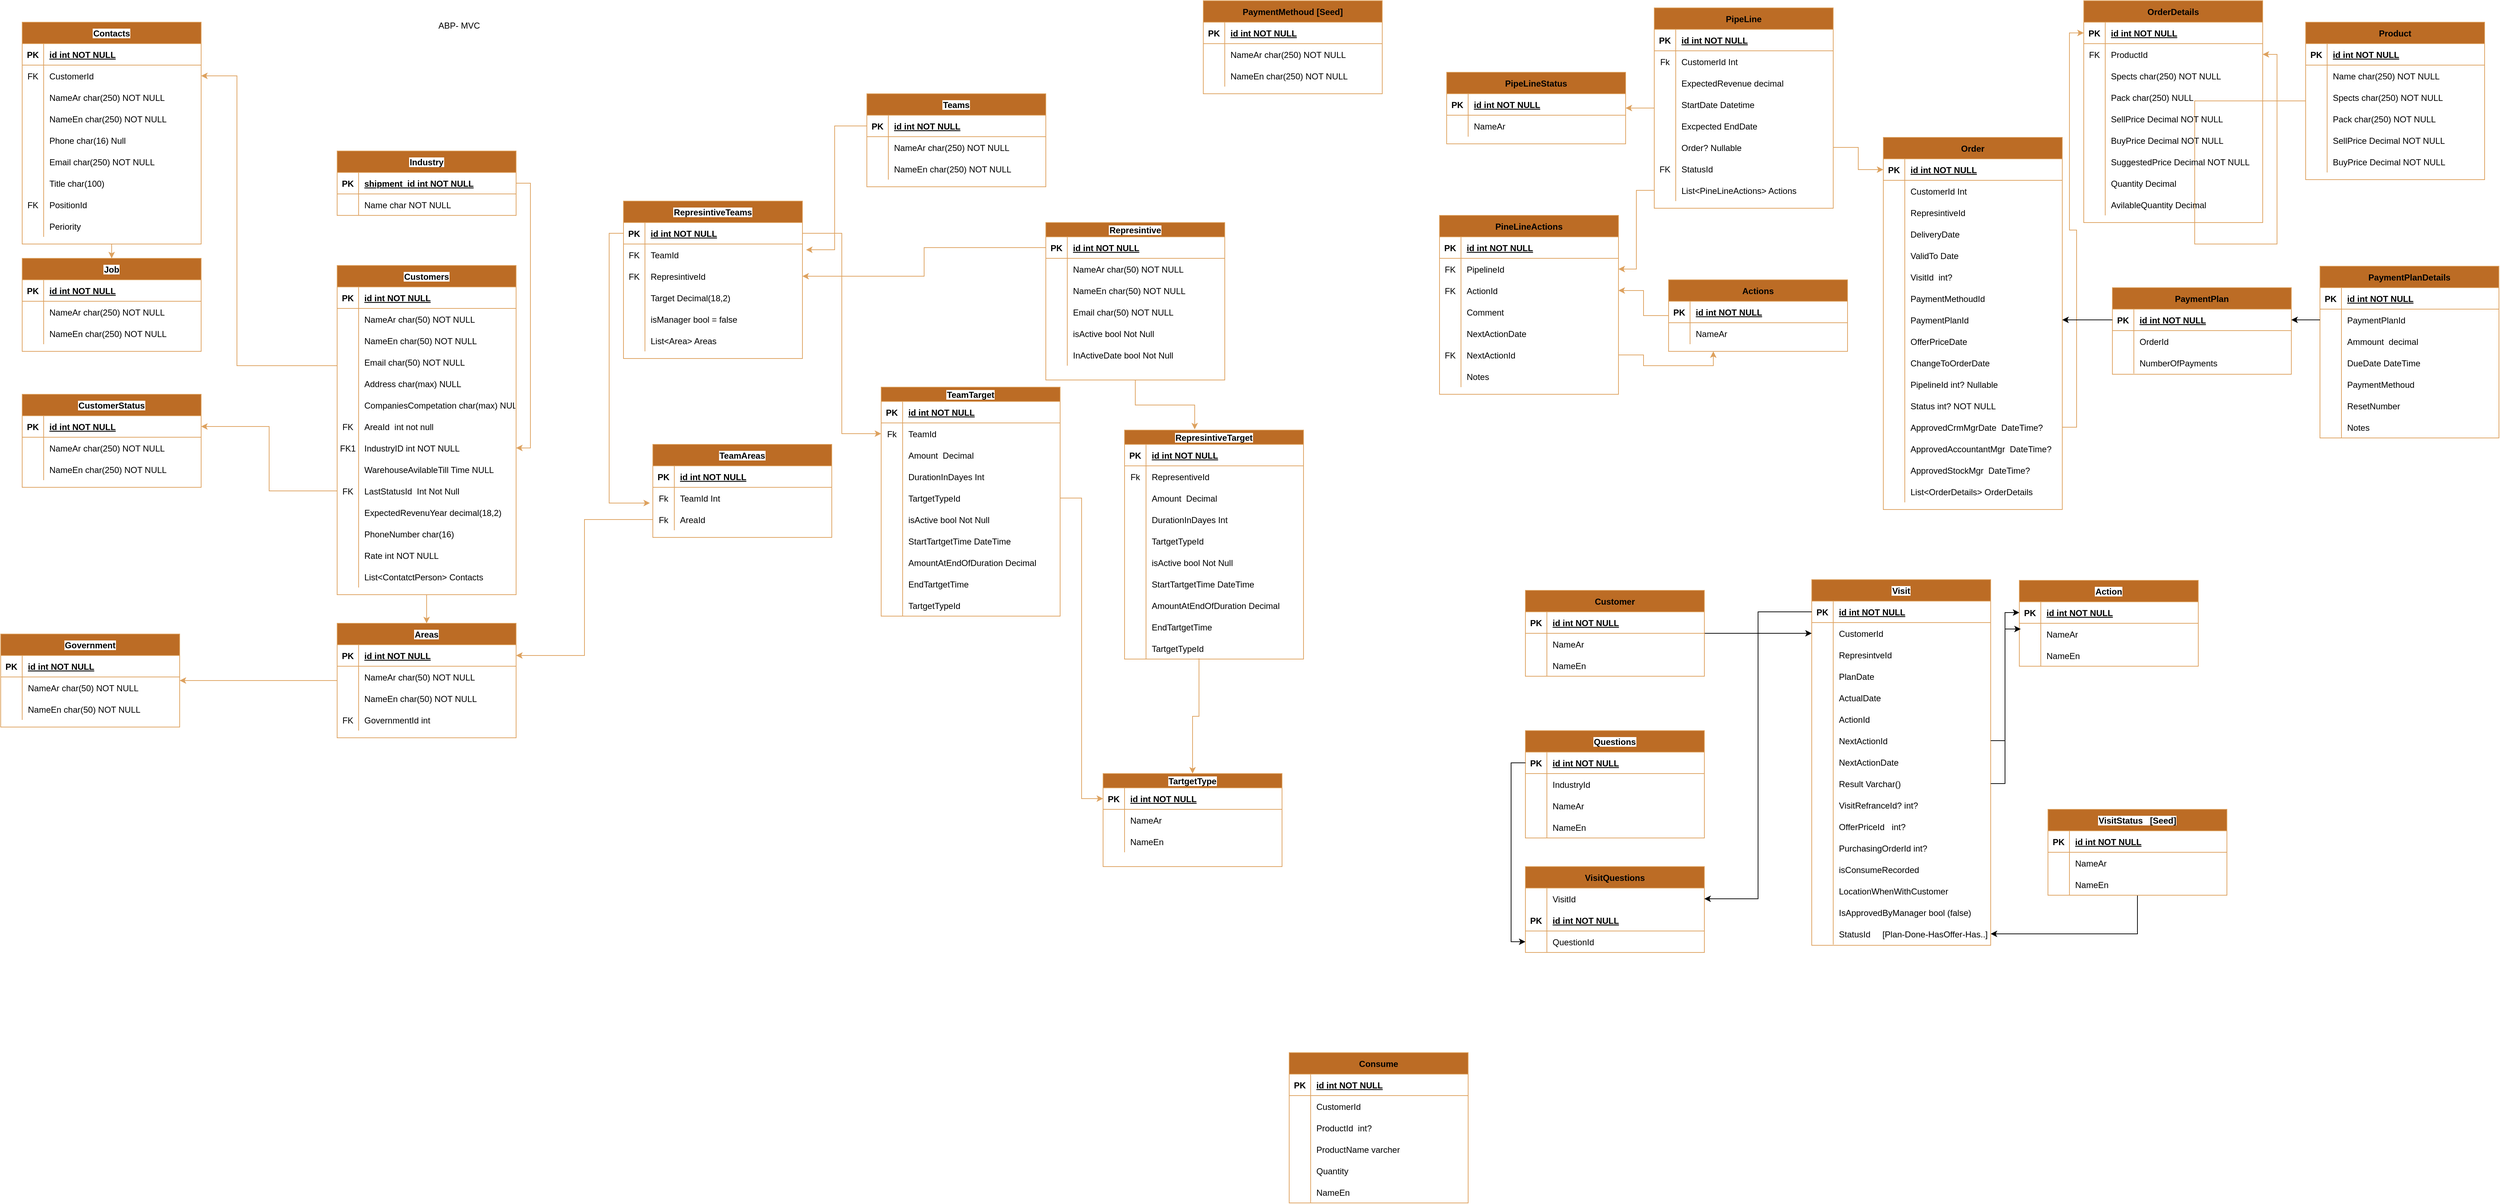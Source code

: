 <mxfile version="24.0.4" type="device">
  <diagram id="R2lEEEUBdFMjLlhIrx00" name="Page-1">
    <mxGraphModel dx="1434" dy="844" grid="1" gridSize="10" guides="1" tooltips="1" connect="1" arrows="1" fold="1" page="1" pageScale="1" pageWidth="850" pageHeight="1100" math="0" shadow="0" extFonts="Permanent Marker^https://fonts.googleapis.com/css?family=Permanent+Marker">
      <root>
        <mxCell id="0" />
        <mxCell id="1" parent="0" />
        <mxCell id="7LQ-4z7gFDPLxVZekjan-49" value="" style="edgeStyle=orthogonalEdgeStyle;rounded=0;orthogonalLoop=1;jettySize=auto;html=1;entryX=1;entryY=0.5;entryDx=0;entryDy=0;labelBackgroundColor=none;strokeColor=#DDA15E;fontColor=#000000;" parent="1" source="C-vyLk0tnHw3VtMMgP7b-23" target="7LQ-4z7gFDPLxVZekjan-31" edge="1">
          <mxGeometry relative="1" as="geometry">
            <Array as="points">
              <mxPoint x="360" y="520" />
              <mxPoint x="360" y="115" />
            </Array>
          </mxGeometry>
        </mxCell>
        <mxCell id="7LQ-4z7gFDPLxVZekjan-181" value="" style="edgeStyle=orthogonalEdgeStyle;rounded=0;orthogonalLoop=1;jettySize=auto;html=1;labelBackgroundColor=none;strokeColor=#DDA15E;fontColor=#000000;" parent="1" source="C-vyLk0tnHw3VtMMgP7b-23" target="7LQ-4z7gFDPLxVZekjan-147" edge="1">
          <mxGeometry relative="1" as="geometry" />
        </mxCell>
        <mxCell id="C-vyLk0tnHw3VtMMgP7b-23" value="Customers" style="shape=table;startSize=30;container=1;collapsible=1;childLayout=tableLayout;fixedRows=1;rowLines=0;fontStyle=1;align=center;resizeLast=1;labelBackgroundColor=default;fillColor=#BC6C25;strokeColor=#DDA15E;fontColor=#000000;" parent="1" vertex="1">
          <mxGeometry x="500" y="380" width="250" height="460" as="geometry" />
        </mxCell>
        <mxCell id="C-vyLk0tnHw3VtMMgP7b-24" value="" style="shape=partialRectangle;collapsible=0;dropTarget=0;pointerEvents=0;fillColor=none;points=[[0,0.5],[1,0.5]];portConstraint=eastwest;top=0;left=0;right=0;bottom=1;labelBackgroundColor=none;strokeColor=#DDA15E;fontColor=#000000;" parent="C-vyLk0tnHw3VtMMgP7b-23" vertex="1">
          <mxGeometry y="30" width="250" height="30" as="geometry" />
        </mxCell>
        <mxCell id="C-vyLk0tnHw3VtMMgP7b-25" value="PK" style="shape=partialRectangle;overflow=hidden;connectable=0;fillColor=none;top=0;left=0;bottom=0;right=0;fontStyle=1;labelBackgroundColor=none;strokeColor=#DDA15E;fontColor=#000000;" parent="C-vyLk0tnHw3VtMMgP7b-24" vertex="1">
          <mxGeometry width="30" height="30" as="geometry">
            <mxRectangle width="30" height="30" as="alternateBounds" />
          </mxGeometry>
        </mxCell>
        <mxCell id="C-vyLk0tnHw3VtMMgP7b-26" value="id int NOT NULL " style="shape=partialRectangle;overflow=hidden;connectable=0;fillColor=none;top=0;left=0;bottom=0;right=0;align=left;spacingLeft=6;fontStyle=5;labelBackgroundColor=none;strokeColor=#DDA15E;fontColor=#000000;" parent="C-vyLk0tnHw3VtMMgP7b-24" vertex="1">
          <mxGeometry x="30" width="220" height="30" as="geometry">
            <mxRectangle width="220" height="30" as="alternateBounds" />
          </mxGeometry>
        </mxCell>
        <mxCell id="C-vyLk0tnHw3VtMMgP7b-27" value="" style="shape=partialRectangle;collapsible=0;dropTarget=0;pointerEvents=0;fillColor=none;points=[[0,0.5],[1,0.5]];portConstraint=eastwest;top=0;left=0;right=0;bottom=0;labelBackgroundColor=none;strokeColor=#DDA15E;fontColor=#000000;" parent="C-vyLk0tnHw3VtMMgP7b-23" vertex="1">
          <mxGeometry y="60" width="250" height="30" as="geometry" />
        </mxCell>
        <mxCell id="C-vyLk0tnHw3VtMMgP7b-28" value="" style="shape=partialRectangle;overflow=hidden;connectable=0;fillColor=none;top=0;left=0;bottom=0;right=0;labelBackgroundColor=none;strokeColor=#DDA15E;fontColor=#000000;" parent="C-vyLk0tnHw3VtMMgP7b-27" vertex="1">
          <mxGeometry width="30" height="30" as="geometry">
            <mxRectangle width="30" height="30" as="alternateBounds" />
          </mxGeometry>
        </mxCell>
        <mxCell id="C-vyLk0tnHw3VtMMgP7b-29" value="NameAr char(50) NOT NULL" style="shape=partialRectangle;overflow=hidden;connectable=0;fillColor=none;top=0;left=0;bottom=0;right=0;align=left;spacingLeft=6;labelBackgroundColor=none;strokeColor=#DDA15E;fontColor=#000000;" parent="C-vyLk0tnHw3VtMMgP7b-27" vertex="1">
          <mxGeometry x="30" width="220" height="30" as="geometry">
            <mxRectangle width="220" height="30" as="alternateBounds" />
          </mxGeometry>
        </mxCell>
        <mxCell id="sr1fIbJU3J-OKqQm4Han-1" value="" style="shape=partialRectangle;collapsible=0;dropTarget=0;pointerEvents=0;fillColor=none;points=[[0,0.5],[1,0.5]];portConstraint=eastwest;top=0;left=0;right=0;bottom=0;labelBackgroundColor=none;strokeColor=#DDA15E;fontColor=#000000;" parent="C-vyLk0tnHw3VtMMgP7b-23" vertex="1">
          <mxGeometry y="90" width="250" height="30" as="geometry" />
        </mxCell>
        <mxCell id="sr1fIbJU3J-OKqQm4Han-2" value="" style="shape=partialRectangle;overflow=hidden;connectable=0;fillColor=none;top=0;left=0;bottom=0;right=0;labelBackgroundColor=none;strokeColor=#DDA15E;fontColor=#000000;" parent="sr1fIbJU3J-OKqQm4Han-1" vertex="1">
          <mxGeometry width="30" height="30" as="geometry">
            <mxRectangle width="30" height="30" as="alternateBounds" />
          </mxGeometry>
        </mxCell>
        <mxCell id="sr1fIbJU3J-OKqQm4Han-3" value="NameEn char(50) NOT NULL" style="shape=partialRectangle;overflow=hidden;connectable=0;fillColor=none;top=0;left=0;bottom=0;right=0;align=left;spacingLeft=6;labelBackgroundColor=none;strokeColor=#DDA15E;fontColor=#000000;" parent="sr1fIbJU3J-OKqQm4Han-1" vertex="1">
          <mxGeometry x="30" width="220" height="30" as="geometry">
            <mxRectangle width="220" height="30" as="alternateBounds" />
          </mxGeometry>
        </mxCell>
        <mxCell id="sr1fIbJU3J-OKqQm4Han-4" value="" style="shape=partialRectangle;collapsible=0;dropTarget=0;pointerEvents=0;fillColor=none;points=[[0,0.5],[1,0.5]];portConstraint=eastwest;top=0;left=0;right=0;bottom=0;labelBackgroundColor=none;strokeColor=#DDA15E;fontColor=#000000;" parent="C-vyLk0tnHw3VtMMgP7b-23" vertex="1">
          <mxGeometry y="120" width="250" height="30" as="geometry" />
        </mxCell>
        <mxCell id="sr1fIbJU3J-OKqQm4Han-5" value="" style="shape=partialRectangle;overflow=hidden;connectable=0;fillColor=none;top=0;left=0;bottom=0;right=0;labelBackgroundColor=none;strokeColor=#DDA15E;fontColor=#000000;" parent="sr1fIbJU3J-OKqQm4Han-4" vertex="1">
          <mxGeometry width="30" height="30" as="geometry">
            <mxRectangle width="30" height="30" as="alternateBounds" />
          </mxGeometry>
        </mxCell>
        <mxCell id="sr1fIbJU3J-OKqQm4Han-6" value="Email char(50) NOT NULL" style="shape=partialRectangle;overflow=hidden;connectable=0;fillColor=none;top=0;left=0;bottom=0;right=0;align=left;spacingLeft=6;labelBackgroundColor=none;strokeColor=#DDA15E;fontColor=#000000;" parent="sr1fIbJU3J-OKqQm4Han-4" vertex="1">
          <mxGeometry x="30" width="220" height="30" as="geometry">
            <mxRectangle width="220" height="30" as="alternateBounds" />
          </mxGeometry>
        </mxCell>
        <mxCell id="7LQ-4z7gFDPLxVZekjan-141" value="" style="shape=partialRectangle;collapsible=0;dropTarget=0;pointerEvents=0;fillColor=none;points=[[0,0.5],[1,0.5]];portConstraint=eastwest;top=0;left=0;right=0;bottom=0;labelBackgroundColor=none;strokeColor=#DDA15E;fontColor=#000000;" parent="C-vyLk0tnHw3VtMMgP7b-23" vertex="1">
          <mxGeometry y="150" width="250" height="30" as="geometry" />
        </mxCell>
        <mxCell id="7LQ-4z7gFDPLxVZekjan-142" value="" style="shape=partialRectangle;overflow=hidden;connectable=0;fillColor=none;top=0;left=0;bottom=0;right=0;labelBackgroundColor=none;strokeColor=#DDA15E;fontColor=#000000;" parent="7LQ-4z7gFDPLxVZekjan-141" vertex="1">
          <mxGeometry width="30" height="30" as="geometry">
            <mxRectangle width="30" height="30" as="alternateBounds" />
          </mxGeometry>
        </mxCell>
        <mxCell id="7LQ-4z7gFDPLxVZekjan-143" value="Address char(max) NULL" style="shape=partialRectangle;overflow=hidden;connectable=0;fillColor=none;top=0;left=0;bottom=0;right=0;align=left;spacingLeft=6;labelBackgroundColor=none;strokeColor=#DDA15E;fontColor=#000000;" parent="7LQ-4z7gFDPLxVZekjan-141" vertex="1">
          <mxGeometry x="30" width="220" height="30" as="geometry">
            <mxRectangle width="220" height="30" as="alternateBounds" />
          </mxGeometry>
        </mxCell>
        <mxCell id="Skg-cYMlDGmz07PX_EfX-1" value="" style="shape=partialRectangle;collapsible=0;dropTarget=0;pointerEvents=0;fillColor=none;points=[[0,0.5],[1,0.5]];portConstraint=eastwest;top=0;left=0;right=0;bottom=0;labelBackgroundColor=none;strokeColor=#DDA15E;fontColor=#000000;" parent="C-vyLk0tnHw3VtMMgP7b-23" vertex="1">
          <mxGeometry y="180" width="250" height="30" as="geometry" />
        </mxCell>
        <mxCell id="Skg-cYMlDGmz07PX_EfX-2" value="" style="shape=partialRectangle;overflow=hidden;connectable=0;fillColor=none;top=0;left=0;bottom=0;right=0;labelBackgroundColor=none;strokeColor=#DDA15E;fontColor=#000000;" parent="Skg-cYMlDGmz07PX_EfX-1" vertex="1">
          <mxGeometry width="30" height="30" as="geometry">
            <mxRectangle width="30" height="30" as="alternateBounds" />
          </mxGeometry>
        </mxCell>
        <mxCell id="Skg-cYMlDGmz07PX_EfX-3" value="CompaniesCompetation char(max) NULL" style="shape=partialRectangle;overflow=hidden;connectable=0;fillColor=none;top=0;left=0;bottom=0;right=0;align=left;spacingLeft=6;labelBackgroundColor=none;strokeColor=#DDA15E;fontColor=#000000;" parent="Skg-cYMlDGmz07PX_EfX-1" vertex="1">
          <mxGeometry x="30" width="220" height="30" as="geometry">
            <mxRectangle width="220" height="30" as="alternateBounds" />
          </mxGeometry>
        </mxCell>
        <mxCell id="7LQ-4z7gFDPLxVZekjan-144" value="" style="shape=partialRectangle;collapsible=0;dropTarget=0;pointerEvents=0;fillColor=none;points=[[0,0.5],[1,0.5]];portConstraint=eastwest;top=0;left=0;right=0;bottom=0;labelBackgroundColor=none;strokeColor=#DDA15E;fontColor=#000000;" parent="C-vyLk0tnHw3VtMMgP7b-23" vertex="1">
          <mxGeometry y="210" width="250" height="30" as="geometry" />
        </mxCell>
        <mxCell id="7LQ-4z7gFDPLxVZekjan-145" value="FK" style="shape=partialRectangle;overflow=hidden;connectable=0;fillColor=none;top=0;left=0;bottom=0;right=0;labelBackgroundColor=none;strokeColor=#DDA15E;fontColor=#000000;" parent="7LQ-4z7gFDPLxVZekjan-144" vertex="1">
          <mxGeometry width="30" height="30" as="geometry">
            <mxRectangle width="30" height="30" as="alternateBounds" />
          </mxGeometry>
        </mxCell>
        <mxCell id="7LQ-4z7gFDPLxVZekjan-146" value="AreaId  int not null" style="shape=partialRectangle;overflow=hidden;connectable=0;fillColor=none;top=0;left=0;bottom=0;right=0;align=left;spacingLeft=6;labelBackgroundColor=none;strokeColor=#DDA15E;fontColor=#000000;" parent="7LQ-4z7gFDPLxVZekjan-144" vertex="1">
          <mxGeometry x="30" width="220" height="30" as="geometry">
            <mxRectangle width="220" height="30" as="alternateBounds" />
          </mxGeometry>
        </mxCell>
        <mxCell id="sr1fIbJU3J-OKqQm4Han-7" value="" style="shape=partialRectangle;collapsible=0;dropTarget=0;pointerEvents=0;fillColor=none;points=[[0,0.5],[1,0.5]];portConstraint=eastwest;top=0;left=0;right=0;bottom=0;labelBackgroundColor=none;strokeColor=#DDA15E;fontColor=#000000;" parent="C-vyLk0tnHw3VtMMgP7b-23" vertex="1">
          <mxGeometry y="240" width="250" height="30" as="geometry" />
        </mxCell>
        <mxCell id="sr1fIbJU3J-OKqQm4Han-8" value="FK1" style="shape=partialRectangle;overflow=hidden;connectable=0;fillColor=none;top=0;left=0;bottom=0;right=0;labelBackgroundColor=none;strokeColor=#DDA15E;fontColor=#000000;" parent="sr1fIbJU3J-OKqQm4Han-7" vertex="1">
          <mxGeometry width="30" height="30" as="geometry">
            <mxRectangle width="30" height="30" as="alternateBounds" />
          </mxGeometry>
        </mxCell>
        <mxCell id="sr1fIbJU3J-OKqQm4Han-9" value="IndustryID int NOT NULL" style="shape=partialRectangle;overflow=hidden;connectable=0;fillColor=none;top=0;left=0;bottom=0;right=0;align=left;spacingLeft=6;labelBackgroundColor=none;strokeColor=#DDA15E;fontColor=#000000;" parent="sr1fIbJU3J-OKqQm4Han-7" vertex="1">
          <mxGeometry x="30" width="220" height="30" as="geometry">
            <mxRectangle width="220" height="30" as="alternateBounds" />
          </mxGeometry>
        </mxCell>
        <mxCell id="sr1fIbJU3J-OKqQm4Han-10" value="" style="shape=partialRectangle;collapsible=0;dropTarget=0;pointerEvents=0;fillColor=none;points=[[0,0.5],[1,0.5]];portConstraint=eastwest;top=0;left=0;right=0;bottom=0;labelBackgroundColor=none;strokeColor=#DDA15E;fontColor=#000000;" parent="C-vyLk0tnHw3VtMMgP7b-23" vertex="1">
          <mxGeometry y="270" width="250" height="30" as="geometry" />
        </mxCell>
        <mxCell id="sr1fIbJU3J-OKqQm4Han-11" value="" style="shape=partialRectangle;overflow=hidden;connectable=0;fillColor=none;top=0;left=0;bottom=0;right=0;labelBackgroundColor=none;strokeColor=#DDA15E;fontColor=#000000;" parent="sr1fIbJU3J-OKqQm4Han-10" vertex="1">
          <mxGeometry width="30" height="30" as="geometry">
            <mxRectangle width="30" height="30" as="alternateBounds" />
          </mxGeometry>
        </mxCell>
        <mxCell id="sr1fIbJU3J-OKqQm4Han-12" value="WarehouseAvilableTill Time NULL" style="shape=partialRectangle;overflow=hidden;connectable=0;fillColor=none;top=0;left=0;bottom=0;right=0;align=left;spacingLeft=6;labelBackgroundColor=none;strokeColor=#DDA15E;fontColor=#000000;" parent="sr1fIbJU3J-OKqQm4Han-10" vertex="1">
          <mxGeometry x="30" width="220" height="30" as="geometry">
            <mxRectangle width="220" height="30" as="alternateBounds" />
          </mxGeometry>
        </mxCell>
        <mxCell id="sr1fIbJU3J-OKqQm4Han-13" value="" style="shape=partialRectangle;collapsible=0;dropTarget=0;pointerEvents=0;fillColor=none;points=[[0,0.5],[1,0.5]];portConstraint=eastwest;top=0;left=0;right=0;bottom=0;labelBackgroundColor=none;strokeColor=#DDA15E;fontColor=#000000;" parent="C-vyLk0tnHw3VtMMgP7b-23" vertex="1">
          <mxGeometry y="300" width="250" height="30" as="geometry" />
        </mxCell>
        <mxCell id="sr1fIbJU3J-OKqQm4Han-14" value="FK" style="shape=partialRectangle;overflow=hidden;connectable=0;fillColor=none;top=0;left=0;bottom=0;right=0;labelBackgroundColor=none;strokeColor=#DDA15E;fontColor=#000000;" parent="sr1fIbJU3J-OKqQm4Han-13" vertex="1">
          <mxGeometry width="30" height="30" as="geometry">
            <mxRectangle width="30" height="30" as="alternateBounds" />
          </mxGeometry>
        </mxCell>
        <mxCell id="sr1fIbJU3J-OKqQm4Han-15" value="LastStatusId  Int Not Null" style="shape=partialRectangle;overflow=hidden;connectable=0;fillColor=none;top=0;left=0;bottom=0;right=0;align=left;spacingLeft=6;labelBackgroundColor=none;strokeColor=#DDA15E;fontColor=#000000;" parent="sr1fIbJU3J-OKqQm4Han-13" vertex="1">
          <mxGeometry x="30" width="220" height="30" as="geometry">
            <mxRectangle width="220" height="30" as="alternateBounds" />
          </mxGeometry>
        </mxCell>
        <mxCell id="7LQ-4z7gFDPLxVZekjan-92" value="" style="shape=partialRectangle;collapsible=0;dropTarget=0;pointerEvents=0;fillColor=none;points=[[0,0.5],[1,0.5]];portConstraint=eastwest;top=0;left=0;right=0;bottom=0;labelBackgroundColor=none;strokeColor=#DDA15E;fontColor=#000000;" parent="C-vyLk0tnHw3VtMMgP7b-23" vertex="1">
          <mxGeometry y="330" width="250" height="30" as="geometry" />
        </mxCell>
        <mxCell id="7LQ-4z7gFDPLxVZekjan-93" value="" style="shape=partialRectangle;overflow=hidden;connectable=0;fillColor=none;top=0;left=0;bottom=0;right=0;labelBackgroundColor=none;strokeColor=#DDA15E;fontColor=#000000;" parent="7LQ-4z7gFDPLxVZekjan-92" vertex="1">
          <mxGeometry width="30" height="30" as="geometry">
            <mxRectangle width="30" height="30" as="alternateBounds" />
          </mxGeometry>
        </mxCell>
        <mxCell id="7LQ-4z7gFDPLxVZekjan-94" value="ExpectedRevenuYear decimal(18,2)" style="shape=partialRectangle;overflow=hidden;connectable=0;fillColor=none;top=0;left=0;bottom=0;right=0;align=left;spacingLeft=6;labelBackgroundColor=none;strokeColor=#DDA15E;fontColor=#000000;" parent="7LQ-4z7gFDPLxVZekjan-92" vertex="1">
          <mxGeometry x="30" width="220" height="30" as="geometry">
            <mxRectangle width="220" height="30" as="alternateBounds" />
          </mxGeometry>
        </mxCell>
        <mxCell id="7LQ-4z7gFDPLxVZekjan-196" value="" style="shape=partialRectangle;collapsible=0;dropTarget=0;pointerEvents=0;fillColor=none;points=[[0,0.5],[1,0.5]];portConstraint=eastwest;top=0;left=0;right=0;bottom=0;labelBackgroundColor=none;strokeColor=#DDA15E;fontColor=#000000;" parent="C-vyLk0tnHw3VtMMgP7b-23" vertex="1">
          <mxGeometry y="360" width="250" height="30" as="geometry" />
        </mxCell>
        <mxCell id="7LQ-4z7gFDPLxVZekjan-197" value="" style="shape=partialRectangle;overflow=hidden;connectable=0;fillColor=none;top=0;left=0;bottom=0;right=0;labelBackgroundColor=none;strokeColor=#DDA15E;fontColor=#000000;" parent="7LQ-4z7gFDPLxVZekjan-196" vertex="1">
          <mxGeometry width="30" height="30" as="geometry">
            <mxRectangle width="30" height="30" as="alternateBounds" />
          </mxGeometry>
        </mxCell>
        <mxCell id="7LQ-4z7gFDPLxVZekjan-198" value="PhoneNumber char(16)" style="shape=partialRectangle;overflow=hidden;connectable=0;fillColor=none;top=0;left=0;bottom=0;right=0;align=left;spacingLeft=6;labelBackgroundColor=none;strokeColor=#DDA15E;fontColor=#000000;" parent="7LQ-4z7gFDPLxVZekjan-196" vertex="1">
          <mxGeometry x="30" width="220" height="30" as="geometry">
            <mxRectangle width="220" height="30" as="alternateBounds" />
          </mxGeometry>
        </mxCell>
        <mxCell id="7LQ-4z7gFDPLxVZekjan-199" value="" style="shape=partialRectangle;collapsible=0;dropTarget=0;pointerEvents=0;fillColor=none;points=[[0,0.5],[1,0.5]];portConstraint=eastwest;top=0;left=0;right=0;bottom=0;labelBackgroundColor=none;strokeColor=#DDA15E;fontColor=#000000;" parent="C-vyLk0tnHw3VtMMgP7b-23" vertex="1">
          <mxGeometry y="390" width="250" height="30" as="geometry" />
        </mxCell>
        <mxCell id="7LQ-4z7gFDPLxVZekjan-200" value="" style="shape=partialRectangle;overflow=hidden;connectable=0;fillColor=none;top=0;left=0;bottom=0;right=0;labelBackgroundColor=none;strokeColor=#DDA15E;fontColor=#000000;" parent="7LQ-4z7gFDPLxVZekjan-199" vertex="1">
          <mxGeometry width="30" height="30" as="geometry">
            <mxRectangle width="30" height="30" as="alternateBounds" />
          </mxGeometry>
        </mxCell>
        <mxCell id="7LQ-4z7gFDPLxVZekjan-201" value="Rate int NOT NULL " style="shape=partialRectangle;overflow=hidden;connectable=0;fillColor=none;top=0;left=0;bottom=0;right=0;align=left;spacingLeft=6;labelBackgroundColor=none;strokeColor=#DDA15E;fontColor=#000000;" parent="7LQ-4z7gFDPLxVZekjan-199" vertex="1">
          <mxGeometry x="30" width="220" height="30" as="geometry">
            <mxRectangle width="220" height="30" as="alternateBounds" />
          </mxGeometry>
        </mxCell>
        <mxCell id="7LQ-4z7gFDPLxVZekjan-132" value="" style="shape=partialRectangle;collapsible=0;dropTarget=0;pointerEvents=0;fillColor=none;points=[[0,0.5],[1,0.5]];portConstraint=eastwest;top=0;left=0;right=0;bottom=0;labelBackgroundColor=none;strokeColor=#DDA15E;fontColor=#000000;" parent="C-vyLk0tnHw3VtMMgP7b-23" vertex="1">
          <mxGeometry y="420" width="250" height="30" as="geometry" />
        </mxCell>
        <mxCell id="7LQ-4z7gFDPLxVZekjan-133" value="" style="shape=partialRectangle;overflow=hidden;connectable=0;fillColor=none;top=0;left=0;bottom=0;right=0;labelBackgroundColor=none;strokeColor=#DDA15E;fontColor=#000000;" parent="7LQ-4z7gFDPLxVZekjan-132" vertex="1">
          <mxGeometry width="30" height="30" as="geometry">
            <mxRectangle width="30" height="30" as="alternateBounds" />
          </mxGeometry>
        </mxCell>
        <mxCell id="7LQ-4z7gFDPLxVZekjan-134" value="List&lt;ContatctPerson&gt; Contacts" style="shape=partialRectangle;overflow=hidden;connectable=0;fillColor=none;top=0;left=0;bottom=0;right=0;align=left;spacingLeft=6;labelBackgroundColor=none;strokeColor=#DDA15E;fontColor=#000000;" parent="7LQ-4z7gFDPLxVZekjan-132" vertex="1">
          <mxGeometry x="30" width="220" height="30" as="geometry">
            <mxRectangle width="220" height="30" as="alternateBounds" />
          </mxGeometry>
        </mxCell>
        <mxCell id="sr1fIbJU3J-OKqQm4Han-22" value="Industry" style="shape=table;startSize=30;container=1;collapsible=1;childLayout=tableLayout;fixedRows=1;rowLines=0;fontStyle=1;align=center;resizeLast=1;labelBackgroundColor=default;fillColor=#BC6C25;strokeColor=#DDA15E;fontColor=#000000;" parent="1" vertex="1">
          <mxGeometry x="500" y="220" width="250" height="90" as="geometry" />
        </mxCell>
        <mxCell id="sr1fIbJU3J-OKqQm4Han-23" value="" style="shape=partialRectangle;collapsible=0;dropTarget=0;pointerEvents=0;fillColor=none;points=[[0,0.5],[1,0.5]];portConstraint=eastwest;top=0;left=0;right=0;bottom=1;labelBackgroundColor=none;strokeColor=#DDA15E;fontColor=#000000;" parent="sr1fIbJU3J-OKqQm4Han-22" vertex="1">
          <mxGeometry y="30" width="250" height="30" as="geometry" />
        </mxCell>
        <mxCell id="sr1fIbJU3J-OKqQm4Han-24" value="PK" style="shape=partialRectangle;overflow=hidden;connectable=0;fillColor=none;top=0;left=0;bottom=0;right=0;fontStyle=1;labelBackgroundColor=none;strokeColor=#DDA15E;fontColor=#000000;" parent="sr1fIbJU3J-OKqQm4Han-23" vertex="1">
          <mxGeometry width="30" height="30" as="geometry">
            <mxRectangle width="30" height="30" as="alternateBounds" />
          </mxGeometry>
        </mxCell>
        <mxCell id="sr1fIbJU3J-OKqQm4Han-25" value="shipment_id int NOT NULL " style="shape=partialRectangle;overflow=hidden;connectable=0;fillColor=none;top=0;left=0;bottom=0;right=0;align=left;spacingLeft=6;fontStyle=5;labelBackgroundColor=none;strokeColor=#DDA15E;fontColor=#000000;" parent="sr1fIbJU3J-OKqQm4Han-23" vertex="1">
          <mxGeometry x="30" width="220" height="30" as="geometry">
            <mxRectangle width="220" height="30" as="alternateBounds" />
          </mxGeometry>
        </mxCell>
        <mxCell id="sr1fIbJU3J-OKqQm4Han-26" value="" style="shape=partialRectangle;collapsible=0;dropTarget=0;pointerEvents=0;fillColor=none;points=[[0,0.5],[1,0.5]];portConstraint=eastwest;top=0;left=0;right=0;bottom=0;labelBackgroundColor=none;strokeColor=#DDA15E;fontColor=#000000;" parent="sr1fIbJU3J-OKqQm4Han-22" vertex="1">
          <mxGeometry y="60" width="250" height="30" as="geometry" />
        </mxCell>
        <mxCell id="sr1fIbJU3J-OKqQm4Han-27" value="" style="shape=partialRectangle;overflow=hidden;connectable=0;fillColor=none;top=0;left=0;bottom=0;right=0;labelBackgroundColor=none;strokeColor=#DDA15E;fontColor=#000000;" parent="sr1fIbJU3J-OKqQm4Han-26" vertex="1">
          <mxGeometry width="30" height="30" as="geometry">
            <mxRectangle width="30" height="30" as="alternateBounds" />
          </mxGeometry>
        </mxCell>
        <mxCell id="sr1fIbJU3J-OKqQm4Han-28" value="Name char NOT NULL" style="shape=partialRectangle;overflow=hidden;connectable=0;fillColor=none;top=0;left=0;bottom=0;right=0;align=left;spacingLeft=6;labelBackgroundColor=none;strokeColor=#DDA15E;fontColor=#000000;" parent="sr1fIbJU3J-OKqQm4Han-26" vertex="1">
          <mxGeometry x="30" width="220" height="30" as="geometry">
            <mxRectangle width="220" height="30" as="alternateBounds" />
          </mxGeometry>
        </mxCell>
        <mxCell id="sr1fIbJU3J-OKqQm4Han-32" style="edgeStyle=orthogonalEdgeStyle;rounded=0;orthogonalLoop=1;jettySize=auto;html=1;exitX=1;exitY=0.5;exitDx=0;exitDy=0;labelBackgroundColor=none;strokeColor=#DDA15E;fontColor=#000000;" parent="1" source="sr1fIbJU3J-OKqQm4Han-23" target="sr1fIbJU3J-OKqQm4Han-7" edge="1">
          <mxGeometry relative="1" as="geometry" />
        </mxCell>
        <mxCell id="7LQ-4z7gFDPLxVZekjan-81" value="" style="edgeStyle=orthogonalEdgeStyle;rounded=0;orthogonalLoop=1;jettySize=auto;html=1;labelBackgroundColor=none;strokeColor=#DDA15E;fontColor=#000000;" parent="1" source="7LQ-4z7gFDPLxVZekjan-27" target="7LQ-4z7gFDPLxVZekjan-56" edge="1">
          <mxGeometry relative="1" as="geometry" />
        </mxCell>
        <mxCell id="7LQ-4z7gFDPLxVZekjan-27" value="Contacts" style="shape=table;startSize=30;container=1;collapsible=1;childLayout=tableLayout;fixedRows=1;rowLines=0;fontStyle=1;align=center;resizeLast=1;labelBackgroundColor=default;fillColor=#BC6C25;strokeColor=#DDA15E;fontColor=#000000;" parent="1" vertex="1">
          <mxGeometry x="60" y="40" width="250" height="310" as="geometry" />
        </mxCell>
        <mxCell id="7LQ-4z7gFDPLxVZekjan-28" value="" style="shape=partialRectangle;collapsible=0;dropTarget=0;pointerEvents=0;fillColor=none;points=[[0,0.5],[1,0.5]];portConstraint=eastwest;top=0;left=0;right=0;bottom=1;labelBackgroundColor=none;strokeColor=#DDA15E;fontColor=#000000;" parent="7LQ-4z7gFDPLxVZekjan-27" vertex="1">
          <mxGeometry y="30" width="250" height="30" as="geometry" />
        </mxCell>
        <mxCell id="7LQ-4z7gFDPLxVZekjan-29" value="PK" style="shape=partialRectangle;overflow=hidden;connectable=0;fillColor=none;top=0;left=0;bottom=0;right=0;fontStyle=1;labelBackgroundColor=none;strokeColor=#DDA15E;fontColor=#000000;" parent="7LQ-4z7gFDPLxVZekjan-28" vertex="1">
          <mxGeometry width="30" height="30" as="geometry">
            <mxRectangle width="30" height="30" as="alternateBounds" />
          </mxGeometry>
        </mxCell>
        <mxCell id="7LQ-4z7gFDPLxVZekjan-30" value="id int NOT NULL " style="shape=partialRectangle;overflow=hidden;connectable=0;fillColor=none;top=0;left=0;bottom=0;right=0;align=left;spacingLeft=6;fontStyle=5;labelBackgroundColor=none;strokeColor=#DDA15E;fontColor=#000000;" parent="7LQ-4z7gFDPLxVZekjan-28" vertex="1">
          <mxGeometry x="30" width="220" height="30" as="geometry">
            <mxRectangle width="220" height="30" as="alternateBounds" />
          </mxGeometry>
        </mxCell>
        <mxCell id="7LQ-4z7gFDPLxVZekjan-31" value="" style="shape=partialRectangle;collapsible=0;dropTarget=0;pointerEvents=0;fillColor=none;points=[[0,0.5],[1,0.5]];portConstraint=eastwest;top=0;left=0;right=0;bottom=0;labelBackgroundColor=none;strokeColor=#DDA15E;fontColor=#000000;" parent="7LQ-4z7gFDPLxVZekjan-27" vertex="1">
          <mxGeometry y="60" width="250" height="30" as="geometry" />
        </mxCell>
        <mxCell id="7LQ-4z7gFDPLxVZekjan-32" value="FK" style="shape=partialRectangle;overflow=hidden;connectable=0;fillColor=none;top=0;left=0;bottom=0;right=0;labelBackgroundColor=none;strokeColor=#DDA15E;fontColor=#000000;" parent="7LQ-4z7gFDPLxVZekjan-31" vertex="1">
          <mxGeometry width="30" height="30" as="geometry">
            <mxRectangle width="30" height="30" as="alternateBounds" />
          </mxGeometry>
        </mxCell>
        <mxCell id="7LQ-4z7gFDPLxVZekjan-33" value="CustomerId" style="shape=partialRectangle;overflow=hidden;connectable=0;fillColor=none;top=0;left=0;bottom=0;right=0;align=left;spacingLeft=6;labelBackgroundColor=none;strokeColor=#DDA15E;fontColor=#000000;" parent="7LQ-4z7gFDPLxVZekjan-31" vertex="1">
          <mxGeometry x="30" width="220" height="30" as="geometry">
            <mxRectangle width="220" height="30" as="alternateBounds" />
          </mxGeometry>
        </mxCell>
        <mxCell id="7LQ-4z7gFDPLxVZekjan-34" value="" style="shape=partialRectangle;collapsible=0;dropTarget=0;pointerEvents=0;fillColor=none;points=[[0,0.5],[1,0.5]];portConstraint=eastwest;top=0;left=0;right=0;bottom=0;labelBackgroundColor=none;strokeColor=#DDA15E;fontColor=#000000;" parent="7LQ-4z7gFDPLxVZekjan-27" vertex="1">
          <mxGeometry y="90" width="250" height="30" as="geometry" />
        </mxCell>
        <mxCell id="7LQ-4z7gFDPLxVZekjan-35" value="" style="shape=partialRectangle;overflow=hidden;connectable=0;fillColor=none;top=0;left=0;bottom=0;right=0;labelBackgroundColor=none;strokeColor=#DDA15E;fontColor=#000000;" parent="7LQ-4z7gFDPLxVZekjan-34" vertex="1">
          <mxGeometry width="30" height="30" as="geometry">
            <mxRectangle width="30" height="30" as="alternateBounds" />
          </mxGeometry>
        </mxCell>
        <mxCell id="7LQ-4z7gFDPLxVZekjan-36" value="NameAr char(250) NOT NULL" style="shape=partialRectangle;overflow=hidden;connectable=0;fillColor=none;top=0;left=0;bottom=0;right=0;align=left;spacingLeft=6;labelBackgroundColor=none;strokeColor=#DDA15E;fontColor=#000000;" parent="7LQ-4z7gFDPLxVZekjan-34" vertex="1">
          <mxGeometry x="30" width="220" height="30" as="geometry">
            <mxRectangle width="220" height="30" as="alternateBounds" />
          </mxGeometry>
        </mxCell>
        <mxCell id="7LQ-4z7gFDPLxVZekjan-37" value="" style="shape=partialRectangle;collapsible=0;dropTarget=0;pointerEvents=0;fillColor=none;points=[[0,0.5],[1,0.5]];portConstraint=eastwest;top=0;left=0;right=0;bottom=0;labelBackgroundColor=none;strokeColor=#DDA15E;fontColor=#000000;" parent="7LQ-4z7gFDPLxVZekjan-27" vertex="1">
          <mxGeometry y="120" width="250" height="30" as="geometry" />
        </mxCell>
        <mxCell id="7LQ-4z7gFDPLxVZekjan-38" value="" style="shape=partialRectangle;overflow=hidden;connectable=0;fillColor=none;top=0;left=0;bottom=0;right=0;labelBackgroundColor=none;strokeColor=#DDA15E;fontColor=#000000;" parent="7LQ-4z7gFDPLxVZekjan-37" vertex="1">
          <mxGeometry width="30" height="30" as="geometry">
            <mxRectangle width="30" height="30" as="alternateBounds" />
          </mxGeometry>
        </mxCell>
        <mxCell id="7LQ-4z7gFDPLxVZekjan-39" value="NameEn char(250) NOT NULL" style="shape=partialRectangle;overflow=hidden;connectable=0;fillColor=none;top=0;left=0;bottom=0;right=0;align=left;spacingLeft=6;labelBackgroundColor=none;strokeColor=#DDA15E;fontColor=#000000;" parent="7LQ-4z7gFDPLxVZekjan-37" vertex="1">
          <mxGeometry x="30" width="220" height="30" as="geometry">
            <mxRectangle width="220" height="30" as="alternateBounds" />
          </mxGeometry>
        </mxCell>
        <mxCell id="7LQ-4z7gFDPLxVZekjan-40" value="" style="shape=partialRectangle;collapsible=0;dropTarget=0;pointerEvents=0;fillColor=none;points=[[0,0.5],[1,0.5]];portConstraint=eastwest;top=0;left=0;right=0;bottom=0;labelBackgroundColor=none;strokeColor=#DDA15E;fontColor=#000000;" parent="7LQ-4z7gFDPLxVZekjan-27" vertex="1">
          <mxGeometry y="150" width="250" height="30" as="geometry" />
        </mxCell>
        <mxCell id="7LQ-4z7gFDPLxVZekjan-41" value="" style="shape=partialRectangle;overflow=hidden;connectable=0;fillColor=none;top=0;left=0;bottom=0;right=0;labelBackgroundColor=none;strokeColor=#DDA15E;fontColor=#000000;" parent="7LQ-4z7gFDPLxVZekjan-40" vertex="1">
          <mxGeometry width="30" height="30" as="geometry">
            <mxRectangle width="30" height="30" as="alternateBounds" />
          </mxGeometry>
        </mxCell>
        <mxCell id="7LQ-4z7gFDPLxVZekjan-42" value="Phone char(16) Null" style="shape=partialRectangle;overflow=hidden;connectable=0;fillColor=none;top=0;left=0;bottom=0;right=0;align=left;spacingLeft=6;labelBackgroundColor=none;strokeColor=#DDA15E;fontColor=#000000;" parent="7LQ-4z7gFDPLxVZekjan-40" vertex="1">
          <mxGeometry x="30" width="220" height="30" as="geometry">
            <mxRectangle width="220" height="30" as="alternateBounds" />
          </mxGeometry>
        </mxCell>
        <mxCell id="7LQ-4z7gFDPLxVZekjan-138" value="" style="shape=partialRectangle;collapsible=0;dropTarget=0;pointerEvents=0;fillColor=none;points=[[0,0.5],[1,0.5]];portConstraint=eastwest;top=0;left=0;right=0;bottom=0;labelBackgroundColor=none;strokeColor=#DDA15E;fontColor=#000000;" parent="7LQ-4z7gFDPLxVZekjan-27" vertex="1">
          <mxGeometry y="180" width="250" height="30" as="geometry" />
        </mxCell>
        <mxCell id="7LQ-4z7gFDPLxVZekjan-139" value="" style="shape=partialRectangle;overflow=hidden;connectable=0;fillColor=none;top=0;left=0;bottom=0;right=0;labelBackgroundColor=none;strokeColor=#DDA15E;fontColor=#000000;" parent="7LQ-4z7gFDPLxVZekjan-138" vertex="1">
          <mxGeometry width="30" height="30" as="geometry">
            <mxRectangle width="30" height="30" as="alternateBounds" />
          </mxGeometry>
        </mxCell>
        <mxCell id="7LQ-4z7gFDPLxVZekjan-140" value="Email char(250) NOT NULL" style="shape=partialRectangle;overflow=hidden;connectable=0;fillColor=none;top=0;left=0;bottom=0;right=0;align=left;spacingLeft=6;labelBackgroundColor=none;strokeColor=#DDA15E;fontColor=#000000;" parent="7LQ-4z7gFDPLxVZekjan-138" vertex="1">
          <mxGeometry x="30" width="220" height="30" as="geometry">
            <mxRectangle width="220" height="30" as="alternateBounds" />
          </mxGeometry>
        </mxCell>
        <mxCell id="7LQ-4z7gFDPLxVZekjan-43" value="" style="shape=partialRectangle;collapsible=0;dropTarget=0;pointerEvents=0;fillColor=none;points=[[0,0.5],[1,0.5]];portConstraint=eastwest;top=0;left=0;right=0;bottom=0;labelBackgroundColor=none;strokeColor=#DDA15E;fontColor=#000000;" parent="7LQ-4z7gFDPLxVZekjan-27" vertex="1">
          <mxGeometry y="210" width="250" height="30" as="geometry" />
        </mxCell>
        <mxCell id="7LQ-4z7gFDPLxVZekjan-44" value="" style="shape=partialRectangle;overflow=hidden;connectable=0;fillColor=none;top=0;left=0;bottom=0;right=0;labelBackgroundColor=none;strokeColor=#DDA15E;fontColor=#000000;" parent="7LQ-4z7gFDPLxVZekjan-43" vertex="1">
          <mxGeometry width="30" height="30" as="geometry">
            <mxRectangle width="30" height="30" as="alternateBounds" />
          </mxGeometry>
        </mxCell>
        <mxCell id="7LQ-4z7gFDPLxVZekjan-45" value="Title char(100)" style="shape=partialRectangle;overflow=hidden;connectable=0;fillColor=none;top=0;left=0;bottom=0;right=0;align=left;spacingLeft=6;labelBackgroundColor=none;strokeColor=#DDA15E;fontColor=#000000;" parent="7LQ-4z7gFDPLxVZekjan-43" vertex="1">
          <mxGeometry x="30" width="220" height="30" as="geometry">
            <mxRectangle width="220" height="30" as="alternateBounds" />
          </mxGeometry>
        </mxCell>
        <mxCell id="7LQ-4z7gFDPLxVZekjan-46" value="" style="shape=partialRectangle;collapsible=0;dropTarget=0;pointerEvents=0;fillColor=none;points=[[0,0.5],[1,0.5]];portConstraint=eastwest;top=0;left=0;right=0;bottom=0;labelBackgroundColor=none;strokeColor=#DDA15E;fontColor=#000000;" parent="7LQ-4z7gFDPLxVZekjan-27" vertex="1">
          <mxGeometry y="240" width="250" height="30" as="geometry" />
        </mxCell>
        <mxCell id="7LQ-4z7gFDPLxVZekjan-47" value="FK" style="shape=partialRectangle;overflow=hidden;connectable=0;fillColor=none;top=0;left=0;bottom=0;right=0;labelBackgroundColor=none;strokeColor=#DDA15E;fontColor=#000000;" parent="7LQ-4z7gFDPLxVZekjan-46" vertex="1">
          <mxGeometry width="30" height="30" as="geometry">
            <mxRectangle width="30" height="30" as="alternateBounds" />
          </mxGeometry>
        </mxCell>
        <mxCell id="7LQ-4z7gFDPLxVZekjan-48" value="PositionId" style="shape=partialRectangle;overflow=hidden;connectable=0;fillColor=none;top=0;left=0;bottom=0;right=0;align=left;spacingLeft=6;labelBackgroundColor=none;strokeColor=#DDA15E;fontColor=#000000;" parent="7LQ-4z7gFDPLxVZekjan-46" vertex="1">
          <mxGeometry x="30" width="220" height="30" as="geometry">
            <mxRectangle width="220" height="30" as="alternateBounds" />
          </mxGeometry>
        </mxCell>
        <mxCell id="7LQ-4z7gFDPLxVZekjan-50" value="" style="shape=partialRectangle;collapsible=0;dropTarget=0;pointerEvents=0;fillColor=none;points=[[0,0.5],[1,0.5]];portConstraint=eastwest;top=0;left=0;right=0;bottom=0;labelBackgroundColor=none;strokeColor=#DDA15E;fontColor=#000000;" parent="7LQ-4z7gFDPLxVZekjan-27" vertex="1">
          <mxGeometry y="270" width="250" height="30" as="geometry" />
        </mxCell>
        <mxCell id="7LQ-4z7gFDPLxVZekjan-51" value="" style="shape=partialRectangle;overflow=hidden;connectable=0;fillColor=none;top=0;left=0;bottom=0;right=0;labelBackgroundColor=none;strokeColor=#DDA15E;fontColor=#000000;" parent="7LQ-4z7gFDPLxVZekjan-50" vertex="1">
          <mxGeometry width="30" height="30" as="geometry">
            <mxRectangle width="30" height="30" as="alternateBounds" />
          </mxGeometry>
        </mxCell>
        <mxCell id="7LQ-4z7gFDPLxVZekjan-52" value="Periority" style="shape=partialRectangle;overflow=hidden;connectable=0;fillColor=none;top=0;left=0;bottom=0;right=0;align=left;spacingLeft=6;labelBackgroundColor=none;strokeColor=#DDA15E;fontColor=#000000;" parent="7LQ-4z7gFDPLxVZekjan-50" vertex="1">
          <mxGeometry x="30" width="220" height="30" as="geometry">
            <mxRectangle width="220" height="30" as="alternateBounds" />
          </mxGeometry>
        </mxCell>
        <mxCell id="7LQ-4z7gFDPLxVZekjan-56" value="Job" style="shape=table;startSize=30;container=1;collapsible=1;childLayout=tableLayout;fixedRows=1;rowLines=0;fontStyle=1;align=center;resizeLast=1;labelBackgroundColor=default;fillColor=#BC6C25;strokeColor=#DDA15E;fontColor=#000000;" parent="1" vertex="1">
          <mxGeometry x="60" y="370" width="250" height="130" as="geometry" />
        </mxCell>
        <mxCell id="7LQ-4z7gFDPLxVZekjan-57" value="" style="shape=partialRectangle;collapsible=0;dropTarget=0;pointerEvents=0;fillColor=none;points=[[0,0.5],[1,0.5]];portConstraint=eastwest;top=0;left=0;right=0;bottom=1;labelBackgroundColor=none;strokeColor=#DDA15E;fontColor=#000000;" parent="7LQ-4z7gFDPLxVZekjan-56" vertex="1">
          <mxGeometry y="30" width="250" height="30" as="geometry" />
        </mxCell>
        <mxCell id="7LQ-4z7gFDPLxVZekjan-58" value="PK" style="shape=partialRectangle;overflow=hidden;connectable=0;fillColor=none;top=0;left=0;bottom=0;right=0;fontStyle=1;labelBackgroundColor=none;strokeColor=#DDA15E;fontColor=#000000;" parent="7LQ-4z7gFDPLxVZekjan-57" vertex="1">
          <mxGeometry width="30" height="30" as="geometry">
            <mxRectangle width="30" height="30" as="alternateBounds" />
          </mxGeometry>
        </mxCell>
        <mxCell id="7LQ-4z7gFDPLxVZekjan-59" value="id int NOT NULL " style="shape=partialRectangle;overflow=hidden;connectable=0;fillColor=none;top=0;left=0;bottom=0;right=0;align=left;spacingLeft=6;fontStyle=5;labelBackgroundColor=none;strokeColor=#DDA15E;fontColor=#000000;" parent="7LQ-4z7gFDPLxVZekjan-57" vertex="1">
          <mxGeometry x="30" width="220" height="30" as="geometry">
            <mxRectangle width="220" height="30" as="alternateBounds" />
          </mxGeometry>
        </mxCell>
        <mxCell id="7LQ-4z7gFDPLxVZekjan-63" value="" style="shape=partialRectangle;collapsible=0;dropTarget=0;pointerEvents=0;fillColor=none;points=[[0,0.5],[1,0.5]];portConstraint=eastwest;top=0;left=0;right=0;bottom=0;labelBackgroundColor=none;strokeColor=#DDA15E;fontColor=#000000;" parent="7LQ-4z7gFDPLxVZekjan-56" vertex="1">
          <mxGeometry y="60" width="250" height="30" as="geometry" />
        </mxCell>
        <mxCell id="7LQ-4z7gFDPLxVZekjan-64" value="" style="shape=partialRectangle;overflow=hidden;connectable=0;fillColor=none;top=0;left=0;bottom=0;right=0;labelBackgroundColor=none;strokeColor=#DDA15E;fontColor=#000000;" parent="7LQ-4z7gFDPLxVZekjan-63" vertex="1">
          <mxGeometry width="30" height="30" as="geometry">
            <mxRectangle width="30" height="30" as="alternateBounds" />
          </mxGeometry>
        </mxCell>
        <mxCell id="7LQ-4z7gFDPLxVZekjan-65" value="NameAr char(250) NOT NULL" style="shape=partialRectangle;overflow=hidden;connectable=0;fillColor=none;top=0;left=0;bottom=0;right=0;align=left;spacingLeft=6;labelBackgroundColor=none;strokeColor=#DDA15E;fontColor=#000000;" parent="7LQ-4z7gFDPLxVZekjan-63" vertex="1">
          <mxGeometry x="30" width="220" height="30" as="geometry">
            <mxRectangle width="220" height="30" as="alternateBounds" />
          </mxGeometry>
        </mxCell>
        <mxCell id="7LQ-4z7gFDPLxVZekjan-66" value="" style="shape=partialRectangle;collapsible=0;dropTarget=0;pointerEvents=0;fillColor=none;points=[[0,0.5],[1,0.5]];portConstraint=eastwest;top=0;left=0;right=0;bottom=0;labelBackgroundColor=none;strokeColor=#DDA15E;fontColor=#000000;" parent="7LQ-4z7gFDPLxVZekjan-56" vertex="1">
          <mxGeometry y="90" width="250" height="30" as="geometry" />
        </mxCell>
        <mxCell id="7LQ-4z7gFDPLxVZekjan-67" value="" style="shape=partialRectangle;overflow=hidden;connectable=0;fillColor=none;top=0;left=0;bottom=0;right=0;labelBackgroundColor=none;strokeColor=#DDA15E;fontColor=#000000;" parent="7LQ-4z7gFDPLxVZekjan-66" vertex="1">
          <mxGeometry width="30" height="30" as="geometry">
            <mxRectangle width="30" height="30" as="alternateBounds" />
          </mxGeometry>
        </mxCell>
        <mxCell id="7LQ-4z7gFDPLxVZekjan-68" value="NameEn char(250) NOT NULL" style="shape=partialRectangle;overflow=hidden;connectable=0;fillColor=none;top=0;left=0;bottom=0;right=0;align=left;spacingLeft=6;labelBackgroundColor=none;strokeColor=#DDA15E;fontColor=#000000;" parent="7LQ-4z7gFDPLxVZekjan-66" vertex="1">
          <mxGeometry x="30" width="220" height="30" as="geometry">
            <mxRectangle width="220" height="30" as="alternateBounds" />
          </mxGeometry>
        </mxCell>
        <mxCell id="7LQ-4z7gFDPLxVZekjan-82" value="CustomerStatus" style="shape=table;startSize=30;container=1;collapsible=1;childLayout=tableLayout;fixedRows=1;rowLines=0;fontStyle=1;align=center;resizeLast=1;labelBackgroundColor=default;fillColor=#BC6C25;strokeColor=#DDA15E;fontColor=#000000;" parent="1" vertex="1">
          <mxGeometry x="60" y="560" width="250" height="130" as="geometry" />
        </mxCell>
        <mxCell id="7LQ-4z7gFDPLxVZekjan-83" value="" style="shape=partialRectangle;collapsible=0;dropTarget=0;pointerEvents=0;fillColor=none;points=[[0,0.5],[1,0.5]];portConstraint=eastwest;top=0;left=0;right=0;bottom=1;labelBackgroundColor=none;strokeColor=#DDA15E;fontColor=#000000;" parent="7LQ-4z7gFDPLxVZekjan-82" vertex="1">
          <mxGeometry y="30" width="250" height="30" as="geometry" />
        </mxCell>
        <mxCell id="7LQ-4z7gFDPLxVZekjan-84" value="PK" style="shape=partialRectangle;overflow=hidden;connectable=0;fillColor=none;top=0;left=0;bottom=0;right=0;fontStyle=1;labelBackgroundColor=none;strokeColor=#DDA15E;fontColor=#000000;" parent="7LQ-4z7gFDPLxVZekjan-83" vertex="1">
          <mxGeometry width="30" height="30" as="geometry">
            <mxRectangle width="30" height="30" as="alternateBounds" />
          </mxGeometry>
        </mxCell>
        <mxCell id="7LQ-4z7gFDPLxVZekjan-85" value="id int NOT NULL " style="shape=partialRectangle;overflow=hidden;connectable=0;fillColor=none;top=0;left=0;bottom=0;right=0;align=left;spacingLeft=6;fontStyle=5;labelBackgroundColor=none;strokeColor=#DDA15E;fontColor=#000000;" parent="7LQ-4z7gFDPLxVZekjan-83" vertex="1">
          <mxGeometry x="30" width="220" height="30" as="geometry">
            <mxRectangle width="220" height="30" as="alternateBounds" />
          </mxGeometry>
        </mxCell>
        <mxCell id="7LQ-4z7gFDPLxVZekjan-86" value="" style="shape=partialRectangle;collapsible=0;dropTarget=0;pointerEvents=0;fillColor=none;points=[[0,0.5],[1,0.5]];portConstraint=eastwest;top=0;left=0;right=0;bottom=0;labelBackgroundColor=none;strokeColor=#DDA15E;fontColor=#000000;" parent="7LQ-4z7gFDPLxVZekjan-82" vertex="1">
          <mxGeometry y="60" width="250" height="30" as="geometry" />
        </mxCell>
        <mxCell id="7LQ-4z7gFDPLxVZekjan-87" value="" style="shape=partialRectangle;overflow=hidden;connectable=0;fillColor=none;top=0;left=0;bottom=0;right=0;labelBackgroundColor=none;strokeColor=#DDA15E;fontColor=#000000;" parent="7LQ-4z7gFDPLxVZekjan-86" vertex="1">
          <mxGeometry width="30" height="30" as="geometry">
            <mxRectangle width="30" height="30" as="alternateBounds" />
          </mxGeometry>
        </mxCell>
        <mxCell id="7LQ-4z7gFDPLxVZekjan-88" value="NameAr char(250) NOT NULL" style="shape=partialRectangle;overflow=hidden;connectable=0;fillColor=none;top=0;left=0;bottom=0;right=0;align=left;spacingLeft=6;labelBackgroundColor=none;strokeColor=#DDA15E;fontColor=#000000;" parent="7LQ-4z7gFDPLxVZekjan-86" vertex="1">
          <mxGeometry x="30" width="220" height="30" as="geometry">
            <mxRectangle width="220" height="30" as="alternateBounds" />
          </mxGeometry>
        </mxCell>
        <mxCell id="7LQ-4z7gFDPLxVZekjan-89" value="" style="shape=partialRectangle;collapsible=0;dropTarget=0;pointerEvents=0;fillColor=none;points=[[0,0.5],[1,0.5]];portConstraint=eastwest;top=0;left=0;right=0;bottom=0;labelBackgroundColor=none;strokeColor=#DDA15E;fontColor=#000000;" parent="7LQ-4z7gFDPLxVZekjan-82" vertex="1">
          <mxGeometry y="90" width="250" height="30" as="geometry" />
        </mxCell>
        <mxCell id="7LQ-4z7gFDPLxVZekjan-90" value="" style="shape=partialRectangle;overflow=hidden;connectable=0;fillColor=none;top=0;left=0;bottom=0;right=0;labelBackgroundColor=none;strokeColor=#DDA15E;fontColor=#000000;" parent="7LQ-4z7gFDPLxVZekjan-89" vertex="1">
          <mxGeometry width="30" height="30" as="geometry">
            <mxRectangle width="30" height="30" as="alternateBounds" />
          </mxGeometry>
        </mxCell>
        <mxCell id="7LQ-4z7gFDPLxVZekjan-91" value="NameEn char(250) NOT NULL" style="shape=partialRectangle;overflow=hidden;connectable=0;fillColor=none;top=0;left=0;bottom=0;right=0;align=left;spacingLeft=6;labelBackgroundColor=none;strokeColor=#DDA15E;fontColor=#000000;" parent="7LQ-4z7gFDPLxVZekjan-89" vertex="1">
          <mxGeometry x="30" width="220" height="30" as="geometry">
            <mxRectangle width="220" height="30" as="alternateBounds" />
          </mxGeometry>
        </mxCell>
        <mxCell id="7LQ-4z7gFDPLxVZekjan-95" style="edgeStyle=orthogonalEdgeStyle;rounded=0;orthogonalLoop=1;jettySize=auto;html=1;entryX=1;entryY=0.5;entryDx=0;entryDy=0;labelBackgroundColor=none;strokeColor=#DDA15E;fontColor=#000000;" parent="1" source="sr1fIbJU3J-OKqQm4Han-13" target="7LQ-4z7gFDPLxVZekjan-83" edge="1">
          <mxGeometry relative="1" as="geometry" />
        </mxCell>
        <mxCell id="7LQ-4z7gFDPLxVZekjan-337" value="" style="edgeStyle=orthogonalEdgeStyle;rounded=0;orthogonalLoop=1;jettySize=auto;html=1;labelBackgroundColor=none;strokeColor=#DDA15E;fontColor=#000000;entryX=0.392;entryY=-0.003;entryDx=0;entryDy=0;entryPerimeter=0;" parent="1" source="7LQ-4z7gFDPLxVZekjan-96" target="Skg-cYMlDGmz07PX_EfX-23" edge="1">
          <mxGeometry relative="1" as="geometry">
            <mxPoint x="1695" y="630" as="targetPoint" />
          </mxGeometry>
        </mxCell>
        <mxCell id="7LQ-4z7gFDPLxVZekjan-96" value="Represintive" style="shape=table;startSize=20;container=1;collapsible=1;childLayout=tableLayout;fixedRows=1;rowLines=0;fontStyle=1;align=center;resizeLast=1;labelBackgroundColor=default;fillColor=#BC6C25;strokeColor=#DDA15E;fontColor=#000000;" parent="1" vertex="1">
          <mxGeometry x="1490" y="320" width="250" height="220" as="geometry" />
        </mxCell>
        <mxCell id="7LQ-4z7gFDPLxVZekjan-97" value="" style="shape=partialRectangle;collapsible=0;dropTarget=0;pointerEvents=0;fillColor=none;points=[[0,0.5],[1,0.5]];portConstraint=eastwest;top=0;left=0;right=0;bottom=1;labelBackgroundColor=none;strokeColor=#DDA15E;fontColor=#000000;" parent="7LQ-4z7gFDPLxVZekjan-96" vertex="1">
          <mxGeometry y="20" width="250" height="30" as="geometry" />
        </mxCell>
        <mxCell id="7LQ-4z7gFDPLxVZekjan-98" value="PK" style="shape=partialRectangle;overflow=hidden;connectable=0;fillColor=none;top=0;left=0;bottom=0;right=0;fontStyle=1;labelBackgroundColor=none;strokeColor=#DDA15E;fontColor=#000000;" parent="7LQ-4z7gFDPLxVZekjan-97" vertex="1">
          <mxGeometry width="30" height="30" as="geometry">
            <mxRectangle width="30" height="30" as="alternateBounds" />
          </mxGeometry>
        </mxCell>
        <mxCell id="7LQ-4z7gFDPLxVZekjan-99" value="id int NOT NULL " style="shape=partialRectangle;overflow=hidden;connectable=0;fillColor=none;top=0;left=0;bottom=0;right=0;align=left;spacingLeft=6;fontStyle=5;labelBackgroundColor=none;strokeColor=#DDA15E;fontColor=#000000;" parent="7LQ-4z7gFDPLxVZekjan-97" vertex="1">
          <mxGeometry x="30" width="220" height="30" as="geometry">
            <mxRectangle width="220" height="30" as="alternateBounds" />
          </mxGeometry>
        </mxCell>
        <mxCell id="7LQ-4z7gFDPLxVZekjan-100" value="" style="shape=partialRectangle;collapsible=0;dropTarget=0;pointerEvents=0;fillColor=none;points=[[0,0.5],[1,0.5]];portConstraint=eastwest;top=0;left=0;right=0;bottom=0;labelBackgroundColor=none;strokeColor=#DDA15E;fontColor=#000000;" parent="7LQ-4z7gFDPLxVZekjan-96" vertex="1">
          <mxGeometry y="50" width="250" height="30" as="geometry" />
        </mxCell>
        <mxCell id="7LQ-4z7gFDPLxVZekjan-101" value="" style="shape=partialRectangle;overflow=hidden;connectable=0;fillColor=none;top=0;left=0;bottom=0;right=0;labelBackgroundColor=none;strokeColor=#DDA15E;fontColor=#000000;" parent="7LQ-4z7gFDPLxVZekjan-100" vertex="1">
          <mxGeometry width="30" height="30" as="geometry">
            <mxRectangle width="30" height="30" as="alternateBounds" />
          </mxGeometry>
        </mxCell>
        <mxCell id="7LQ-4z7gFDPLxVZekjan-102" value="NameAr char(50) NOT NULL" style="shape=partialRectangle;overflow=hidden;connectable=0;fillColor=none;top=0;left=0;bottom=0;right=0;align=left;spacingLeft=6;labelBackgroundColor=none;strokeColor=#DDA15E;fontColor=#000000;" parent="7LQ-4z7gFDPLxVZekjan-100" vertex="1">
          <mxGeometry x="30" width="220" height="30" as="geometry">
            <mxRectangle width="220" height="30" as="alternateBounds" />
          </mxGeometry>
        </mxCell>
        <mxCell id="7LQ-4z7gFDPLxVZekjan-103" value="" style="shape=partialRectangle;collapsible=0;dropTarget=0;pointerEvents=0;fillColor=none;points=[[0,0.5],[1,0.5]];portConstraint=eastwest;top=0;left=0;right=0;bottom=0;labelBackgroundColor=none;strokeColor=#DDA15E;fontColor=#000000;" parent="7LQ-4z7gFDPLxVZekjan-96" vertex="1">
          <mxGeometry y="80" width="250" height="30" as="geometry" />
        </mxCell>
        <mxCell id="7LQ-4z7gFDPLxVZekjan-104" value="" style="shape=partialRectangle;overflow=hidden;connectable=0;fillColor=none;top=0;left=0;bottom=0;right=0;labelBackgroundColor=none;strokeColor=#DDA15E;fontColor=#000000;" parent="7LQ-4z7gFDPLxVZekjan-103" vertex="1">
          <mxGeometry width="30" height="30" as="geometry">
            <mxRectangle width="30" height="30" as="alternateBounds" />
          </mxGeometry>
        </mxCell>
        <mxCell id="7LQ-4z7gFDPLxVZekjan-105" value="NameEn char(50) NOT NULL" style="shape=partialRectangle;overflow=hidden;connectable=0;fillColor=none;top=0;left=0;bottom=0;right=0;align=left;spacingLeft=6;labelBackgroundColor=none;strokeColor=#DDA15E;fontColor=#000000;" parent="7LQ-4z7gFDPLxVZekjan-103" vertex="1">
          <mxGeometry x="30" width="220" height="30" as="geometry">
            <mxRectangle width="220" height="30" as="alternateBounds" />
          </mxGeometry>
        </mxCell>
        <mxCell id="7LQ-4z7gFDPLxVZekjan-106" value="" style="shape=partialRectangle;collapsible=0;dropTarget=0;pointerEvents=0;fillColor=none;points=[[0,0.5],[1,0.5]];portConstraint=eastwest;top=0;left=0;right=0;bottom=0;labelBackgroundColor=none;strokeColor=#DDA15E;fontColor=#000000;" parent="7LQ-4z7gFDPLxVZekjan-96" vertex="1">
          <mxGeometry y="110" width="250" height="30" as="geometry" />
        </mxCell>
        <mxCell id="7LQ-4z7gFDPLxVZekjan-107" value="" style="shape=partialRectangle;overflow=hidden;connectable=0;fillColor=none;top=0;left=0;bottom=0;right=0;labelBackgroundColor=none;strokeColor=#DDA15E;fontColor=#000000;" parent="7LQ-4z7gFDPLxVZekjan-106" vertex="1">
          <mxGeometry width="30" height="30" as="geometry">
            <mxRectangle width="30" height="30" as="alternateBounds" />
          </mxGeometry>
        </mxCell>
        <mxCell id="7LQ-4z7gFDPLxVZekjan-108" value="Email char(50) NOT NULL" style="shape=partialRectangle;overflow=hidden;connectable=0;fillColor=none;top=0;left=0;bottom=0;right=0;align=left;spacingLeft=6;labelBackgroundColor=none;strokeColor=#DDA15E;fontColor=#000000;" parent="7LQ-4z7gFDPLxVZekjan-106" vertex="1">
          <mxGeometry x="30" width="220" height="30" as="geometry">
            <mxRectangle width="220" height="30" as="alternateBounds" />
          </mxGeometry>
        </mxCell>
        <mxCell id="7LQ-4z7gFDPLxVZekjan-115" value="" style="shape=partialRectangle;collapsible=0;dropTarget=0;pointerEvents=0;fillColor=none;points=[[0,0.5],[1,0.5]];portConstraint=eastwest;top=0;left=0;right=0;bottom=0;labelBackgroundColor=none;strokeColor=#DDA15E;fontColor=#000000;" parent="7LQ-4z7gFDPLxVZekjan-96" vertex="1">
          <mxGeometry y="140" width="250" height="30" as="geometry" />
        </mxCell>
        <mxCell id="7LQ-4z7gFDPLxVZekjan-116" value="" style="shape=partialRectangle;overflow=hidden;connectable=0;fillColor=none;top=0;left=0;bottom=0;right=0;labelBackgroundColor=none;strokeColor=#DDA15E;fontColor=#000000;" parent="7LQ-4z7gFDPLxVZekjan-115" vertex="1">
          <mxGeometry width="30" height="30" as="geometry">
            <mxRectangle width="30" height="30" as="alternateBounds" />
          </mxGeometry>
        </mxCell>
        <mxCell id="7LQ-4z7gFDPLxVZekjan-117" value="isActive bool Not Null" style="shape=partialRectangle;overflow=hidden;connectable=0;fillColor=none;top=0;left=0;bottom=0;right=0;align=left;spacingLeft=6;labelBackgroundColor=none;strokeColor=#DDA15E;fontColor=#000000;" parent="7LQ-4z7gFDPLxVZekjan-115" vertex="1">
          <mxGeometry x="30" width="220" height="30" as="geometry">
            <mxRectangle width="220" height="30" as="alternateBounds" />
          </mxGeometry>
        </mxCell>
        <mxCell id="Skg-cYMlDGmz07PX_EfX-4" value="" style="shape=partialRectangle;collapsible=0;dropTarget=0;pointerEvents=0;fillColor=none;points=[[0,0.5],[1,0.5]];portConstraint=eastwest;top=0;left=0;right=0;bottom=0;labelBackgroundColor=none;strokeColor=#DDA15E;fontColor=#000000;" parent="7LQ-4z7gFDPLxVZekjan-96" vertex="1">
          <mxGeometry y="170" width="250" height="30" as="geometry" />
        </mxCell>
        <mxCell id="Skg-cYMlDGmz07PX_EfX-5" value="" style="shape=partialRectangle;overflow=hidden;connectable=0;fillColor=none;top=0;left=0;bottom=0;right=0;labelBackgroundColor=none;strokeColor=#DDA15E;fontColor=#000000;" parent="Skg-cYMlDGmz07PX_EfX-4" vertex="1">
          <mxGeometry width="30" height="30" as="geometry">
            <mxRectangle width="30" height="30" as="alternateBounds" />
          </mxGeometry>
        </mxCell>
        <mxCell id="Skg-cYMlDGmz07PX_EfX-6" value="InActiveDate bool Not Null" style="shape=partialRectangle;overflow=hidden;connectable=0;fillColor=none;top=0;left=0;bottom=0;right=0;align=left;spacingLeft=6;labelBackgroundColor=none;strokeColor=#DDA15E;fontColor=#000000;" parent="Skg-cYMlDGmz07PX_EfX-4" vertex="1">
          <mxGeometry x="30" width="220" height="30" as="geometry">
            <mxRectangle width="220" height="30" as="alternateBounds" />
          </mxGeometry>
        </mxCell>
        <mxCell id="7LQ-4z7gFDPLxVZekjan-195" value="" style="edgeStyle=orthogonalEdgeStyle;rounded=0;orthogonalLoop=1;jettySize=auto;html=1;labelBackgroundColor=none;strokeColor=#DDA15E;fontColor=#000000;" parent="1" source="7LQ-4z7gFDPLxVZekjan-147" target="7LQ-4z7gFDPLxVZekjan-182" edge="1">
          <mxGeometry relative="1" as="geometry" />
        </mxCell>
        <mxCell id="7LQ-4z7gFDPLxVZekjan-147" value="Areas" style="shape=table;startSize=30;container=1;collapsible=1;childLayout=tableLayout;fixedRows=1;rowLines=0;fontStyle=1;align=center;resizeLast=1;labelBackgroundColor=default;fillColor=#BC6C25;strokeColor=#DDA15E;fontColor=#000000;" parent="1" vertex="1">
          <mxGeometry x="500" y="880" width="250" height="160" as="geometry" />
        </mxCell>
        <mxCell id="7LQ-4z7gFDPLxVZekjan-148" value="" style="shape=partialRectangle;collapsible=0;dropTarget=0;pointerEvents=0;fillColor=none;points=[[0,0.5],[1,0.5]];portConstraint=eastwest;top=0;left=0;right=0;bottom=1;labelBackgroundColor=none;strokeColor=#DDA15E;fontColor=#000000;" parent="7LQ-4z7gFDPLxVZekjan-147" vertex="1">
          <mxGeometry y="30" width="250" height="30" as="geometry" />
        </mxCell>
        <mxCell id="7LQ-4z7gFDPLxVZekjan-149" value="PK" style="shape=partialRectangle;overflow=hidden;connectable=0;fillColor=none;top=0;left=0;bottom=0;right=0;fontStyle=1;labelBackgroundColor=none;strokeColor=#DDA15E;fontColor=#000000;" parent="7LQ-4z7gFDPLxVZekjan-148" vertex="1">
          <mxGeometry width="30" height="30" as="geometry">
            <mxRectangle width="30" height="30" as="alternateBounds" />
          </mxGeometry>
        </mxCell>
        <mxCell id="7LQ-4z7gFDPLxVZekjan-150" value="id int NOT NULL " style="shape=partialRectangle;overflow=hidden;connectable=0;fillColor=none;top=0;left=0;bottom=0;right=0;align=left;spacingLeft=6;fontStyle=5;labelBackgroundColor=none;strokeColor=#DDA15E;fontColor=#000000;" parent="7LQ-4z7gFDPLxVZekjan-148" vertex="1">
          <mxGeometry x="30" width="220" height="30" as="geometry">
            <mxRectangle width="220" height="30" as="alternateBounds" />
          </mxGeometry>
        </mxCell>
        <mxCell id="7LQ-4z7gFDPLxVZekjan-151" value="" style="shape=partialRectangle;collapsible=0;dropTarget=0;pointerEvents=0;fillColor=none;points=[[0,0.5],[1,0.5]];portConstraint=eastwest;top=0;left=0;right=0;bottom=0;labelBackgroundColor=none;strokeColor=#DDA15E;fontColor=#000000;" parent="7LQ-4z7gFDPLxVZekjan-147" vertex="1">
          <mxGeometry y="60" width="250" height="30" as="geometry" />
        </mxCell>
        <mxCell id="7LQ-4z7gFDPLxVZekjan-152" value="" style="shape=partialRectangle;overflow=hidden;connectable=0;fillColor=none;top=0;left=0;bottom=0;right=0;labelBackgroundColor=none;strokeColor=#DDA15E;fontColor=#000000;" parent="7LQ-4z7gFDPLxVZekjan-151" vertex="1">
          <mxGeometry width="30" height="30" as="geometry">
            <mxRectangle width="30" height="30" as="alternateBounds" />
          </mxGeometry>
        </mxCell>
        <mxCell id="7LQ-4z7gFDPLxVZekjan-153" value="NameAr char(50) NOT NULL" style="shape=partialRectangle;overflow=hidden;connectable=0;fillColor=none;top=0;left=0;bottom=0;right=0;align=left;spacingLeft=6;labelBackgroundColor=none;strokeColor=#DDA15E;fontColor=#000000;" parent="7LQ-4z7gFDPLxVZekjan-151" vertex="1">
          <mxGeometry x="30" width="220" height="30" as="geometry">
            <mxRectangle width="220" height="30" as="alternateBounds" />
          </mxGeometry>
        </mxCell>
        <mxCell id="7LQ-4z7gFDPLxVZekjan-154" value="" style="shape=partialRectangle;collapsible=0;dropTarget=0;pointerEvents=0;fillColor=none;points=[[0,0.5],[1,0.5]];portConstraint=eastwest;top=0;left=0;right=0;bottom=0;labelBackgroundColor=none;strokeColor=#DDA15E;fontColor=#000000;" parent="7LQ-4z7gFDPLxVZekjan-147" vertex="1">
          <mxGeometry y="90" width="250" height="30" as="geometry" />
        </mxCell>
        <mxCell id="7LQ-4z7gFDPLxVZekjan-155" value="" style="shape=partialRectangle;overflow=hidden;connectable=0;fillColor=none;top=0;left=0;bottom=0;right=0;labelBackgroundColor=none;strokeColor=#DDA15E;fontColor=#000000;" parent="7LQ-4z7gFDPLxVZekjan-154" vertex="1">
          <mxGeometry width="30" height="30" as="geometry">
            <mxRectangle width="30" height="30" as="alternateBounds" />
          </mxGeometry>
        </mxCell>
        <mxCell id="7LQ-4z7gFDPLxVZekjan-156" value="NameEn char(50) NOT NULL" style="shape=partialRectangle;overflow=hidden;connectable=0;fillColor=none;top=0;left=0;bottom=0;right=0;align=left;spacingLeft=6;labelBackgroundColor=none;strokeColor=#DDA15E;fontColor=#000000;" parent="7LQ-4z7gFDPLxVZekjan-154" vertex="1">
          <mxGeometry x="30" width="220" height="30" as="geometry">
            <mxRectangle width="220" height="30" as="alternateBounds" />
          </mxGeometry>
        </mxCell>
        <mxCell id="7LQ-4z7gFDPLxVZekjan-157" value="" style="shape=partialRectangle;collapsible=0;dropTarget=0;pointerEvents=0;fillColor=none;points=[[0,0.5],[1,0.5]];portConstraint=eastwest;top=0;left=0;right=0;bottom=0;labelBackgroundColor=none;strokeColor=#DDA15E;fontColor=#000000;" parent="7LQ-4z7gFDPLxVZekjan-147" vertex="1">
          <mxGeometry y="120" width="250" height="30" as="geometry" />
        </mxCell>
        <mxCell id="7LQ-4z7gFDPLxVZekjan-158" value="FK" style="shape=partialRectangle;overflow=hidden;connectable=0;fillColor=none;top=0;left=0;bottom=0;right=0;labelBackgroundColor=none;strokeColor=#DDA15E;fontColor=#000000;" parent="7LQ-4z7gFDPLxVZekjan-157" vertex="1">
          <mxGeometry width="30" height="30" as="geometry">
            <mxRectangle width="30" height="30" as="alternateBounds" />
          </mxGeometry>
        </mxCell>
        <mxCell id="7LQ-4z7gFDPLxVZekjan-159" value="GovernmentId int" style="shape=partialRectangle;overflow=hidden;connectable=0;fillColor=none;top=0;left=0;bottom=0;right=0;align=left;spacingLeft=6;labelBackgroundColor=none;strokeColor=#DDA15E;fontColor=#000000;" parent="7LQ-4z7gFDPLxVZekjan-157" vertex="1">
          <mxGeometry x="30" width="220" height="30" as="geometry">
            <mxRectangle width="220" height="30" as="alternateBounds" />
          </mxGeometry>
        </mxCell>
        <mxCell id="7LQ-4z7gFDPLxVZekjan-182" value="Government" style="shape=table;startSize=30;container=1;collapsible=1;childLayout=tableLayout;fixedRows=1;rowLines=0;fontStyle=1;align=center;resizeLast=1;labelBackgroundColor=default;fillColor=#BC6C25;strokeColor=#DDA15E;fontColor=#000000;" parent="1" vertex="1">
          <mxGeometry x="30" y="895" width="250" height="130" as="geometry" />
        </mxCell>
        <mxCell id="7LQ-4z7gFDPLxVZekjan-183" value="" style="shape=partialRectangle;collapsible=0;dropTarget=0;pointerEvents=0;fillColor=none;points=[[0,0.5],[1,0.5]];portConstraint=eastwest;top=0;left=0;right=0;bottom=1;labelBackgroundColor=none;strokeColor=#DDA15E;fontColor=#000000;" parent="7LQ-4z7gFDPLxVZekjan-182" vertex="1">
          <mxGeometry y="30" width="250" height="30" as="geometry" />
        </mxCell>
        <mxCell id="7LQ-4z7gFDPLxVZekjan-184" value="PK" style="shape=partialRectangle;overflow=hidden;connectable=0;fillColor=none;top=0;left=0;bottom=0;right=0;fontStyle=1;labelBackgroundColor=none;strokeColor=#DDA15E;fontColor=#000000;" parent="7LQ-4z7gFDPLxVZekjan-183" vertex="1">
          <mxGeometry width="30" height="30" as="geometry">
            <mxRectangle width="30" height="30" as="alternateBounds" />
          </mxGeometry>
        </mxCell>
        <mxCell id="7LQ-4z7gFDPLxVZekjan-185" value="id int NOT NULL " style="shape=partialRectangle;overflow=hidden;connectable=0;fillColor=none;top=0;left=0;bottom=0;right=0;align=left;spacingLeft=6;fontStyle=5;labelBackgroundColor=none;strokeColor=#DDA15E;fontColor=#000000;" parent="7LQ-4z7gFDPLxVZekjan-183" vertex="1">
          <mxGeometry x="30" width="220" height="30" as="geometry">
            <mxRectangle width="220" height="30" as="alternateBounds" />
          </mxGeometry>
        </mxCell>
        <mxCell id="7LQ-4z7gFDPLxVZekjan-186" value="" style="shape=partialRectangle;collapsible=0;dropTarget=0;pointerEvents=0;fillColor=none;points=[[0,0.5],[1,0.5]];portConstraint=eastwest;top=0;left=0;right=0;bottom=0;labelBackgroundColor=none;strokeColor=#DDA15E;fontColor=#000000;" parent="7LQ-4z7gFDPLxVZekjan-182" vertex="1">
          <mxGeometry y="60" width="250" height="30" as="geometry" />
        </mxCell>
        <mxCell id="7LQ-4z7gFDPLxVZekjan-187" value="" style="shape=partialRectangle;overflow=hidden;connectable=0;fillColor=none;top=0;left=0;bottom=0;right=0;labelBackgroundColor=none;strokeColor=#DDA15E;fontColor=#000000;" parent="7LQ-4z7gFDPLxVZekjan-186" vertex="1">
          <mxGeometry width="30" height="30" as="geometry">
            <mxRectangle width="30" height="30" as="alternateBounds" />
          </mxGeometry>
        </mxCell>
        <mxCell id="7LQ-4z7gFDPLxVZekjan-188" value="NameAr char(50) NOT NULL" style="shape=partialRectangle;overflow=hidden;connectable=0;fillColor=none;top=0;left=0;bottom=0;right=0;align=left;spacingLeft=6;labelBackgroundColor=none;strokeColor=#DDA15E;fontColor=#000000;" parent="7LQ-4z7gFDPLxVZekjan-186" vertex="1">
          <mxGeometry x="30" width="220" height="30" as="geometry">
            <mxRectangle width="220" height="30" as="alternateBounds" />
          </mxGeometry>
        </mxCell>
        <mxCell id="7LQ-4z7gFDPLxVZekjan-189" value="" style="shape=partialRectangle;collapsible=0;dropTarget=0;pointerEvents=0;fillColor=none;points=[[0,0.5],[1,0.5]];portConstraint=eastwest;top=0;left=0;right=0;bottom=0;labelBackgroundColor=none;strokeColor=#DDA15E;fontColor=#000000;" parent="7LQ-4z7gFDPLxVZekjan-182" vertex="1">
          <mxGeometry y="90" width="250" height="30" as="geometry" />
        </mxCell>
        <mxCell id="7LQ-4z7gFDPLxVZekjan-190" value="" style="shape=partialRectangle;overflow=hidden;connectable=0;fillColor=none;top=0;left=0;bottom=0;right=0;labelBackgroundColor=none;strokeColor=#DDA15E;fontColor=#000000;" parent="7LQ-4z7gFDPLxVZekjan-189" vertex="1">
          <mxGeometry width="30" height="30" as="geometry">
            <mxRectangle width="30" height="30" as="alternateBounds" />
          </mxGeometry>
        </mxCell>
        <mxCell id="7LQ-4z7gFDPLxVZekjan-191" value="NameEn char(50) NOT NULL" style="shape=partialRectangle;overflow=hidden;connectable=0;fillColor=none;top=0;left=0;bottom=0;right=0;align=left;spacingLeft=6;labelBackgroundColor=none;strokeColor=#DDA15E;fontColor=#000000;" parent="7LQ-4z7gFDPLxVZekjan-189" vertex="1">
          <mxGeometry x="30" width="220" height="30" as="geometry">
            <mxRectangle width="220" height="30" as="alternateBounds" />
          </mxGeometry>
        </mxCell>
        <mxCell id="7LQ-4z7gFDPLxVZekjan-202" value="PaymentMethoud [Seed]" style="shape=table;startSize=30;container=1;collapsible=1;childLayout=tableLayout;fixedRows=1;rowLines=0;fontStyle=1;align=center;resizeLast=1;labelBackgroundColor=none;fillColor=#BC6C25;strokeColor=#DDA15E;fontColor=#000000;" parent="1" vertex="1">
          <mxGeometry x="1710" y="10" width="250" height="130" as="geometry" />
        </mxCell>
        <mxCell id="7LQ-4z7gFDPLxVZekjan-203" value="" style="shape=partialRectangle;collapsible=0;dropTarget=0;pointerEvents=0;fillColor=none;points=[[0,0.5],[1,0.5]];portConstraint=eastwest;top=0;left=0;right=0;bottom=1;labelBackgroundColor=none;strokeColor=#DDA15E;fontColor=#000000;" parent="7LQ-4z7gFDPLxVZekjan-202" vertex="1">
          <mxGeometry y="30" width="250" height="30" as="geometry" />
        </mxCell>
        <mxCell id="7LQ-4z7gFDPLxVZekjan-204" value="PK" style="shape=partialRectangle;overflow=hidden;connectable=0;fillColor=none;top=0;left=0;bottom=0;right=0;fontStyle=1;labelBackgroundColor=none;strokeColor=#DDA15E;fontColor=#000000;" parent="7LQ-4z7gFDPLxVZekjan-203" vertex="1">
          <mxGeometry width="30" height="30" as="geometry">
            <mxRectangle width="30" height="30" as="alternateBounds" />
          </mxGeometry>
        </mxCell>
        <mxCell id="7LQ-4z7gFDPLxVZekjan-205" value="id int NOT NULL " style="shape=partialRectangle;overflow=hidden;connectable=0;fillColor=none;top=0;left=0;bottom=0;right=0;align=left;spacingLeft=6;fontStyle=5;labelBackgroundColor=none;strokeColor=#DDA15E;fontColor=#000000;" parent="7LQ-4z7gFDPLxVZekjan-203" vertex="1">
          <mxGeometry x="30" width="220" height="30" as="geometry">
            <mxRectangle width="220" height="30" as="alternateBounds" />
          </mxGeometry>
        </mxCell>
        <mxCell id="7LQ-4z7gFDPLxVZekjan-206" value="" style="shape=partialRectangle;collapsible=0;dropTarget=0;pointerEvents=0;fillColor=none;points=[[0,0.5],[1,0.5]];portConstraint=eastwest;top=0;left=0;right=0;bottom=0;labelBackgroundColor=none;strokeColor=#DDA15E;fontColor=#000000;" parent="7LQ-4z7gFDPLxVZekjan-202" vertex="1">
          <mxGeometry y="60" width="250" height="30" as="geometry" />
        </mxCell>
        <mxCell id="7LQ-4z7gFDPLxVZekjan-207" value="" style="shape=partialRectangle;overflow=hidden;connectable=0;fillColor=none;top=0;left=0;bottom=0;right=0;labelBackgroundColor=none;strokeColor=#DDA15E;fontColor=#000000;" parent="7LQ-4z7gFDPLxVZekjan-206" vertex="1">
          <mxGeometry width="30" height="30" as="geometry">
            <mxRectangle width="30" height="30" as="alternateBounds" />
          </mxGeometry>
        </mxCell>
        <mxCell id="7LQ-4z7gFDPLxVZekjan-208" value="NameAr char(250) NOT NULL" style="shape=partialRectangle;overflow=hidden;connectable=0;fillColor=none;top=0;left=0;bottom=0;right=0;align=left;spacingLeft=6;labelBackgroundColor=none;strokeColor=#DDA15E;fontColor=#000000;" parent="7LQ-4z7gFDPLxVZekjan-206" vertex="1">
          <mxGeometry x="30" width="220" height="30" as="geometry">
            <mxRectangle width="220" height="30" as="alternateBounds" />
          </mxGeometry>
        </mxCell>
        <mxCell id="7LQ-4z7gFDPLxVZekjan-209" value="" style="shape=partialRectangle;collapsible=0;dropTarget=0;pointerEvents=0;fillColor=none;points=[[0,0.5],[1,0.5]];portConstraint=eastwest;top=0;left=0;right=0;bottom=0;labelBackgroundColor=none;strokeColor=#DDA15E;fontColor=#000000;" parent="7LQ-4z7gFDPLxVZekjan-202" vertex="1">
          <mxGeometry y="90" width="250" height="30" as="geometry" />
        </mxCell>
        <mxCell id="7LQ-4z7gFDPLxVZekjan-210" value="" style="shape=partialRectangle;overflow=hidden;connectable=0;fillColor=none;top=0;left=0;bottom=0;right=0;labelBackgroundColor=none;strokeColor=#DDA15E;fontColor=#000000;" parent="7LQ-4z7gFDPLxVZekjan-209" vertex="1">
          <mxGeometry width="30" height="30" as="geometry">
            <mxRectangle width="30" height="30" as="alternateBounds" />
          </mxGeometry>
        </mxCell>
        <mxCell id="7LQ-4z7gFDPLxVZekjan-211" value="NameEn char(250) NOT NULL" style="shape=partialRectangle;overflow=hidden;connectable=0;fillColor=none;top=0;left=0;bottom=0;right=0;align=left;spacingLeft=6;labelBackgroundColor=none;strokeColor=#DDA15E;fontColor=#000000;" parent="7LQ-4z7gFDPLxVZekjan-209" vertex="1">
          <mxGeometry x="30" width="220" height="30" as="geometry">
            <mxRectangle width="220" height="30" as="alternateBounds" />
          </mxGeometry>
        </mxCell>
        <mxCell id="7LQ-4z7gFDPLxVZekjan-222" value="ABP- MVC" style="text;html=1;align=center;verticalAlign=middle;resizable=0;points=[];autosize=1;strokeColor=none;fillColor=none;labelBackgroundColor=none;fontColor=#000000;" parent="1" vertex="1">
          <mxGeometry x="630" y="30" width="80" height="30" as="geometry" />
        </mxCell>
        <mxCell id="7LQ-4z7gFDPLxVZekjan-223" value="Teams" style="shape=table;startSize=30;container=1;collapsible=1;childLayout=tableLayout;fixedRows=1;rowLines=0;fontStyle=1;align=center;resizeLast=1;labelBackgroundColor=default;fillColor=#BC6C25;strokeColor=#DDA15E;fontColor=#000000;" parent="1" vertex="1">
          <mxGeometry x="1240" y="140" width="250" height="130" as="geometry" />
        </mxCell>
        <mxCell id="7LQ-4z7gFDPLxVZekjan-224" value="" style="shape=partialRectangle;collapsible=0;dropTarget=0;pointerEvents=0;fillColor=none;points=[[0,0.5],[1,0.5]];portConstraint=eastwest;top=0;left=0;right=0;bottom=1;labelBackgroundColor=none;strokeColor=#DDA15E;fontColor=#000000;" parent="7LQ-4z7gFDPLxVZekjan-223" vertex="1">
          <mxGeometry y="30" width="250" height="30" as="geometry" />
        </mxCell>
        <mxCell id="7LQ-4z7gFDPLxVZekjan-225" value="PK" style="shape=partialRectangle;overflow=hidden;connectable=0;fillColor=none;top=0;left=0;bottom=0;right=0;fontStyle=1;labelBackgroundColor=none;strokeColor=#DDA15E;fontColor=#000000;" parent="7LQ-4z7gFDPLxVZekjan-224" vertex="1">
          <mxGeometry width="30" height="30" as="geometry">
            <mxRectangle width="30" height="30" as="alternateBounds" />
          </mxGeometry>
        </mxCell>
        <mxCell id="7LQ-4z7gFDPLxVZekjan-226" value="id int NOT NULL " style="shape=partialRectangle;overflow=hidden;connectable=0;fillColor=none;top=0;left=0;bottom=0;right=0;align=left;spacingLeft=6;fontStyle=5;labelBackgroundColor=none;strokeColor=#DDA15E;fontColor=#000000;" parent="7LQ-4z7gFDPLxVZekjan-224" vertex="1">
          <mxGeometry x="30" width="220" height="30" as="geometry">
            <mxRectangle width="220" height="30" as="alternateBounds" />
          </mxGeometry>
        </mxCell>
        <mxCell id="7LQ-4z7gFDPLxVZekjan-227" value="" style="shape=partialRectangle;collapsible=0;dropTarget=0;pointerEvents=0;fillColor=none;points=[[0,0.5],[1,0.5]];portConstraint=eastwest;top=0;left=0;right=0;bottom=0;labelBackgroundColor=none;strokeColor=#DDA15E;fontColor=#000000;" parent="7LQ-4z7gFDPLxVZekjan-223" vertex="1">
          <mxGeometry y="60" width="250" height="30" as="geometry" />
        </mxCell>
        <mxCell id="7LQ-4z7gFDPLxVZekjan-228" value="" style="shape=partialRectangle;overflow=hidden;connectable=0;fillColor=none;top=0;left=0;bottom=0;right=0;labelBackgroundColor=none;strokeColor=#DDA15E;fontColor=#000000;" parent="7LQ-4z7gFDPLxVZekjan-227" vertex="1">
          <mxGeometry width="30" height="30" as="geometry">
            <mxRectangle width="30" height="30" as="alternateBounds" />
          </mxGeometry>
        </mxCell>
        <mxCell id="7LQ-4z7gFDPLxVZekjan-229" value="NameAr char(250) NOT NULL" style="shape=partialRectangle;overflow=hidden;connectable=0;fillColor=none;top=0;left=0;bottom=0;right=0;align=left;spacingLeft=6;labelBackgroundColor=none;strokeColor=#DDA15E;fontColor=#000000;" parent="7LQ-4z7gFDPLxVZekjan-227" vertex="1">
          <mxGeometry x="30" width="220" height="30" as="geometry">
            <mxRectangle width="220" height="30" as="alternateBounds" />
          </mxGeometry>
        </mxCell>
        <mxCell id="7LQ-4z7gFDPLxVZekjan-230" value="" style="shape=partialRectangle;collapsible=0;dropTarget=0;pointerEvents=0;fillColor=none;points=[[0,0.5],[1,0.5]];portConstraint=eastwest;top=0;left=0;right=0;bottom=0;labelBackgroundColor=none;strokeColor=#DDA15E;fontColor=#000000;" parent="7LQ-4z7gFDPLxVZekjan-223" vertex="1">
          <mxGeometry y="90" width="250" height="30" as="geometry" />
        </mxCell>
        <mxCell id="7LQ-4z7gFDPLxVZekjan-231" value="" style="shape=partialRectangle;overflow=hidden;connectable=0;fillColor=none;top=0;left=0;bottom=0;right=0;labelBackgroundColor=none;strokeColor=#DDA15E;fontColor=#000000;" parent="7LQ-4z7gFDPLxVZekjan-230" vertex="1">
          <mxGeometry width="30" height="30" as="geometry">
            <mxRectangle width="30" height="30" as="alternateBounds" />
          </mxGeometry>
        </mxCell>
        <mxCell id="7LQ-4z7gFDPLxVZekjan-232" value="NameEn char(250) NOT NULL" style="shape=partialRectangle;overflow=hidden;connectable=0;fillColor=none;top=0;left=0;bottom=0;right=0;align=left;spacingLeft=6;labelBackgroundColor=none;strokeColor=#DDA15E;fontColor=#000000;" parent="7LQ-4z7gFDPLxVZekjan-230" vertex="1">
          <mxGeometry x="30" width="220" height="30" as="geometry">
            <mxRectangle width="220" height="30" as="alternateBounds" />
          </mxGeometry>
        </mxCell>
        <mxCell id="7LQ-4z7gFDPLxVZekjan-233" value="RepresintiveTeams" style="shape=table;startSize=30;container=1;collapsible=1;childLayout=tableLayout;fixedRows=1;rowLines=0;fontStyle=1;align=center;resizeLast=1;labelBackgroundColor=default;fillColor=#BC6C25;strokeColor=#DDA15E;fontColor=#000000;" parent="1" vertex="1">
          <mxGeometry x="900" y="290" width="250" height="220" as="geometry" />
        </mxCell>
        <mxCell id="7LQ-4z7gFDPLxVZekjan-234" value="" style="shape=partialRectangle;collapsible=0;dropTarget=0;pointerEvents=0;fillColor=none;points=[[0,0.5],[1,0.5]];portConstraint=eastwest;top=0;left=0;right=0;bottom=1;labelBackgroundColor=none;strokeColor=#DDA15E;fontColor=#000000;" parent="7LQ-4z7gFDPLxVZekjan-233" vertex="1">
          <mxGeometry y="30" width="250" height="30" as="geometry" />
        </mxCell>
        <mxCell id="7LQ-4z7gFDPLxVZekjan-235" value="PK" style="shape=partialRectangle;overflow=hidden;connectable=0;fillColor=none;top=0;left=0;bottom=0;right=0;fontStyle=1;labelBackgroundColor=none;strokeColor=#DDA15E;fontColor=#000000;" parent="7LQ-4z7gFDPLxVZekjan-234" vertex="1">
          <mxGeometry width="30" height="30" as="geometry">
            <mxRectangle width="30" height="30" as="alternateBounds" />
          </mxGeometry>
        </mxCell>
        <mxCell id="7LQ-4z7gFDPLxVZekjan-236" value="id int NOT NULL " style="shape=partialRectangle;overflow=hidden;connectable=0;fillColor=none;top=0;left=0;bottom=0;right=0;align=left;spacingLeft=6;fontStyle=5;labelBackgroundColor=none;strokeColor=#DDA15E;fontColor=#000000;" parent="7LQ-4z7gFDPLxVZekjan-234" vertex="1">
          <mxGeometry x="30" width="220" height="30" as="geometry">
            <mxRectangle width="220" height="30" as="alternateBounds" />
          </mxGeometry>
        </mxCell>
        <mxCell id="7LQ-4z7gFDPLxVZekjan-243" value="" style="shape=partialRectangle;collapsible=0;dropTarget=0;pointerEvents=0;fillColor=none;points=[[0,0.5],[1,0.5]];portConstraint=eastwest;top=0;left=0;right=0;bottom=0;labelBackgroundColor=none;strokeColor=#DDA15E;fontColor=#000000;" parent="7LQ-4z7gFDPLxVZekjan-233" vertex="1">
          <mxGeometry y="60" width="250" height="30" as="geometry" />
        </mxCell>
        <mxCell id="7LQ-4z7gFDPLxVZekjan-244" value="FK" style="shape=partialRectangle;overflow=hidden;connectable=0;fillColor=none;top=0;left=0;bottom=0;right=0;labelBackgroundColor=none;strokeColor=#DDA15E;fontColor=#000000;" parent="7LQ-4z7gFDPLxVZekjan-243" vertex="1">
          <mxGeometry width="30" height="30" as="geometry">
            <mxRectangle width="30" height="30" as="alternateBounds" />
          </mxGeometry>
        </mxCell>
        <mxCell id="7LQ-4z7gFDPLxVZekjan-245" value="TeamId" style="shape=partialRectangle;overflow=hidden;connectable=0;fillColor=none;top=0;left=0;bottom=0;right=0;align=left;spacingLeft=6;labelBackgroundColor=none;strokeColor=#DDA15E;fontColor=#000000;" parent="7LQ-4z7gFDPLxVZekjan-243" vertex="1">
          <mxGeometry x="30" width="220" height="30" as="geometry">
            <mxRectangle width="220" height="30" as="alternateBounds" />
          </mxGeometry>
        </mxCell>
        <mxCell id="7LQ-4z7gFDPLxVZekjan-272" value="" style="shape=partialRectangle;collapsible=0;dropTarget=0;pointerEvents=0;fillColor=none;points=[[0,0.5],[1,0.5]];portConstraint=eastwest;top=0;left=0;right=0;bottom=0;labelBackgroundColor=none;strokeColor=#DDA15E;fontColor=#000000;" parent="7LQ-4z7gFDPLxVZekjan-233" vertex="1">
          <mxGeometry y="90" width="250" height="30" as="geometry" />
        </mxCell>
        <mxCell id="7LQ-4z7gFDPLxVZekjan-273" value="FK" style="shape=partialRectangle;overflow=hidden;connectable=0;fillColor=none;top=0;left=0;bottom=0;right=0;labelBackgroundColor=none;strokeColor=#DDA15E;fontColor=#000000;" parent="7LQ-4z7gFDPLxVZekjan-272" vertex="1">
          <mxGeometry width="30" height="30" as="geometry">
            <mxRectangle width="30" height="30" as="alternateBounds" />
          </mxGeometry>
        </mxCell>
        <mxCell id="7LQ-4z7gFDPLxVZekjan-274" value="RepresintiveId" style="shape=partialRectangle;overflow=hidden;connectable=0;fillColor=none;top=0;left=0;bottom=0;right=0;align=left;spacingLeft=6;labelBackgroundColor=none;strokeColor=#DDA15E;fontColor=#000000;" parent="7LQ-4z7gFDPLxVZekjan-272" vertex="1">
          <mxGeometry x="30" width="220" height="30" as="geometry">
            <mxRectangle width="220" height="30" as="alternateBounds" />
          </mxGeometry>
        </mxCell>
        <mxCell id="7LQ-4z7gFDPLxVZekjan-277" value="" style="shape=partialRectangle;collapsible=0;dropTarget=0;pointerEvents=0;fillColor=none;points=[[0,0.5],[1,0.5]];portConstraint=eastwest;top=0;left=0;right=0;bottom=0;labelBackgroundColor=none;strokeColor=#DDA15E;fontColor=#000000;" parent="7LQ-4z7gFDPLxVZekjan-233" vertex="1">
          <mxGeometry y="120" width="250" height="30" as="geometry" />
        </mxCell>
        <mxCell id="7LQ-4z7gFDPLxVZekjan-278" value="" style="shape=partialRectangle;overflow=hidden;connectable=0;fillColor=none;top=0;left=0;bottom=0;right=0;labelBackgroundColor=none;strokeColor=#DDA15E;fontColor=#000000;" parent="7LQ-4z7gFDPLxVZekjan-277" vertex="1">
          <mxGeometry width="30" height="30" as="geometry">
            <mxRectangle width="30" height="30" as="alternateBounds" />
          </mxGeometry>
        </mxCell>
        <mxCell id="7LQ-4z7gFDPLxVZekjan-279" value="Target Decimal(18,2)" style="shape=partialRectangle;overflow=hidden;connectable=0;fillColor=none;top=0;left=0;bottom=0;right=0;align=left;spacingLeft=6;labelBackgroundColor=none;strokeColor=#DDA15E;fontColor=#000000;" parent="7LQ-4z7gFDPLxVZekjan-277" vertex="1">
          <mxGeometry x="30" width="220" height="30" as="geometry">
            <mxRectangle width="220" height="30" as="alternateBounds" />
          </mxGeometry>
        </mxCell>
        <mxCell id="7LQ-4z7gFDPLxVZekjan-268" value="" style="shape=partialRectangle;collapsible=0;dropTarget=0;pointerEvents=0;fillColor=none;points=[[0,0.5],[1,0.5]];portConstraint=eastwest;top=0;left=0;right=0;bottom=0;labelBackgroundColor=none;strokeColor=#DDA15E;fontColor=#000000;" parent="7LQ-4z7gFDPLxVZekjan-233" vertex="1">
          <mxGeometry y="150" width="250" height="30" as="geometry" />
        </mxCell>
        <mxCell id="7LQ-4z7gFDPLxVZekjan-269" value="" style="shape=partialRectangle;overflow=hidden;connectable=0;fillColor=none;top=0;left=0;bottom=0;right=0;labelBackgroundColor=none;strokeColor=#DDA15E;fontColor=#000000;" parent="7LQ-4z7gFDPLxVZekjan-268" vertex="1">
          <mxGeometry width="30" height="30" as="geometry">
            <mxRectangle width="30" height="30" as="alternateBounds" />
          </mxGeometry>
        </mxCell>
        <mxCell id="7LQ-4z7gFDPLxVZekjan-270" value="isManager bool = false" style="shape=partialRectangle;overflow=hidden;connectable=0;fillColor=none;top=0;left=0;bottom=0;right=0;align=left;spacingLeft=6;labelBackgroundColor=none;strokeColor=#DDA15E;fontColor=#000000;" parent="7LQ-4z7gFDPLxVZekjan-268" vertex="1">
          <mxGeometry x="30" width="220" height="30" as="geometry">
            <mxRectangle width="220" height="30" as="alternateBounds" />
          </mxGeometry>
        </mxCell>
        <mxCell id="7LQ-4z7gFDPLxVZekjan-280" value="" style="shape=partialRectangle;collapsible=0;dropTarget=0;pointerEvents=0;fillColor=none;points=[[0,0.5],[1,0.5]];portConstraint=eastwest;top=0;left=0;right=0;bottom=0;labelBackgroundColor=none;strokeColor=#DDA15E;fontColor=#000000;" parent="7LQ-4z7gFDPLxVZekjan-233" vertex="1">
          <mxGeometry y="180" width="250" height="30" as="geometry" />
        </mxCell>
        <mxCell id="7LQ-4z7gFDPLxVZekjan-281" value="" style="shape=partialRectangle;overflow=hidden;connectable=0;fillColor=none;top=0;left=0;bottom=0;right=0;labelBackgroundColor=none;strokeColor=#DDA15E;fontColor=#000000;" parent="7LQ-4z7gFDPLxVZekjan-280" vertex="1">
          <mxGeometry width="30" height="30" as="geometry">
            <mxRectangle width="30" height="30" as="alternateBounds" />
          </mxGeometry>
        </mxCell>
        <mxCell id="7LQ-4z7gFDPLxVZekjan-282" value="List&lt;Area&gt; Areas" style="shape=partialRectangle;overflow=hidden;connectable=0;fillColor=none;top=0;left=0;bottom=0;right=0;align=left;spacingLeft=6;labelBackgroundColor=default;strokeColor=#DDA15E;fontColor=#000000;" parent="7LQ-4z7gFDPLxVZekjan-280" vertex="1">
          <mxGeometry x="30" width="220" height="30" as="geometry">
            <mxRectangle width="220" height="30" as="alternateBounds" />
          </mxGeometry>
        </mxCell>
        <mxCell id="7LQ-4z7gFDPLxVZekjan-249" style="edgeStyle=orthogonalEdgeStyle;rounded=0;orthogonalLoop=1;jettySize=auto;html=1;entryX=1.02;entryY=0.267;entryDx=0;entryDy=0;entryPerimeter=0;labelBackgroundColor=none;strokeColor=#DDA15E;fontColor=#000000;" parent="1" source="7LQ-4z7gFDPLxVZekjan-224" target="7LQ-4z7gFDPLxVZekjan-243" edge="1">
          <mxGeometry relative="1" as="geometry" />
        </mxCell>
        <mxCell id="7LQ-4z7gFDPLxVZekjan-271" style="edgeStyle=orthogonalEdgeStyle;rounded=0;orthogonalLoop=1;jettySize=auto;html=1;entryX=1;entryY=0.5;entryDx=0;entryDy=0;labelBackgroundColor=none;strokeColor=#DDA15E;fontColor=#000000;" parent="1" source="7LQ-4z7gFDPLxVZekjan-97" target="7LQ-4z7gFDPLxVZekjan-272" edge="1">
          <mxGeometry relative="1" as="geometry">
            <mxPoint x="1320" y="605" as="sourcePoint" />
          </mxGeometry>
        </mxCell>
        <mxCell id="7LQ-4z7gFDPLxVZekjan-283" value="TeamAreas" style="shape=table;startSize=30;container=1;collapsible=1;childLayout=tableLayout;fixedRows=1;rowLines=0;fontStyle=1;align=center;resizeLast=1;labelBackgroundColor=default;fillColor=#BC6C25;strokeColor=#DDA15E;fontColor=#000000;" parent="1" vertex="1">
          <mxGeometry x="941" y="630" width="250" height="130" as="geometry" />
        </mxCell>
        <mxCell id="7LQ-4z7gFDPLxVZekjan-284" value="" style="shape=partialRectangle;collapsible=0;dropTarget=0;pointerEvents=0;fillColor=none;points=[[0,0.5],[1,0.5]];portConstraint=eastwest;top=0;left=0;right=0;bottom=1;labelBackgroundColor=none;strokeColor=#DDA15E;fontColor=#000000;" parent="7LQ-4z7gFDPLxVZekjan-283" vertex="1">
          <mxGeometry y="30" width="250" height="30" as="geometry" />
        </mxCell>
        <mxCell id="7LQ-4z7gFDPLxVZekjan-285" value="PK" style="shape=partialRectangle;overflow=hidden;connectable=0;fillColor=none;top=0;left=0;bottom=0;right=0;fontStyle=1;labelBackgroundColor=none;strokeColor=#DDA15E;fontColor=#000000;" parent="7LQ-4z7gFDPLxVZekjan-284" vertex="1">
          <mxGeometry width="30" height="30" as="geometry">
            <mxRectangle width="30" height="30" as="alternateBounds" />
          </mxGeometry>
        </mxCell>
        <mxCell id="7LQ-4z7gFDPLxVZekjan-286" value="id int NOT NULL " style="shape=partialRectangle;overflow=hidden;connectable=0;fillColor=none;top=0;left=0;bottom=0;right=0;align=left;spacingLeft=6;fontStyle=5;labelBackgroundColor=none;strokeColor=#DDA15E;fontColor=#000000;" parent="7LQ-4z7gFDPLxVZekjan-284" vertex="1">
          <mxGeometry x="30" width="220" height="30" as="geometry">
            <mxRectangle width="220" height="30" as="alternateBounds" />
          </mxGeometry>
        </mxCell>
        <mxCell id="7LQ-4z7gFDPLxVZekjan-287" value="" style="shape=partialRectangle;collapsible=0;dropTarget=0;pointerEvents=0;fillColor=none;points=[[0,0.5],[1,0.5]];portConstraint=eastwest;top=0;left=0;right=0;bottom=0;labelBackgroundColor=none;strokeColor=#DDA15E;fontColor=#000000;" parent="7LQ-4z7gFDPLxVZekjan-283" vertex="1">
          <mxGeometry y="60" width="250" height="30" as="geometry" />
        </mxCell>
        <mxCell id="7LQ-4z7gFDPLxVZekjan-288" value="Fk" style="shape=partialRectangle;overflow=hidden;connectable=0;fillColor=none;top=0;left=0;bottom=0;right=0;labelBackgroundColor=none;strokeColor=#DDA15E;fontColor=#000000;" parent="7LQ-4z7gFDPLxVZekjan-287" vertex="1">
          <mxGeometry width="30" height="30" as="geometry">
            <mxRectangle width="30" height="30" as="alternateBounds" />
          </mxGeometry>
        </mxCell>
        <mxCell id="7LQ-4z7gFDPLxVZekjan-289" value="TeamId Int" style="shape=partialRectangle;overflow=hidden;connectable=0;fillColor=none;top=0;left=0;bottom=0;right=0;align=left;spacingLeft=6;labelBackgroundColor=none;strokeColor=#DDA15E;fontColor=#000000;" parent="7LQ-4z7gFDPLxVZekjan-287" vertex="1">
          <mxGeometry x="30" width="220" height="30" as="geometry">
            <mxRectangle width="220" height="30" as="alternateBounds" />
          </mxGeometry>
        </mxCell>
        <mxCell id="7LQ-4z7gFDPLxVZekjan-290" value="" style="shape=partialRectangle;collapsible=0;dropTarget=0;pointerEvents=0;fillColor=none;points=[[0,0.5],[1,0.5]];portConstraint=eastwest;top=0;left=0;right=0;bottom=0;labelBackgroundColor=none;strokeColor=#DDA15E;fontColor=#000000;" parent="7LQ-4z7gFDPLxVZekjan-283" vertex="1">
          <mxGeometry y="90" width="250" height="30" as="geometry" />
        </mxCell>
        <mxCell id="7LQ-4z7gFDPLxVZekjan-291" value="Fk" style="shape=partialRectangle;overflow=hidden;connectable=0;fillColor=none;top=0;left=0;bottom=0;right=0;labelBackgroundColor=none;strokeColor=#DDA15E;fontColor=#000000;" parent="7LQ-4z7gFDPLxVZekjan-290" vertex="1">
          <mxGeometry width="30" height="30" as="geometry">
            <mxRectangle width="30" height="30" as="alternateBounds" />
          </mxGeometry>
        </mxCell>
        <mxCell id="7LQ-4z7gFDPLxVZekjan-292" value="AreaId" style="shape=partialRectangle;overflow=hidden;connectable=0;fillColor=none;top=0;left=0;bottom=0;right=0;align=left;spacingLeft=6;labelBackgroundColor=none;strokeColor=#DDA15E;fontColor=#000000;" parent="7LQ-4z7gFDPLxVZekjan-290" vertex="1">
          <mxGeometry x="30" width="220" height="30" as="geometry">
            <mxRectangle width="220" height="30" as="alternateBounds" />
          </mxGeometry>
        </mxCell>
        <mxCell id="7LQ-4z7gFDPLxVZekjan-296" style="edgeStyle=orthogonalEdgeStyle;rounded=0;orthogonalLoop=1;jettySize=auto;html=1;exitX=0;exitY=0.5;exitDx=0;exitDy=0;entryX=-0.016;entryY=0.733;entryDx=0;entryDy=0;entryPerimeter=0;labelBackgroundColor=none;strokeColor=#DDA15E;fontColor=#000000;" parent="1" source="7LQ-4z7gFDPLxVZekjan-234" target="7LQ-4z7gFDPLxVZekjan-287" edge="1">
          <mxGeometry relative="1" as="geometry" />
        </mxCell>
        <mxCell id="7LQ-4z7gFDPLxVZekjan-297" style="edgeStyle=orthogonalEdgeStyle;rounded=0;orthogonalLoop=1;jettySize=auto;html=1;exitX=0;exitY=0.5;exitDx=0;exitDy=0;labelBackgroundColor=none;strokeColor=#DDA15E;fontColor=#000000;" parent="1" source="7LQ-4z7gFDPLxVZekjan-290" target="7LQ-4z7gFDPLxVZekjan-148" edge="1">
          <mxGeometry relative="1" as="geometry" />
        </mxCell>
        <mxCell id="7LQ-4z7gFDPLxVZekjan-357" value="" style="edgeStyle=orthogonalEdgeStyle;rounded=0;orthogonalLoop=1;jettySize=auto;html=1;labelBackgroundColor=none;strokeColor=#DDA15E;fontColor=#000000;exitX=0.416;exitY=0.967;exitDx=0;exitDy=0;exitPerimeter=0;" parent="1" source="Skg-cYMlDGmz07PX_EfX-51" target="7LQ-4z7gFDPLxVZekjan-338" edge="1">
          <mxGeometry relative="1" as="geometry">
            <mxPoint x="1695" y="850" as="sourcePoint" />
          </mxGeometry>
        </mxCell>
        <mxCell id="7LQ-4z7gFDPLxVZekjan-338" value="TartgetType" style="shape=table;startSize=20;container=1;collapsible=1;childLayout=tableLayout;fixedRows=1;rowLines=0;fontStyle=1;align=center;resizeLast=1;labelBackgroundColor=default;fillColor=#BC6C25;strokeColor=#DDA15E;fontColor=#000000;" parent="1" vertex="1">
          <mxGeometry x="1570" y="1090" width="250" height="130" as="geometry" />
        </mxCell>
        <mxCell id="7LQ-4z7gFDPLxVZekjan-339" value="" style="shape=partialRectangle;collapsible=0;dropTarget=0;pointerEvents=0;fillColor=none;points=[[0,0.5],[1,0.5]];portConstraint=eastwest;top=0;left=0;right=0;bottom=1;labelBackgroundColor=none;strokeColor=#DDA15E;fontColor=#000000;" parent="7LQ-4z7gFDPLxVZekjan-338" vertex="1">
          <mxGeometry y="20" width="250" height="30" as="geometry" />
        </mxCell>
        <mxCell id="7LQ-4z7gFDPLxVZekjan-340" value="PK" style="shape=partialRectangle;overflow=hidden;connectable=0;fillColor=none;top=0;left=0;bottom=0;right=0;fontStyle=1;labelBackgroundColor=none;strokeColor=#DDA15E;fontColor=#000000;" parent="7LQ-4z7gFDPLxVZekjan-339" vertex="1">
          <mxGeometry width="30" height="30" as="geometry">
            <mxRectangle width="30" height="30" as="alternateBounds" />
          </mxGeometry>
        </mxCell>
        <mxCell id="7LQ-4z7gFDPLxVZekjan-341" value="id int NOT NULL " style="shape=partialRectangle;overflow=hidden;connectable=0;fillColor=none;top=0;left=0;bottom=0;right=0;align=left;spacingLeft=6;fontStyle=5;labelBackgroundColor=none;strokeColor=#DDA15E;fontColor=#000000;" parent="7LQ-4z7gFDPLxVZekjan-339" vertex="1">
          <mxGeometry x="30" width="220" height="30" as="geometry">
            <mxRectangle width="220" height="30" as="alternateBounds" />
          </mxGeometry>
        </mxCell>
        <mxCell id="7LQ-4z7gFDPLxVZekjan-342" value="" style="shape=partialRectangle;collapsible=0;dropTarget=0;pointerEvents=0;fillColor=none;points=[[0,0.5],[1,0.5]];portConstraint=eastwest;top=0;left=0;right=0;bottom=0;labelBackgroundColor=none;strokeColor=#DDA15E;fontColor=#000000;" parent="7LQ-4z7gFDPLxVZekjan-338" vertex="1">
          <mxGeometry y="50" width="250" height="30" as="geometry" />
        </mxCell>
        <mxCell id="7LQ-4z7gFDPLxVZekjan-343" value="" style="shape=partialRectangle;overflow=hidden;connectable=0;fillColor=none;top=0;left=0;bottom=0;right=0;labelBackgroundColor=none;strokeColor=#DDA15E;fontColor=#000000;" parent="7LQ-4z7gFDPLxVZekjan-342" vertex="1">
          <mxGeometry width="30" height="30" as="geometry">
            <mxRectangle width="30" height="30" as="alternateBounds" />
          </mxGeometry>
        </mxCell>
        <mxCell id="7LQ-4z7gFDPLxVZekjan-344" value="NameAr" style="shape=partialRectangle;overflow=hidden;connectable=0;fillColor=none;top=0;left=0;bottom=0;right=0;align=left;spacingLeft=6;labelBackgroundColor=none;strokeColor=#DDA15E;fontColor=#000000;" parent="7LQ-4z7gFDPLxVZekjan-342" vertex="1">
          <mxGeometry x="30" width="220" height="30" as="geometry">
            <mxRectangle width="220" height="30" as="alternateBounds" />
          </mxGeometry>
        </mxCell>
        <mxCell id="7LQ-4z7gFDPLxVZekjan-345" value="" style="shape=partialRectangle;collapsible=0;dropTarget=0;pointerEvents=0;fillColor=none;points=[[0,0.5],[1,0.5]];portConstraint=eastwest;top=0;left=0;right=0;bottom=0;labelBackgroundColor=none;strokeColor=#DDA15E;fontColor=#000000;" parent="7LQ-4z7gFDPLxVZekjan-338" vertex="1">
          <mxGeometry y="80" width="250" height="30" as="geometry" />
        </mxCell>
        <mxCell id="7LQ-4z7gFDPLxVZekjan-346" value="" style="shape=partialRectangle;overflow=hidden;connectable=0;fillColor=none;top=0;left=0;bottom=0;right=0;labelBackgroundColor=none;strokeColor=#DDA15E;fontColor=#000000;" parent="7LQ-4z7gFDPLxVZekjan-345" vertex="1">
          <mxGeometry width="30" height="30" as="geometry">
            <mxRectangle width="30" height="30" as="alternateBounds" />
          </mxGeometry>
        </mxCell>
        <mxCell id="7LQ-4z7gFDPLxVZekjan-347" value="NameEn" style="shape=partialRectangle;overflow=hidden;connectable=0;fillColor=none;top=0;left=0;bottom=0;right=0;align=left;spacingLeft=6;labelBackgroundColor=none;strokeColor=#DDA15E;fontColor=#000000;" parent="7LQ-4z7gFDPLxVZekjan-345" vertex="1">
          <mxGeometry x="30" width="220" height="30" as="geometry">
            <mxRectangle width="220" height="30" as="alternateBounds" />
          </mxGeometry>
        </mxCell>
        <mxCell id="7LQ-4z7gFDPLxVZekjan-361" value="TeamTarget" style="shape=table;startSize=20;container=1;collapsible=1;childLayout=tableLayout;fixedRows=1;rowLines=0;fontStyle=1;align=center;resizeLast=1;labelBackgroundColor=default;fillColor=#BC6C25;strokeColor=#DDA15E;fontColor=#000000;" parent="1" vertex="1">
          <mxGeometry x="1260" y="550" width="250" height="320" as="geometry" />
        </mxCell>
        <mxCell id="7LQ-4z7gFDPLxVZekjan-362" value="" style="shape=partialRectangle;collapsible=0;dropTarget=0;pointerEvents=0;fillColor=none;points=[[0,0.5],[1,0.5]];portConstraint=eastwest;top=0;left=0;right=0;bottom=1;labelBackgroundColor=none;strokeColor=#DDA15E;fontColor=#000000;" parent="7LQ-4z7gFDPLxVZekjan-361" vertex="1">
          <mxGeometry y="20" width="250" height="30" as="geometry" />
        </mxCell>
        <mxCell id="7LQ-4z7gFDPLxVZekjan-363" value="PK" style="shape=partialRectangle;overflow=hidden;connectable=0;fillColor=none;top=0;left=0;bottom=0;right=0;fontStyle=1;labelBackgroundColor=none;strokeColor=#DDA15E;fontColor=#000000;" parent="7LQ-4z7gFDPLxVZekjan-362" vertex="1">
          <mxGeometry width="30" height="30" as="geometry">
            <mxRectangle width="30" height="30" as="alternateBounds" />
          </mxGeometry>
        </mxCell>
        <mxCell id="7LQ-4z7gFDPLxVZekjan-364" value="id int NOT NULL " style="shape=partialRectangle;overflow=hidden;connectable=0;fillColor=none;top=0;left=0;bottom=0;right=0;align=left;spacingLeft=6;fontStyle=5;labelBackgroundColor=none;strokeColor=#DDA15E;fontColor=#000000;" parent="7LQ-4z7gFDPLxVZekjan-362" vertex="1">
          <mxGeometry x="30" width="220" height="30" as="geometry">
            <mxRectangle width="220" height="30" as="alternateBounds" />
          </mxGeometry>
        </mxCell>
        <mxCell id="7LQ-4z7gFDPLxVZekjan-365" value="" style="shape=partialRectangle;collapsible=0;dropTarget=0;pointerEvents=0;fillColor=none;points=[[0,0.5],[1,0.5]];portConstraint=eastwest;top=0;left=0;right=0;bottom=0;labelBackgroundColor=none;strokeColor=#DDA15E;fontColor=#000000;" parent="7LQ-4z7gFDPLxVZekjan-361" vertex="1">
          <mxGeometry y="50" width="250" height="30" as="geometry" />
        </mxCell>
        <mxCell id="7LQ-4z7gFDPLxVZekjan-366" value="Fk" style="shape=partialRectangle;overflow=hidden;connectable=0;fillColor=none;top=0;left=0;bottom=0;right=0;labelBackgroundColor=none;strokeColor=#DDA15E;fontColor=#000000;" parent="7LQ-4z7gFDPLxVZekjan-365" vertex="1">
          <mxGeometry width="30" height="30" as="geometry">
            <mxRectangle width="30" height="30" as="alternateBounds" />
          </mxGeometry>
        </mxCell>
        <mxCell id="7LQ-4z7gFDPLxVZekjan-367" value="TeamId" style="shape=partialRectangle;overflow=hidden;connectable=0;fillColor=none;top=0;left=0;bottom=0;right=0;align=left;spacingLeft=6;labelBackgroundColor=none;strokeColor=#DDA15E;fontColor=#000000;" parent="7LQ-4z7gFDPLxVZekjan-365" vertex="1">
          <mxGeometry x="30" width="220" height="30" as="geometry">
            <mxRectangle width="220" height="30" as="alternateBounds" />
          </mxGeometry>
        </mxCell>
        <mxCell id="7LQ-4z7gFDPLxVZekjan-368" value="" style="shape=partialRectangle;collapsible=0;dropTarget=0;pointerEvents=0;fillColor=none;points=[[0,0.5],[1,0.5]];portConstraint=eastwest;top=0;left=0;right=0;bottom=0;labelBackgroundColor=none;strokeColor=#DDA15E;fontColor=#000000;" parent="7LQ-4z7gFDPLxVZekjan-361" vertex="1">
          <mxGeometry y="80" width="250" height="30" as="geometry" />
        </mxCell>
        <mxCell id="7LQ-4z7gFDPLxVZekjan-369" value="" style="shape=partialRectangle;overflow=hidden;connectable=0;fillColor=none;top=0;left=0;bottom=0;right=0;labelBackgroundColor=none;strokeColor=#DDA15E;fontColor=#000000;" parent="7LQ-4z7gFDPLxVZekjan-368" vertex="1">
          <mxGeometry width="30" height="30" as="geometry">
            <mxRectangle width="30" height="30" as="alternateBounds" />
          </mxGeometry>
        </mxCell>
        <mxCell id="7LQ-4z7gFDPLxVZekjan-370" value="Amount  Decimal" style="shape=partialRectangle;overflow=hidden;connectable=0;fillColor=none;top=0;left=0;bottom=0;right=0;align=left;spacingLeft=6;labelBackgroundColor=none;strokeColor=#DDA15E;fontColor=#000000;" parent="7LQ-4z7gFDPLxVZekjan-368" vertex="1">
          <mxGeometry x="30" width="220" height="30" as="geometry">
            <mxRectangle width="220" height="30" as="alternateBounds" />
          </mxGeometry>
        </mxCell>
        <mxCell id="7LQ-4z7gFDPLxVZekjan-371" value="" style="shape=partialRectangle;collapsible=0;dropTarget=0;pointerEvents=0;fillColor=none;points=[[0,0.5],[1,0.5]];portConstraint=eastwest;top=0;left=0;right=0;bottom=0;labelBackgroundColor=none;strokeColor=#DDA15E;fontColor=#000000;" parent="7LQ-4z7gFDPLxVZekjan-361" vertex="1">
          <mxGeometry y="110" width="250" height="30" as="geometry" />
        </mxCell>
        <mxCell id="7LQ-4z7gFDPLxVZekjan-372" value="" style="shape=partialRectangle;overflow=hidden;connectable=0;fillColor=none;top=0;left=0;bottom=0;right=0;labelBackgroundColor=none;strokeColor=#DDA15E;fontColor=#000000;" parent="7LQ-4z7gFDPLxVZekjan-371" vertex="1">
          <mxGeometry width="30" height="30" as="geometry">
            <mxRectangle width="30" height="30" as="alternateBounds" />
          </mxGeometry>
        </mxCell>
        <mxCell id="7LQ-4z7gFDPLxVZekjan-373" value="DurationInDayes Int" style="shape=partialRectangle;overflow=hidden;connectable=0;fillColor=none;top=0;left=0;bottom=0;right=0;align=left;spacingLeft=6;labelBackgroundColor=none;strokeColor=#DDA15E;fontColor=#000000;" parent="7LQ-4z7gFDPLxVZekjan-371" vertex="1">
          <mxGeometry x="30" width="220" height="30" as="geometry">
            <mxRectangle width="220" height="30" as="alternateBounds" />
          </mxGeometry>
        </mxCell>
        <mxCell id="7LQ-4z7gFDPLxVZekjan-374" value="" style="shape=partialRectangle;collapsible=0;dropTarget=0;pointerEvents=0;fillColor=none;points=[[0,0.5],[1,0.5]];portConstraint=eastwest;top=0;left=0;right=0;bottom=0;labelBackgroundColor=none;strokeColor=#DDA15E;fontColor=#000000;" parent="7LQ-4z7gFDPLxVZekjan-361" vertex="1">
          <mxGeometry y="140" width="250" height="30" as="geometry" />
        </mxCell>
        <mxCell id="7LQ-4z7gFDPLxVZekjan-375" value="" style="shape=partialRectangle;overflow=hidden;connectable=0;fillColor=none;top=0;left=0;bottom=0;right=0;labelBackgroundColor=none;strokeColor=#DDA15E;fontColor=#000000;" parent="7LQ-4z7gFDPLxVZekjan-374" vertex="1">
          <mxGeometry width="30" height="30" as="geometry">
            <mxRectangle width="30" height="30" as="alternateBounds" />
          </mxGeometry>
        </mxCell>
        <mxCell id="7LQ-4z7gFDPLxVZekjan-376" value="TartgetTypeId" style="shape=partialRectangle;overflow=hidden;connectable=0;fillColor=none;top=0;left=0;bottom=0;right=0;align=left;spacingLeft=6;labelBackgroundColor=none;strokeColor=#DDA15E;fontColor=#000000;" parent="7LQ-4z7gFDPLxVZekjan-374" vertex="1">
          <mxGeometry x="30" width="220" height="30" as="geometry">
            <mxRectangle width="220" height="30" as="alternateBounds" />
          </mxGeometry>
        </mxCell>
        <mxCell id="7LQ-4z7gFDPLxVZekjan-377" value="" style="shape=partialRectangle;collapsible=0;dropTarget=0;pointerEvents=0;fillColor=none;points=[[0,0.5],[1,0.5]];portConstraint=eastwest;top=0;left=0;right=0;bottom=0;labelBackgroundColor=none;strokeColor=#DDA15E;fontColor=#000000;" parent="7LQ-4z7gFDPLxVZekjan-361" vertex="1">
          <mxGeometry y="170" width="250" height="30" as="geometry" />
        </mxCell>
        <mxCell id="7LQ-4z7gFDPLxVZekjan-378" value="" style="shape=partialRectangle;overflow=hidden;connectable=0;fillColor=none;top=0;left=0;bottom=0;right=0;labelBackgroundColor=none;strokeColor=#DDA15E;fontColor=#000000;" parent="7LQ-4z7gFDPLxVZekjan-377" vertex="1">
          <mxGeometry width="30" height="30" as="geometry">
            <mxRectangle width="30" height="30" as="alternateBounds" />
          </mxGeometry>
        </mxCell>
        <mxCell id="7LQ-4z7gFDPLxVZekjan-379" value="isActive bool Not Null" style="shape=partialRectangle;overflow=hidden;connectable=0;fillColor=none;top=0;left=0;bottom=0;right=0;align=left;spacingLeft=6;labelBackgroundColor=none;strokeColor=#DDA15E;fontColor=#000000;" parent="7LQ-4z7gFDPLxVZekjan-377" vertex="1">
          <mxGeometry x="30" width="220" height="30" as="geometry">
            <mxRectangle width="220" height="30" as="alternateBounds" />
          </mxGeometry>
        </mxCell>
        <mxCell id="Skg-cYMlDGmz07PX_EfX-10" value="" style="shape=partialRectangle;collapsible=0;dropTarget=0;pointerEvents=0;fillColor=none;points=[[0,0.5],[1,0.5]];portConstraint=eastwest;top=0;left=0;right=0;bottom=0;labelBackgroundColor=none;strokeColor=#DDA15E;fontColor=#000000;" parent="7LQ-4z7gFDPLxVZekjan-361" vertex="1">
          <mxGeometry y="200" width="250" height="30" as="geometry" />
        </mxCell>
        <mxCell id="Skg-cYMlDGmz07PX_EfX-11" value="" style="shape=partialRectangle;overflow=hidden;connectable=0;fillColor=none;top=0;left=0;bottom=0;right=0;labelBackgroundColor=none;strokeColor=#DDA15E;fontColor=#000000;" parent="Skg-cYMlDGmz07PX_EfX-10" vertex="1">
          <mxGeometry width="30" height="30" as="geometry">
            <mxRectangle width="30" height="30" as="alternateBounds" />
          </mxGeometry>
        </mxCell>
        <mxCell id="Skg-cYMlDGmz07PX_EfX-12" value="StartTartgetTime DateTime" style="shape=partialRectangle;overflow=hidden;connectable=0;fillColor=none;top=0;left=0;bottom=0;right=0;align=left;spacingLeft=6;labelBackgroundColor=none;strokeColor=#DDA15E;fontColor=#000000;" parent="Skg-cYMlDGmz07PX_EfX-10" vertex="1">
          <mxGeometry x="30" width="220" height="30" as="geometry">
            <mxRectangle width="220" height="30" as="alternateBounds" />
          </mxGeometry>
        </mxCell>
        <mxCell id="Skg-cYMlDGmz07PX_EfX-13" value="" style="shape=partialRectangle;collapsible=0;dropTarget=0;pointerEvents=0;fillColor=none;points=[[0,0.5],[1,0.5]];portConstraint=eastwest;top=0;left=0;right=0;bottom=0;labelBackgroundColor=none;strokeColor=#DDA15E;fontColor=#000000;" parent="7LQ-4z7gFDPLxVZekjan-361" vertex="1">
          <mxGeometry y="230" width="250" height="30" as="geometry" />
        </mxCell>
        <mxCell id="Skg-cYMlDGmz07PX_EfX-14" value="" style="shape=partialRectangle;overflow=hidden;connectable=0;fillColor=none;top=0;left=0;bottom=0;right=0;labelBackgroundColor=none;strokeColor=#DDA15E;fontColor=#000000;" parent="Skg-cYMlDGmz07PX_EfX-13" vertex="1">
          <mxGeometry width="30" height="30" as="geometry">
            <mxRectangle width="30" height="30" as="alternateBounds" />
          </mxGeometry>
        </mxCell>
        <mxCell id="Skg-cYMlDGmz07PX_EfX-15" value="AmountAtEndOfDuration Decimal" style="shape=partialRectangle;overflow=hidden;connectable=0;fillColor=none;top=0;left=0;bottom=0;right=0;align=left;spacingLeft=6;labelBackgroundColor=none;strokeColor=#DDA15E;fontColor=#000000;" parent="Skg-cYMlDGmz07PX_EfX-13" vertex="1">
          <mxGeometry x="30" width="220" height="30" as="geometry">
            <mxRectangle width="220" height="30" as="alternateBounds" />
          </mxGeometry>
        </mxCell>
        <mxCell id="Skg-cYMlDGmz07PX_EfX-16" value="" style="shape=partialRectangle;collapsible=0;dropTarget=0;pointerEvents=0;fillColor=none;points=[[0,0.5],[1,0.5]];portConstraint=eastwest;top=0;left=0;right=0;bottom=0;labelBackgroundColor=none;strokeColor=#DDA15E;fontColor=#000000;" parent="7LQ-4z7gFDPLxVZekjan-361" vertex="1">
          <mxGeometry y="260" width="250" height="30" as="geometry" />
        </mxCell>
        <mxCell id="Skg-cYMlDGmz07PX_EfX-17" value="" style="shape=partialRectangle;overflow=hidden;connectable=0;fillColor=none;top=0;left=0;bottom=0;right=0;labelBackgroundColor=none;strokeColor=#DDA15E;fontColor=#000000;" parent="Skg-cYMlDGmz07PX_EfX-16" vertex="1">
          <mxGeometry width="30" height="30" as="geometry">
            <mxRectangle width="30" height="30" as="alternateBounds" />
          </mxGeometry>
        </mxCell>
        <mxCell id="Skg-cYMlDGmz07PX_EfX-18" value="EndTartgetTime" style="shape=partialRectangle;overflow=hidden;connectable=0;fillColor=none;top=0;left=0;bottom=0;right=0;align=left;spacingLeft=6;labelBackgroundColor=none;strokeColor=#DDA15E;fontColor=#000000;" parent="Skg-cYMlDGmz07PX_EfX-16" vertex="1">
          <mxGeometry x="30" width="220" height="30" as="geometry">
            <mxRectangle width="220" height="30" as="alternateBounds" />
          </mxGeometry>
        </mxCell>
        <mxCell id="Skg-cYMlDGmz07PX_EfX-20" value="" style="shape=partialRectangle;collapsible=0;dropTarget=0;pointerEvents=0;fillColor=none;points=[[0,0.5],[1,0.5]];portConstraint=eastwest;top=0;left=0;right=0;bottom=0;labelBackgroundColor=none;strokeColor=#DDA15E;fontColor=#000000;" parent="7LQ-4z7gFDPLxVZekjan-361" vertex="1">
          <mxGeometry y="290" width="250" height="30" as="geometry" />
        </mxCell>
        <mxCell id="Skg-cYMlDGmz07PX_EfX-21" value="" style="shape=partialRectangle;overflow=hidden;connectable=0;fillColor=none;top=0;left=0;bottom=0;right=0;labelBackgroundColor=none;strokeColor=#DDA15E;fontColor=#000000;" parent="Skg-cYMlDGmz07PX_EfX-20" vertex="1">
          <mxGeometry width="30" height="30" as="geometry">
            <mxRectangle width="30" height="30" as="alternateBounds" />
          </mxGeometry>
        </mxCell>
        <mxCell id="Skg-cYMlDGmz07PX_EfX-22" value="TartgetTypeId" style="shape=partialRectangle;overflow=hidden;connectable=0;fillColor=none;top=0;left=0;bottom=0;right=0;align=left;spacingLeft=6;labelBackgroundColor=none;strokeColor=#DDA15E;fontColor=#000000;" parent="Skg-cYMlDGmz07PX_EfX-20" vertex="1">
          <mxGeometry x="30" width="220" height="30" as="geometry">
            <mxRectangle width="220" height="30" as="alternateBounds" />
          </mxGeometry>
        </mxCell>
        <mxCell id="7LQ-4z7gFDPLxVZekjan-380" style="edgeStyle=orthogonalEdgeStyle;rounded=0;orthogonalLoop=1;jettySize=auto;html=1;labelBackgroundColor=none;strokeColor=#DDA15E;fontColor=#000000;" parent="1" source="7LQ-4z7gFDPLxVZekjan-234" target="7LQ-4z7gFDPLxVZekjan-365" edge="1">
          <mxGeometry relative="1" as="geometry" />
        </mxCell>
        <mxCell id="7LQ-4z7gFDPLxVZekjan-381" style="edgeStyle=orthogonalEdgeStyle;rounded=0;orthogonalLoop=1;jettySize=auto;html=1;labelBackgroundColor=none;strokeColor=#DDA15E;fontColor=#000000;" parent="1" source="7LQ-4z7gFDPLxVZekjan-374" target="7LQ-4z7gFDPLxVZekjan-339" edge="1">
          <mxGeometry relative="1" as="geometry" />
        </mxCell>
        <mxCell id="me1IINwISIzjuZbmzlUD-2" style="edgeStyle=orthogonalEdgeStyle;rounded=0;orthogonalLoop=1;jettySize=auto;html=1;entryX=1;entryY=0.5;entryDx=0;entryDy=0;labelBackgroundColor=none;strokeColor=#DDA15E;fontColor=#000000;" parent="1" source="7LQ-4z7gFDPLxVZekjan-382" target="7LQ-4z7gFDPLxVZekjan-428" edge="1">
          <mxGeometry relative="1" as="geometry">
            <Array as="points">
              <mxPoint x="3095" y="350" />
              <mxPoint x="3210" y="350" />
              <mxPoint x="3210" y="85" />
            </Array>
          </mxGeometry>
        </mxCell>
        <mxCell id="7LQ-4z7gFDPLxVZekjan-382" value="Product" style="shape=table;startSize=30;container=1;collapsible=1;childLayout=tableLayout;fixedRows=1;rowLines=0;fontStyle=1;align=center;resizeLast=1;labelBackgroundColor=none;fillColor=#BC6C25;strokeColor=#DDA15E;fontColor=#000000;" parent="1" vertex="1">
          <mxGeometry x="3250" y="40" width="250" height="220" as="geometry" />
        </mxCell>
        <mxCell id="7LQ-4z7gFDPLxVZekjan-383" value="" style="shape=partialRectangle;collapsible=0;dropTarget=0;pointerEvents=0;fillColor=none;points=[[0,0.5],[1,0.5]];portConstraint=eastwest;top=0;left=0;right=0;bottom=1;labelBackgroundColor=none;strokeColor=#DDA15E;fontColor=#000000;" parent="7LQ-4z7gFDPLxVZekjan-382" vertex="1">
          <mxGeometry y="30" width="250" height="30" as="geometry" />
        </mxCell>
        <mxCell id="7LQ-4z7gFDPLxVZekjan-384" value="PK" style="shape=partialRectangle;overflow=hidden;connectable=0;fillColor=none;top=0;left=0;bottom=0;right=0;fontStyle=1;labelBackgroundColor=none;strokeColor=#DDA15E;fontColor=#000000;" parent="7LQ-4z7gFDPLxVZekjan-383" vertex="1">
          <mxGeometry width="30" height="30" as="geometry">
            <mxRectangle width="30" height="30" as="alternateBounds" />
          </mxGeometry>
        </mxCell>
        <mxCell id="7LQ-4z7gFDPLxVZekjan-385" value="id int NOT NULL " style="shape=partialRectangle;overflow=hidden;connectable=0;fillColor=none;top=0;left=0;bottom=0;right=0;align=left;spacingLeft=6;fontStyle=5;labelBackgroundColor=none;strokeColor=#DDA15E;fontColor=#000000;" parent="7LQ-4z7gFDPLxVZekjan-383" vertex="1">
          <mxGeometry x="30" width="220" height="30" as="geometry">
            <mxRectangle width="220" height="30" as="alternateBounds" />
          </mxGeometry>
        </mxCell>
        <mxCell id="7LQ-4z7gFDPLxVZekjan-386" value="" style="shape=partialRectangle;collapsible=0;dropTarget=0;pointerEvents=0;fillColor=none;points=[[0,0.5],[1,0.5]];portConstraint=eastwest;top=0;left=0;right=0;bottom=0;labelBackgroundColor=none;strokeColor=#DDA15E;fontColor=#000000;" parent="7LQ-4z7gFDPLxVZekjan-382" vertex="1">
          <mxGeometry y="60" width="250" height="30" as="geometry" />
        </mxCell>
        <mxCell id="7LQ-4z7gFDPLxVZekjan-387" value="" style="shape=partialRectangle;overflow=hidden;connectable=0;fillColor=none;top=0;left=0;bottom=0;right=0;labelBackgroundColor=none;strokeColor=#DDA15E;fontColor=#000000;" parent="7LQ-4z7gFDPLxVZekjan-386" vertex="1">
          <mxGeometry width="30" height="30" as="geometry">
            <mxRectangle width="30" height="30" as="alternateBounds" />
          </mxGeometry>
        </mxCell>
        <mxCell id="7LQ-4z7gFDPLxVZekjan-388" value="Name char(250) NOT NULL" style="shape=partialRectangle;overflow=hidden;connectable=0;fillColor=none;top=0;left=0;bottom=0;right=0;align=left;spacingLeft=6;labelBackgroundColor=none;strokeColor=#DDA15E;fontColor=#000000;" parent="7LQ-4z7gFDPLxVZekjan-386" vertex="1">
          <mxGeometry x="30" width="220" height="30" as="geometry">
            <mxRectangle width="220" height="30" as="alternateBounds" />
          </mxGeometry>
        </mxCell>
        <mxCell id="7LQ-4z7gFDPLxVZekjan-389" value="" style="shape=partialRectangle;collapsible=0;dropTarget=0;pointerEvents=0;fillColor=none;points=[[0,0.5],[1,0.5]];portConstraint=eastwest;top=0;left=0;right=0;bottom=0;labelBackgroundColor=none;strokeColor=#DDA15E;fontColor=#000000;" parent="7LQ-4z7gFDPLxVZekjan-382" vertex="1">
          <mxGeometry y="90" width="250" height="30" as="geometry" />
        </mxCell>
        <mxCell id="7LQ-4z7gFDPLxVZekjan-390" value="" style="shape=partialRectangle;overflow=hidden;connectable=0;fillColor=none;top=0;left=0;bottom=0;right=0;labelBackgroundColor=none;strokeColor=#DDA15E;fontColor=#000000;" parent="7LQ-4z7gFDPLxVZekjan-389" vertex="1">
          <mxGeometry width="30" height="30" as="geometry">
            <mxRectangle width="30" height="30" as="alternateBounds" />
          </mxGeometry>
        </mxCell>
        <mxCell id="7LQ-4z7gFDPLxVZekjan-391" value="Spects char(250) NOT NULL" style="shape=partialRectangle;overflow=hidden;connectable=0;fillColor=none;top=0;left=0;bottom=0;right=0;align=left;spacingLeft=6;labelBackgroundColor=none;strokeColor=#DDA15E;fontColor=#000000;" parent="7LQ-4z7gFDPLxVZekjan-389" vertex="1">
          <mxGeometry x="30" width="220" height="30" as="geometry">
            <mxRectangle width="220" height="30" as="alternateBounds" />
          </mxGeometry>
        </mxCell>
        <mxCell id="7LQ-4z7gFDPLxVZekjan-392" value="" style="shape=partialRectangle;collapsible=0;dropTarget=0;pointerEvents=0;fillColor=none;points=[[0,0.5],[1,0.5]];portConstraint=eastwest;top=0;left=0;right=0;bottom=0;labelBackgroundColor=none;strokeColor=#DDA15E;fontColor=#000000;" parent="7LQ-4z7gFDPLxVZekjan-382" vertex="1">
          <mxGeometry y="120" width="250" height="30" as="geometry" />
        </mxCell>
        <mxCell id="7LQ-4z7gFDPLxVZekjan-393" value="" style="shape=partialRectangle;overflow=hidden;connectable=0;fillColor=none;top=0;left=0;bottom=0;right=0;labelBackgroundColor=none;strokeColor=#DDA15E;fontColor=#000000;" parent="7LQ-4z7gFDPLxVZekjan-392" vertex="1">
          <mxGeometry width="30" height="30" as="geometry">
            <mxRectangle width="30" height="30" as="alternateBounds" />
          </mxGeometry>
        </mxCell>
        <mxCell id="7LQ-4z7gFDPLxVZekjan-394" value="Pack char(250) NOT NULL" style="shape=partialRectangle;overflow=hidden;connectable=0;fillColor=none;top=0;left=0;bottom=0;right=0;align=left;spacingLeft=6;labelBackgroundColor=none;strokeColor=#DDA15E;fontColor=#000000;" parent="7LQ-4z7gFDPLxVZekjan-392" vertex="1">
          <mxGeometry x="30" width="220" height="30" as="geometry">
            <mxRectangle width="220" height="30" as="alternateBounds" />
          </mxGeometry>
        </mxCell>
        <mxCell id="7LQ-4z7gFDPLxVZekjan-395" value="" style="shape=partialRectangle;collapsible=0;dropTarget=0;pointerEvents=0;fillColor=none;points=[[0,0.5],[1,0.5]];portConstraint=eastwest;top=0;left=0;right=0;bottom=0;labelBackgroundColor=none;strokeColor=#DDA15E;fontColor=#000000;" parent="7LQ-4z7gFDPLxVZekjan-382" vertex="1">
          <mxGeometry y="150" width="250" height="30" as="geometry" />
        </mxCell>
        <mxCell id="7LQ-4z7gFDPLxVZekjan-396" value="" style="shape=partialRectangle;overflow=hidden;connectable=0;fillColor=none;top=0;left=0;bottom=0;right=0;labelBackgroundColor=none;strokeColor=#DDA15E;fontColor=#000000;" parent="7LQ-4z7gFDPLxVZekjan-395" vertex="1">
          <mxGeometry width="30" height="30" as="geometry">
            <mxRectangle width="30" height="30" as="alternateBounds" />
          </mxGeometry>
        </mxCell>
        <mxCell id="7LQ-4z7gFDPLxVZekjan-397" value="SellPrice Decimal NOT NULL" style="shape=partialRectangle;overflow=hidden;connectable=0;fillColor=none;top=0;left=0;bottom=0;right=0;align=left;spacingLeft=6;labelBackgroundColor=none;strokeColor=#DDA15E;fontColor=#000000;" parent="7LQ-4z7gFDPLxVZekjan-395" vertex="1">
          <mxGeometry x="30" width="220" height="30" as="geometry">
            <mxRectangle width="220" height="30" as="alternateBounds" />
          </mxGeometry>
        </mxCell>
        <mxCell id="7LQ-4z7gFDPLxVZekjan-398" value="" style="shape=partialRectangle;collapsible=0;dropTarget=0;pointerEvents=0;fillColor=none;points=[[0,0.5],[1,0.5]];portConstraint=eastwest;top=0;left=0;right=0;bottom=0;labelBackgroundColor=none;strokeColor=#DDA15E;fontColor=#000000;" parent="7LQ-4z7gFDPLxVZekjan-382" vertex="1">
          <mxGeometry y="180" width="250" height="30" as="geometry" />
        </mxCell>
        <mxCell id="7LQ-4z7gFDPLxVZekjan-399" value="" style="shape=partialRectangle;overflow=hidden;connectable=0;fillColor=none;top=0;left=0;bottom=0;right=0;labelBackgroundColor=none;strokeColor=#DDA15E;fontColor=#000000;" parent="7LQ-4z7gFDPLxVZekjan-398" vertex="1">
          <mxGeometry width="30" height="30" as="geometry">
            <mxRectangle width="30" height="30" as="alternateBounds" />
          </mxGeometry>
        </mxCell>
        <mxCell id="7LQ-4z7gFDPLxVZekjan-400" value="BuyPrice Decimal NOT NULL" style="shape=partialRectangle;overflow=hidden;connectable=0;fillColor=none;top=0;left=0;bottom=0;right=0;align=left;spacingLeft=6;labelBackgroundColor=none;strokeColor=#DDA15E;fontColor=#000000;" parent="7LQ-4z7gFDPLxVZekjan-398" vertex="1">
          <mxGeometry x="30" width="220" height="30" as="geometry">
            <mxRectangle width="220" height="30" as="alternateBounds" />
          </mxGeometry>
        </mxCell>
        <mxCell id="7LQ-4z7gFDPLxVZekjan-404" value="Order" style="shape=table;startSize=30;container=1;collapsible=1;childLayout=tableLayout;fixedRows=1;rowLines=0;fontStyle=1;align=center;resizeLast=1;labelBackgroundColor=none;fillColor=#BC6C25;strokeColor=#DDA15E;fontColor=#000000;" parent="1" vertex="1">
          <mxGeometry x="2660" y="201" width="250" height="520" as="geometry" />
        </mxCell>
        <mxCell id="7LQ-4z7gFDPLxVZekjan-405" value="" style="shape=partialRectangle;collapsible=0;dropTarget=0;pointerEvents=0;fillColor=none;points=[[0,0.5],[1,0.5]];portConstraint=eastwest;top=0;left=0;right=0;bottom=1;labelBackgroundColor=none;strokeColor=#DDA15E;fontColor=#000000;" parent="7LQ-4z7gFDPLxVZekjan-404" vertex="1">
          <mxGeometry y="30" width="250" height="30" as="geometry" />
        </mxCell>
        <mxCell id="7LQ-4z7gFDPLxVZekjan-406" value="PK" style="shape=partialRectangle;overflow=hidden;connectable=0;fillColor=none;top=0;left=0;bottom=0;right=0;fontStyle=1;labelBackgroundColor=none;strokeColor=#DDA15E;fontColor=#000000;" parent="7LQ-4z7gFDPLxVZekjan-405" vertex="1">
          <mxGeometry width="30" height="30" as="geometry">
            <mxRectangle width="30" height="30" as="alternateBounds" />
          </mxGeometry>
        </mxCell>
        <mxCell id="7LQ-4z7gFDPLxVZekjan-407" value="id int NOT NULL " style="shape=partialRectangle;overflow=hidden;connectable=0;fillColor=none;top=0;left=0;bottom=0;right=0;align=left;spacingLeft=6;fontStyle=5;labelBackgroundColor=none;strokeColor=#DDA15E;fontColor=#000000;" parent="7LQ-4z7gFDPLxVZekjan-405" vertex="1">
          <mxGeometry x="30" width="220" height="30" as="geometry">
            <mxRectangle width="220" height="30" as="alternateBounds" />
          </mxGeometry>
        </mxCell>
        <mxCell id="7LQ-4z7gFDPLxVZekjan-408" value="" style="shape=partialRectangle;collapsible=0;dropTarget=0;pointerEvents=0;fillColor=none;points=[[0,0.5],[1,0.5]];portConstraint=eastwest;top=0;left=0;right=0;bottom=0;labelBackgroundColor=none;strokeColor=#DDA15E;fontColor=#000000;" parent="7LQ-4z7gFDPLxVZekjan-404" vertex="1">
          <mxGeometry y="60" width="250" height="30" as="geometry" />
        </mxCell>
        <mxCell id="7LQ-4z7gFDPLxVZekjan-409" value="" style="shape=partialRectangle;overflow=hidden;connectable=0;fillColor=none;top=0;left=0;bottom=0;right=0;labelBackgroundColor=none;strokeColor=#DDA15E;fontColor=#000000;" parent="7LQ-4z7gFDPLxVZekjan-408" vertex="1">
          <mxGeometry width="30" height="30" as="geometry">
            <mxRectangle width="30" height="30" as="alternateBounds" />
          </mxGeometry>
        </mxCell>
        <mxCell id="7LQ-4z7gFDPLxVZekjan-410" value="CustomerId Int" style="shape=partialRectangle;overflow=hidden;connectable=0;fillColor=none;top=0;left=0;bottom=0;right=0;align=left;spacingLeft=6;labelBackgroundColor=none;strokeColor=#DDA15E;fontColor=#000000;" parent="7LQ-4z7gFDPLxVZekjan-408" vertex="1">
          <mxGeometry x="30" width="220" height="30" as="geometry">
            <mxRectangle width="220" height="30" as="alternateBounds" />
          </mxGeometry>
        </mxCell>
        <mxCell id="7LQ-4z7gFDPLxVZekjan-411" value="" style="shape=partialRectangle;collapsible=0;dropTarget=0;pointerEvents=0;fillColor=none;points=[[0,0.5],[1,0.5]];portConstraint=eastwest;top=0;left=0;right=0;bottom=0;labelBackgroundColor=none;strokeColor=#DDA15E;fontColor=#000000;" parent="7LQ-4z7gFDPLxVZekjan-404" vertex="1">
          <mxGeometry y="90" width="250" height="30" as="geometry" />
        </mxCell>
        <mxCell id="7LQ-4z7gFDPLxVZekjan-412" value="" style="shape=partialRectangle;overflow=hidden;connectable=0;fillColor=none;top=0;left=0;bottom=0;right=0;labelBackgroundColor=none;strokeColor=#DDA15E;fontColor=#000000;" parent="7LQ-4z7gFDPLxVZekjan-411" vertex="1">
          <mxGeometry width="30" height="30" as="geometry">
            <mxRectangle width="30" height="30" as="alternateBounds" />
          </mxGeometry>
        </mxCell>
        <mxCell id="7LQ-4z7gFDPLxVZekjan-413" value="RepresintiveId" style="shape=partialRectangle;overflow=hidden;connectable=0;fillColor=none;top=0;left=0;bottom=0;right=0;align=left;spacingLeft=6;labelBackgroundColor=none;strokeColor=#DDA15E;fontColor=#000000;" parent="7LQ-4z7gFDPLxVZekjan-411" vertex="1">
          <mxGeometry x="30" width="220" height="30" as="geometry">
            <mxRectangle width="220" height="30" as="alternateBounds" />
          </mxGeometry>
        </mxCell>
        <mxCell id="7LQ-4z7gFDPLxVZekjan-414" value="" style="shape=partialRectangle;collapsible=0;dropTarget=0;pointerEvents=0;fillColor=none;points=[[0,0.5],[1,0.5]];portConstraint=eastwest;top=0;left=0;right=0;bottom=0;labelBackgroundColor=none;strokeColor=#DDA15E;fontColor=#000000;" parent="7LQ-4z7gFDPLxVZekjan-404" vertex="1">
          <mxGeometry y="120" width="250" height="30" as="geometry" />
        </mxCell>
        <mxCell id="7LQ-4z7gFDPLxVZekjan-415" value="" style="shape=partialRectangle;overflow=hidden;connectable=0;fillColor=none;top=0;left=0;bottom=0;right=0;labelBackgroundColor=none;strokeColor=#DDA15E;fontColor=#000000;" parent="7LQ-4z7gFDPLxVZekjan-414" vertex="1">
          <mxGeometry width="30" height="30" as="geometry">
            <mxRectangle width="30" height="30" as="alternateBounds" />
          </mxGeometry>
        </mxCell>
        <mxCell id="7LQ-4z7gFDPLxVZekjan-416" value="DeliveryDate" style="shape=partialRectangle;overflow=hidden;connectable=0;fillColor=none;top=0;left=0;bottom=0;right=0;align=left;spacingLeft=6;labelBackgroundColor=none;strokeColor=#DDA15E;fontColor=#000000;" parent="7LQ-4z7gFDPLxVZekjan-414" vertex="1">
          <mxGeometry x="30" width="220" height="30" as="geometry">
            <mxRectangle width="220" height="30" as="alternateBounds" />
          </mxGeometry>
        </mxCell>
        <mxCell id="7LQ-4z7gFDPLxVZekjan-417" value="" style="shape=partialRectangle;collapsible=0;dropTarget=0;pointerEvents=0;fillColor=none;points=[[0,0.5],[1,0.5]];portConstraint=eastwest;top=0;left=0;right=0;bottom=0;labelBackgroundColor=none;strokeColor=#DDA15E;fontColor=#000000;" parent="7LQ-4z7gFDPLxVZekjan-404" vertex="1">
          <mxGeometry y="150" width="250" height="30" as="geometry" />
        </mxCell>
        <mxCell id="7LQ-4z7gFDPLxVZekjan-418" value="" style="shape=partialRectangle;overflow=hidden;connectable=0;fillColor=none;top=0;left=0;bottom=0;right=0;labelBackgroundColor=none;strokeColor=#DDA15E;fontColor=#000000;" parent="7LQ-4z7gFDPLxVZekjan-417" vertex="1">
          <mxGeometry width="30" height="30" as="geometry">
            <mxRectangle width="30" height="30" as="alternateBounds" />
          </mxGeometry>
        </mxCell>
        <mxCell id="7LQ-4z7gFDPLxVZekjan-419" value="ValidTo Date" style="shape=partialRectangle;overflow=hidden;connectable=0;fillColor=none;top=0;left=0;bottom=0;right=0;align=left;spacingLeft=6;labelBackgroundColor=none;strokeColor=#DDA15E;fontColor=#000000;" parent="7LQ-4z7gFDPLxVZekjan-417" vertex="1">
          <mxGeometry x="30" width="220" height="30" as="geometry">
            <mxRectangle width="220" height="30" as="alternateBounds" />
          </mxGeometry>
        </mxCell>
        <mxCell id="Skg-cYMlDGmz07PX_EfX-335" value="" style="shape=partialRectangle;collapsible=0;dropTarget=0;pointerEvents=0;fillColor=none;points=[[0,0.5],[1,0.5]];portConstraint=eastwest;top=0;left=0;right=0;bottom=0;labelBackgroundColor=none;strokeColor=#DDA15E;fontColor=#000000;" parent="7LQ-4z7gFDPLxVZekjan-404" vertex="1">
          <mxGeometry y="180" width="250" height="30" as="geometry" />
        </mxCell>
        <mxCell id="Skg-cYMlDGmz07PX_EfX-336" value="        " style="shape=partialRectangle;overflow=hidden;connectable=0;fillColor=none;top=0;left=0;bottom=0;right=0;labelBackgroundColor=none;strokeColor=#DDA15E;fontColor=#000000;" parent="Skg-cYMlDGmz07PX_EfX-335" vertex="1">
          <mxGeometry width="30" height="30" as="geometry">
            <mxRectangle width="30" height="30" as="alternateBounds" />
          </mxGeometry>
        </mxCell>
        <mxCell id="Skg-cYMlDGmz07PX_EfX-337" value="VisitId  int?" style="shape=partialRectangle;overflow=hidden;connectable=0;fillColor=none;top=0;left=0;bottom=0;right=0;align=left;spacingLeft=6;labelBackgroundColor=none;strokeColor=#DDA15E;fontColor=#000000;" parent="Skg-cYMlDGmz07PX_EfX-335" vertex="1">
          <mxGeometry x="30" width="220" height="30" as="geometry">
            <mxRectangle width="220" height="30" as="alternateBounds" />
          </mxGeometry>
        </mxCell>
        <mxCell id="Skg-cYMlDGmz07PX_EfX-344" value="" style="shape=partialRectangle;collapsible=0;dropTarget=0;pointerEvents=0;fillColor=none;points=[[0,0.5],[1,0.5]];portConstraint=eastwest;top=0;left=0;right=0;bottom=0;labelBackgroundColor=none;strokeColor=#DDA15E;fontColor=#000000;" parent="7LQ-4z7gFDPLxVZekjan-404" vertex="1">
          <mxGeometry y="210" width="250" height="30" as="geometry" />
        </mxCell>
        <mxCell id="Skg-cYMlDGmz07PX_EfX-345" value="" style="shape=partialRectangle;overflow=hidden;connectable=0;fillColor=none;top=0;left=0;bottom=0;right=0;labelBackgroundColor=none;strokeColor=#DDA15E;fontColor=#000000;" parent="Skg-cYMlDGmz07PX_EfX-344" vertex="1">
          <mxGeometry width="30" height="30" as="geometry">
            <mxRectangle width="30" height="30" as="alternateBounds" />
          </mxGeometry>
        </mxCell>
        <mxCell id="Skg-cYMlDGmz07PX_EfX-346" value="PaymentMethoudId" style="shape=partialRectangle;overflow=hidden;connectable=0;fillColor=none;top=0;left=0;bottom=0;right=0;align=left;spacingLeft=6;labelBackgroundColor=none;strokeColor=#DDA15E;fontColor=#000000;" parent="Skg-cYMlDGmz07PX_EfX-344" vertex="1">
          <mxGeometry x="30" width="220" height="30" as="geometry">
            <mxRectangle width="220" height="30" as="alternateBounds" />
          </mxGeometry>
        </mxCell>
        <mxCell id="Skg-cYMlDGmz07PX_EfX-361" value="" style="shape=partialRectangle;collapsible=0;dropTarget=0;pointerEvents=0;fillColor=none;points=[[0,0.5],[1,0.5]];portConstraint=eastwest;top=0;left=0;right=0;bottom=0;labelBackgroundColor=none;strokeColor=#DDA15E;fontColor=#000000;" parent="7LQ-4z7gFDPLxVZekjan-404" vertex="1">
          <mxGeometry y="240" width="250" height="30" as="geometry" />
        </mxCell>
        <mxCell id="Skg-cYMlDGmz07PX_EfX-362" value="" style="shape=partialRectangle;overflow=hidden;connectable=0;fillColor=none;top=0;left=0;bottom=0;right=0;labelBackgroundColor=none;strokeColor=#DDA15E;fontColor=#000000;" parent="Skg-cYMlDGmz07PX_EfX-361" vertex="1">
          <mxGeometry width="30" height="30" as="geometry">
            <mxRectangle width="30" height="30" as="alternateBounds" />
          </mxGeometry>
        </mxCell>
        <mxCell id="Skg-cYMlDGmz07PX_EfX-363" value="PaymentPlanId" style="shape=partialRectangle;overflow=hidden;connectable=0;fillColor=none;top=0;left=0;bottom=0;right=0;align=left;spacingLeft=6;labelBackgroundColor=none;strokeColor=#DDA15E;fontColor=#000000;" parent="Skg-cYMlDGmz07PX_EfX-361" vertex="1">
          <mxGeometry x="30" width="220" height="30" as="geometry">
            <mxRectangle width="220" height="30" as="alternateBounds" />
          </mxGeometry>
        </mxCell>
        <mxCell id="7LQ-4z7gFDPLxVZekjan-420" value="" style="shape=partialRectangle;collapsible=0;dropTarget=0;pointerEvents=0;fillColor=none;points=[[0,0.5],[1,0.5]];portConstraint=eastwest;top=0;left=0;right=0;bottom=0;labelBackgroundColor=none;strokeColor=#DDA15E;fontColor=#000000;" parent="7LQ-4z7gFDPLxVZekjan-404" vertex="1">
          <mxGeometry y="270" width="250" height="30" as="geometry" />
        </mxCell>
        <mxCell id="7LQ-4z7gFDPLxVZekjan-421" value="" style="shape=partialRectangle;overflow=hidden;connectable=0;fillColor=none;top=0;left=0;bottom=0;right=0;labelBackgroundColor=none;strokeColor=#DDA15E;fontColor=#000000;" parent="7LQ-4z7gFDPLxVZekjan-420" vertex="1">
          <mxGeometry width="30" height="30" as="geometry">
            <mxRectangle width="30" height="30" as="alternateBounds" />
          </mxGeometry>
        </mxCell>
        <mxCell id="7LQ-4z7gFDPLxVZekjan-422" value="OfferPriceDate" style="shape=partialRectangle;overflow=hidden;connectable=0;fillColor=none;top=0;left=0;bottom=0;right=0;align=left;spacingLeft=6;labelBackgroundColor=none;strokeColor=#DDA15E;fontColor=#000000;" parent="7LQ-4z7gFDPLxVZekjan-420" vertex="1">
          <mxGeometry x="30" width="220" height="30" as="geometry">
            <mxRectangle width="220" height="30" as="alternateBounds" />
          </mxGeometry>
        </mxCell>
        <mxCell id="Skg-cYMlDGmz07PX_EfX-341" value="" style="shape=partialRectangle;collapsible=0;dropTarget=0;pointerEvents=0;fillColor=none;points=[[0,0.5],[1,0.5]];portConstraint=eastwest;top=0;left=0;right=0;bottom=0;labelBackgroundColor=none;strokeColor=#DDA15E;fontColor=#000000;" parent="7LQ-4z7gFDPLxVZekjan-404" vertex="1">
          <mxGeometry y="300" width="250" height="30" as="geometry" />
        </mxCell>
        <mxCell id="Skg-cYMlDGmz07PX_EfX-342" value="" style="shape=partialRectangle;overflow=hidden;connectable=0;fillColor=none;top=0;left=0;bottom=0;right=0;labelBackgroundColor=none;strokeColor=#DDA15E;fontColor=#000000;" parent="Skg-cYMlDGmz07PX_EfX-341" vertex="1">
          <mxGeometry width="30" height="30" as="geometry">
            <mxRectangle width="30" height="30" as="alternateBounds" />
          </mxGeometry>
        </mxCell>
        <mxCell id="Skg-cYMlDGmz07PX_EfX-343" value="ChangeToOrderDate" style="shape=partialRectangle;overflow=hidden;connectable=0;fillColor=none;top=0;left=0;bottom=0;right=0;align=left;spacingLeft=6;labelBackgroundColor=none;strokeColor=#DDA15E;fontColor=#000000;" parent="Skg-cYMlDGmz07PX_EfX-341" vertex="1">
          <mxGeometry x="30" width="220" height="30" as="geometry">
            <mxRectangle width="220" height="30" as="alternateBounds" />
          </mxGeometry>
        </mxCell>
        <mxCell id="Skg-cYMlDGmz07PX_EfX-338" value="" style="shape=partialRectangle;collapsible=0;dropTarget=0;pointerEvents=0;fillColor=none;points=[[0,0.5],[1,0.5]];portConstraint=eastwest;top=0;left=0;right=0;bottom=0;labelBackgroundColor=none;strokeColor=#DDA15E;fontColor=#000000;" parent="7LQ-4z7gFDPLxVZekjan-404" vertex="1">
          <mxGeometry y="330" width="250" height="30" as="geometry" />
        </mxCell>
        <mxCell id="Skg-cYMlDGmz07PX_EfX-339" value="" style="shape=partialRectangle;overflow=hidden;connectable=0;fillColor=none;top=0;left=0;bottom=0;right=0;labelBackgroundColor=none;strokeColor=#DDA15E;fontColor=#000000;" parent="Skg-cYMlDGmz07PX_EfX-338" vertex="1">
          <mxGeometry width="30" height="30" as="geometry">
            <mxRectangle width="30" height="30" as="alternateBounds" />
          </mxGeometry>
        </mxCell>
        <mxCell id="Skg-cYMlDGmz07PX_EfX-340" value="PipelineId int? Nullable" style="shape=partialRectangle;overflow=hidden;connectable=0;fillColor=none;top=0;left=0;bottom=0;right=0;align=left;spacingLeft=6;labelBackgroundColor=none;strokeColor=#DDA15E;fontColor=#000000;" parent="Skg-cYMlDGmz07PX_EfX-338" vertex="1">
          <mxGeometry x="30" width="220" height="30" as="geometry">
            <mxRectangle width="220" height="30" as="alternateBounds" />
          </mxGeometry>
        </mxCell>
        <mxCell id="me1IINwISIzjuZbmzlUD-3" value="" style="shape=partialRectangle;collapsible=0;dropTarget=0;pointerEvents=0;fillColor=none;points=[[0,0.5],[1,0.5]];portConstraint=eastwest;top=0;left=0;right=0;bottom=0;labelBackgroundColor=none;strokeColor=#DDA15E;fontColor=#000000;" parent="7LQ-4z7gFDPLxVZekjan-404" vertex="1">
          <mxGeometry y="360" width="250" height="30" as="geometry" />
        </mxCell>
        <mxCell id="me1IINwISIzjuZbmzlUD-4" value="" style="shape=partialRectangle;overflow=hidden;connectable=0;fillColor=none;top=0;left=0;bottom=0;right=0;labelBackgroundColor=none;strokeColor=#DDA15E;fontColor=#000000;" parent="me1IINwISIzjuZbmzlUD-3" vertex="1">
          <mxGeometry width="30" height="30" as="geometry">
            <mxRectangle width="30" height="30" as="alternateBounds" />
          </mxGeometry>
        </mxCell>
        <mxCell id="me1IINwISIzjuZbmzlUD-5" value="Status int? NOT NULL" style="shape=partialRectangle;overflow=hidden;connectable=0;fillColor=none;top=0;left=0;bottom=0;right=0;align=left;spacingLeft=6;labelBackgroundColor=none;strokeColor=#DDA15E;fontColor=#000000;" parent="me1IINwISIzjuZbmzlUD-3" vertex="1">
          <mxGeometry x="30" width="220" height="30" as="geometry">
            <mxRectangle width="220" height="30" as="alternateBounds" />
          </mxGeometry>
        </mxCell>
        <mxCell id="7LQ-4z7gFDPLxVZekjan-554" value="" style="shape=partialRectangle;collapsible=0;dropTarget=0;pointerEvents=0;fillColor=none;points=[[0,0.5],[1,0.5]];portConstraint=eastwest;top=0;left=0;right=0;bottom=0;labelBackgroundColor=none;strokeColor=#DDA15E;fontColor=#000000;" parent="7LQ-4z7gFDPLxVZekjan-404" vertex="1">
          <mxGeometry y="390" width="250" height="30" as="geometry" />
        </mxCell>
        <mxCell id="7LQ-4z7gFDPLxVZekjan-555" value="" style="shape=partialRectangle;overflow=hidden;connectable=0;fillColor=none;top=0;left=0;bottom=0;right=0;labelBackgroundColor=none;strokeColor=#DDA15E;fontColor=#000000;" parent="7LQ-4z7gFDPLxVZekjan-554" vertex="1">
          <mxGeometry width="30" height="30" as="geometry">
            <mxRectangle width="30" height="30" as="alternateBounds" />
          </mxGeometry>
        </mxCell>
        <mxCell id="7LQ-4z7gFDPLxVZekjan-556" value="ApprovedCrmMgrDate  DateTime?" style="shape=partialRectangle;overflow=hidden;connectable=0;fillColor=none;top=0;left=0;bottom=0;right=0;align=left;spacingLeft=6;labelBackgroundColor=none;strokeColor=#DDA15E;fontColor=#000000;" parent="7LQ-4z7gFDPLxVZekjan-554" vertex="1">
          <mxGeometry x="30" width="220" height="30" as="geometry">
            <mxRectangle width="220" height="30" as="alternateBounds" />
          </mxGeometry>
        </mxCell>
        <mxCell id="Skg-cYMlDGmz07PX_EfX-404" value="" style="shape=partialRectangle;collapsible=0;dropTarget=0;pointerEvents=0;fillColor=none;points=[[0,0.5],[1,0.5]];portConstraint=eastwest;top=0;left=0;right=0;bottom=0;labelBackgroundColor=none;strokeColor=#DDA15E;fontColor=#000000;" parent="7LQ-4z7gFDPLxVZekjan-404" vertex="1">
          <mxGeometry y="420" width="250" height="30" as="geometry" />
        </mxCell>
        <mxCell id="Skg-cYMlDGmz07PX_EfX-405" value="" style="shape=partialRectangle;overflow=hidden;connectable=0;fillColor=none;top=0;left=0;bottom=0;right=0;labelBackgroundColor=none;strokeColor=#DDA15E;fontColor=#000000;" parent="Skg-cYMlDGmz07PX_EfX-404" vertex="1">
          <mxGeometry width="30" height="30" as="geometry">
            <mxRectangle width="30" height="30" as="alternateBounds" />
          </mxGeometry>
        </mxCell>
        <mxCell id="Skg-cYMlDGmz07PX_EfX-406" value="ApprovedAccountantMgr  DateTime?" style="shape=partialRectangle;overflow=hidden;connectable=0;fillColor=none;top=0;left=0;bottom=0;right=0;align=left;spacingLeft=6;labelBackgroundColor=none;strokeColor=#DDA15E;fontColor=#000000;" parent="Skg-cYMlDGmz07PX_EfX-404" vertex="1">
          <mxGeometry x="30" width="220" height="30" as="geometry">
            <mxRectangle width="220" height="30" as="alternateBounds" />
          </mxGeometry>
        </mxCell>
        <mxCell id="Skg-cYMlDGmz07PX_EfX-407" value="" style="shape=partialRectangle;collapsible=0;dropTarget=0;pointerEvents=0;fillColor=none;points=[[0,0.5],[1,0.5]];portConstraint=eastwest;top=0;left=0;right=0;bottom=0;labelBackgroundColor=none;strokeColor=#DDA15E;fontColor=#000000;" parent="7LQ-4z7gFDPLxVZekjan-404" vertex="1">
          <mxGeometry y="450" width="250" height="30" as="geometry" />
        </mxCell>
        <mxCell id="Skg-cYMlDGmz07PX_EfX-408" value="" style="shape=partialRectangle;overflow=hidden;connectable=0;fillColor=none;top=0;left=0;bottom=0;right=0;labelBackgroundColor=none;strokeColor=#DDA15E;fontColor=#000000;" parent="Skg-cYMlDGmz07PX_EfX-407" vertex="1">
          <mxGeometry width="30" height="30" as="geometry">
            <mxRectangle width="30" height="30" as="alternateBounds" />
          </mxGeometry>
        </mxCell>
        <mxCell id="Skg-cYMlDGmz07PX_EfX-409" value="ApprovedStockMgr  DateTime?" style="shape=partialRectangle;overflow=hidden;connectable=0;fillColor=none;top=0;left=0;bottom=0;right=0;align=left;spacingLeft=6;labelBackgroundColor=none;strokeColor=#DDA15E;fontColor=#000000;" parent="Skg-cYMlDGmz07PX_EfX-407" vertex="1">
          <mxGeometry x="30" width="220" height="30" as="geometry">
            <mxRectangle width="220" height="30" as="alternateBounds" />
          </mxGeometry>
        </mxCell>
        <mxCell id="Skg-cYMlDGmz07PX_EfX-410" value="" style="shape=partialRectangle;collapsible=0;dropTarget=0;pointerEvents=0;fillColor=none;points=[[0,0.5],[1,0.5]];portConstraint=eastwest;top=0;left=0;right=0;bottom=0;labelBackgroundColor=none;strokeColor=#DDA15E;fontColor=#000000;" parent="7LQ-4z7gFDPLxVZekjan-404" vertex="1">
          <mxGeometry y="480" width="250" height="30" as="geometry" />
        </mxCell>
        <mxCell id="Skg-cYMlDGmz07PX_EfX-411" value="" style="shape=partialRectangle;overflow=hidden;connectable=0;fillColor=none;top=0;left=0;bottom=0;right=0;labelBackgroundColor=none;strokeColor=#DDA15E;fontColor=#000000;" parent="Skg-cYMlDGmz07PX_EfX-410" vertex="1">
          <mxGeometry width="30" height="30" as="geometry">
            <mxRectangle width="30" height="30" as="alternateBounds" />
          </mxGeometry>
        </mxCell>
        <mxCell id="Skg-cYMlDGmz07PX_EfX-412" value="List&lt;OrderDetails&gt; OrderDetails" style="shape=partialRectangle;overflow=hidden;connectable=0;fillColor=none;top=0;left=0;bottom=0;right=0;align=left;spacingLeft=6;labelBackgroundColor=none;strokeColor=#DDA15E;fontColor=#000000;" parent="Skg-cYMlDGmz07PX_EfX-410" vertex="1">
          <mxGeometry x="30" width="220" height="30" as="geometry">
            <mxRectangle width="220" height="30" as="alternateBounds" />
          </mxGeometry>
        </mxCell>
        <mxCell id="7LQ-4z7gFDPLxVZekjan-424" value="OrderDetails" style="shape=table;startSize=30;container=1;collapsible=1;childLayout=tableLayout;fixedRows=1;rowLines=0;fontStyle=1;align=center;resizeLast=1;labelBackgroundColor=none;fillColor=#BC6C25;strokeColor=#DDA15E;fontColor=#000000;" parent="1" vertex="1">
          <mxGeometry x="2940" y="10" width="250" height="310" as="geometry" />
        </mxCell>
        <mxCell id="7LQ-4z7gFDPLxVZekjan-425" value="" style="shape=partialRectangle;collapsible=0;dropTarget=0;pointerEvents=0;fillColor=none;points=[[0,0.5],[1,0.5]];portConstraint=eastwest;top=0;left=0;right=0;bottom=1;labelBackgroundColor=none;strokeColor=#DDA15E;fontColor=#000000;" parent="7LQ-4z7gFDPLxVZekjan-424" vertex="1">
          <mxGeometry y="30" width="250" height="30" as="geometry" />
        </mxCell>
        <mxCell id="7LQ-4z7gFDPLxVZekjan-426" value="PK" style="shape=partialRectangle;overflow=hidden;connectable=0;fillColor=none;top=0;left=0;bottom=0;right=0;fontStyle=1;labelBackgroundColor=none;strokeColor=#DDA15E;fontColor=#000000;" parent="7LQ-4z7gFDPLxVZekjan-425" vertex="1">
          <mxGeometry width="30" height="30" as="geometry">
            <mxRectangle width="30" height="30" as="alternateBounds" />
          </mxGeometry>
        </mxCell>
        <mxCell id="7LQ-4z7gFDPLxVZekjan-427" value="id int NOT NULL " style="shape=partialRectangle;overflow=hidden;connectable=0;fillColor=none;top=0;left=0;bottom=0;right=0;align=left;spacingLeft=6;fontStyle=5;labelBackgroundColor=none;strokeColor=#DDA15E;fontColor=#000000;" parent="7LQ-4z7gFDPLxVZekjan-425" vertex="1">
          <mxGeometry x="30" width="220" height="30" as="geometry">
            <mxRectangle width="220" height="30" as="alternateBounds" />
          </mxGeometry>
        </mxCell>
        <mxCell id="7LQ-4z7gFDPLxVZekjan-428" value="" style="shape=partialRectangle;collapsible=0;dropTarget=0;pointerEvents=0;fillColor=none;points=[[0,0.5],[1,0.5]];portConstraint=eastwest;top=0;left=0;right=0;bottom=0;labelBackgroundColor=none;strokeColor=#DDA15E;fontColor=#000000;" parent="7LQ-4z7gFDPLxVZekjan-424" vertex="1">
          <mxGeometry y="60" width="250" height="30" as="geometry" />
        </mxCell>
        <mxCell id="7LQ-4z7gFDPLxVZekjan-429" value="FK" style="shape=partialRectangle;overflow=hidden;connectable=0;fillColor=none;top=0;left=0;bottom=0;right=0;labelBackgroundColor=none;strokeColor=#DDA15E;fontColor=#000000;" parent="7LQ-4z7gFDPLxVZekjan-428" vertex="1">
          <mxGeometry width="30" height="30" as="geometry">
            <mxRectangle width="30" height="30" as="alternateBounds" />
          </mxGeometry>
        </mxCell>
        <mxCell id="7LQ-4z7gFDPLxVZekjan-430" value="ProductId" style="shape=partialRectangle;overflow=hidden;connectable=0;fillColor=none;top=0;left=0;bottom=0;right=0;align=left;spacingLeft=6;labelBackgroundColor=none;strokeColor=#DDA15E;fontColor=#000000;" parent="7LQ-4z7gFDPLxVZekjan-428" vertex="1">
          <mxGeometry x="30" width="220" height="30" as="geometry">
            <mxRectangle width="220" height="30" as="alternateBounds" />
          </mxGeometry>
        </mxCell>
        <mxCell id="7LQ-4z7gFDPLxVZekjan-431" value="" style="shape=partialRectangle;collapsible=0;dropTarget=0;pointerEvents=0;fillColor=none;points=[[0,0.5],[1,0.5]];portConstraint=eastwest;top=0;left=0;right=0;bottom=0;labelBackgroundColor=none;strokeColor=#DDA15E;fontColor=#000000;" parent="7LQ-4z7gFDPLxVZekjan-424" vertex="1">
          <mxGeometry y="90" width="250" height="30" as="geometry" />
        </mxCell>
        <mxCell id="7LQ-4z7gFDPLxVZekjan-432" value="" style="shape=partialRectangle;overflow=hidden;connectable=0;fillColor=none;top=0;left=0;bottom=0;right=0;labelBackgroundColor=none;strokeColor=#DDA15E;fontColor=#000000;" parent="7LQ-4z7gFDPLxVZekjan-431" vertex="1">
          <mxGeometry width="30" height="30" as="geometry">
            <mxRectangle width="30" height="30" as="alternateBounds" />
          </mxGeometry>
        </mxCell>
        <mxCell id="7LQ-4z7gFDPLxVZekjan-433" value="Spects char(250) NOT NULL" style="shape=partialRectangle;overflow=hidden;connectable=0;fillColor=none;top=0;left=0;bottom=0;right=0;align=left;spacingLeft=6;labelBackgroundColor=none;strokeColor=#DDA15E;fontColor=#000000;" parent="7LQ-4z7gFDPLxVZekjan-431" vertex="1">
          <mxGeometry x="30" width="220" height="30" as="geometry">
            <mxRectangle width="220" height="30" as="alternateBounds" />
          </mxGeometry>
        </mxCell>
        <mxCell id="7LQ-4z7gFDPLxVZekjan-434" value="" style="shape=partialRectangle;collapsible=0;dropTarget=0;pointerEvents=0;fillColor=none;points=[[0,0.5],[1,0.5]];portConstraint=eastwest;top=0;left=0;right=0;bottom=0;labelBackgroundColor=none;strokeColor=#DDA15E;fontColor=#000000;" parent="7LQ-4z7gFDPLxVZekjan-424" vertex="1">
          <mxGeometry y="120" width="250" height="30" as="geometry" />
        </mxCell>
        <mxCell id="7LQ-4z7gFDPLxVZekjan-435" value="" style="shape=partialRectangle;overflow=hidden;connectable=0;fillColor=none;top=0;left=0;bottom=0;right=0;labelBackgroundColor=none;strokeColor=#DDA15E;fontColor=#000000;" parent="7LQ-4z7gFDPLxVZekjan-434" vertex="1">
          <mxGeometry width="30" height="30" as="geometry">
            <mxRectangle width="30" height="30" as="alternateBounds" />
          </mxGeometry>
        </mxCell>
        <mxCell id="7LQ-4z7gFDPLxVZekjan-436" value="Pack char(250) NULL" style="shape=partialRectangle;overflow=hidden;connectable=0;fillColor=none;top=0;left=0;bottom=0;right=0;align=left;spacingLeft=6;labelBackgroundColor=none;strokeColor=#DDA15E;fontColor=#000000;" parent="7LQ-4z7gFDPLxVZekjan-434" vertex="1">
          <mxGeometry x="30" width="220" height="30" as="geometry">
            <mxRectangle width="220" height="30" as="alternateBounds" />
          </mxGeometry>
        </mxCell>
        <mxCell id="7LQ-4z7gFDPLxVZekjan-437" value="" style="shape=partialRectangle;collapsible=0;dropTarget=0;pointerEvents=0;fillColor=none;points=[[0,0.5],[1,0.5]];portConstraint=eastwest;top=0;left=0;right=0;bottom=0;labelBackgroundColor=none;strokeColor=#DDA15E;fontColor=#000000;" parent="7LQ-4z7gFDPLxVZekjan-424" vertex="1">
          <mxGeometry y="150" width="250" height="30" as="geometry" />
        </mxCell>
        <mxCell id="7LQ-4z7gFDPLxVZekjan-438" value="" style="shape=partialRectangle;overflow=hidden;connectable=0;fillColor=none;top=0;left=0;bottom=0;right=0;labelBackgroundColor=none;strokeColor=#DDA15E;fontColor=#000000;" parent="7LQ-4z7gFDPLxVZekjan-437" vertex="1">
          <mxGeometry width="30" height="30" as="geometry">
            <mxRectangle width="30" height="30" as="alternateBounds" />
          </mxGeometry>
        </mxCell>
        <mxCell id="7LQ-4z7gFDPLxVZekjan-439" value="SellPrice Decimal NOT NULL" style="shape=partialRectangle;overflow=hidden;connectable=0;fillColor=none;top=0;left=0;bottom=0;right=0;align=left;spacingLeft=6;labelBackgroundColor=none;strokeColor=#DDA15E;fontColor=#000000;" parent="7LQ-4z7gFDPLxVZekjan-437" vertex="1">
          <mxGeometry x="30" width="220" height="30" as="geometry">
            <mxRectangle width="220" height="30" as="alternateBounds" />
          </mxGeometry>
        </mxCell>
        <mxCell id="7LQ-4z7gFDPLxVZekjan-440" value="" style="shape=partialRectangle;collapsible=0;dropTarget=0;pointerEvents=0;fillColor=none;points=[[0,0.5],[1,0.5]];portConstraint=eastwest;top=0;left=0;right=0;bottom=0;labelBackgroundColor=none;strokeColor=#DDA15E;fontColor=#000000;" parent="7LQ-4z7gFDPLxVZekjan-424" vertex="1">
          <mxGeometry y="180" width="250" height="30" as="geometry" />
        </mxCell>
        <mxCell id="7LQ-4z7gFDPLxVZekjan-441" value="" style="shape=partialRectangle;overflow=hidden;connectable=0;fillColor=none;top=0;left=0;bottom=0;right=0;labelBackgroundColor=none;strokeColor=#DDA15E;fontColor=#000000;" parent="7LQ-4z7gFDPLxVZekjan-440" vertex="1">
          <mxGeometry width="30" height="30" as="geometry">
            <mxRectangle width="30" height="30" as="alternateBounds" />
          </mxGeometry>
        </mxCell>
        <mxCell id="7LQ-4z7gFDPLxVZekjan-442" value="BuyPrice Decimal NOT NULL" style="shape=partialRectangle;overflow=hidden;connectable=0;fillColor=none;top=0;left=0;bottom=0;right=0;align=left;spacingLeft=6;labelBackgroundColor=none;strokeColor=#DDA15E;fontColor=#000000;" parent="7LQ-4z7gFDPLxVZekjan-440" vertex="1">
          <mxGeometry x="30" width="220" height="30" as="geometry">
            <mxRectangle width="220" height="30" as="alternateBounds" />
          </mxGeometry>
        </mxCell>
        <mxCell id="Skg-cYMlDGmz07PX_EfX-347" value="" style="shape=partialRectangle;collapsible=0;dropTarget=0;pointerEvents=0;fillColor=none;points=[[0,0.5],[1,0.5]];portConstraint=eastwest;top=0;left=0;right=0;bottom=0;labelBackgroundColor=none;strokeColor=#DDA15E;fontColor=#000000;" parent="7LQ-4z7gFDPLxVZekjan-424" vertex="1">
          <mxGeometry y="210" width="250" height="30" as="geometry" />
        </mxCell>
        <mxCell id="Skg-cYMlDGmz07PX_EfX-348" value="" style="shape=partialRectangle;overflow=hidden;connectable=0;fillColor=none;top=0;left=0;bottom=0;right=0;labelBackgroundColor=none;strokeColor=#DDA15E;fontColor=#000000;" parent="Skg-cYMlDGmz07PX_EfX-347" vertex="1">
          <mxGeometry width="30" height="30" as="geometry">
            <mxRectangle width="30" height="30" as="alternateBounds" />
          </mxGeometry>
        </mxCell>
        <mxCell id="Skg-cYMlDGmz07PX_EfX-349" value="SuggestedPrice Decimal NOT NULL" style="shape=partialRectangle;overflow=hidden;connectable=0;fillColor=none;top=0;left=0;bottom=0;right=0;align=left;spacingLeft=6;labelBackgroundColor=none;strokeColor=#DDA15E;fontColor=#000000;" parent="Skg-cYMlDGmz07PX_EfX-347" vertex="1">
          <mxGeometry x="30" width="220" height="30" as="geometry">
            <mxRectangle width="220" height="30" as="alternateBounds" />
          </mxGeometry>
        </mxCell>
        <mxCell id="Skg-cYMlDGmz07PX_EfX-354" value="" style="shape=partialRectangle;collapsible=0;dropTarget=0;pointerEvents=0;fillColor=none;points=[[0,0.5],[1,0.5]];portConstraint=eastwest;top=0;left=0;right=0;bottom=0;labelBackgroundColor=none;strokeColor=#DDA15E;fontColor=#000000;" parent="7LQ-4z7gFDPLxVZekjan-424" vertex="1">
          <mxGeometry y="240" width="250" height="30" as="geometry" />
        </mxCell>
        <mxCell id="Skg-cYMlDGmz07PX_EfX-355" value="" style="shape=partialRectangle;overflow=hidden;connectable=0;fillColor=none;top=0;left=0;bottom=0;right=0;labelBackgroundColor=none;strokeColor=#DDA15E;fontColor=#000000;" parent="Skg-cYMlDGmz07PX_EfX-354" vertex="1">
          <mxGeometry width="30" height="30" as="geometry">
            <mxRectangle width="30" height="30" as="alternateBounds" />
          </mxGeometry>
        </mxCell>
        <mxCell id="Skg-cYMlDGmz07PX_EfX-356" value="Quantity Decimal" style="shape=partialRectangle;overflow=hidden;connectable=0;fillColor=none;top=0;left=0;bottom=0;right=0;align=left;spacingLeft=6;labelBackgroundColor=none;strokeColor=#DDA15E;fontColor=#000000;" parent="Skg-cYMlDGmz07PX_EfX-354" vertex="1">
          <mxGeometry x="30" width="220" height="30" as="geometry">
            <mxRectangle width="220" height="30" as="alternateBounds" />
          </mxGeometry>
        </mxCell>
        <mxCell id="Skg-cYMlDGmz07PX_EfX-357" value="" style="shape=partialRectangle;collapsible=0;dropTarget=0;pointerEvents=0;fillColor=none;points=[[0,0.5],[1,0.5]];portConstraint=eastwest;top=0;left=0;right=0;bottom=0;labelBackgroundColor=none;strokeColor=#DDA15E;fontColor=#000000;" parent="7LQ-4z7gFDPLxVZekjan-424" vertex="1">
          <mxGeometry y="270" width="250" height="30" as="geometry" />
        </mxCell>
        <mxCell id="Skg-cYMlDGmz07PX_EfX-358" value="" style="shape=partialRectangle;overflow=hidden;connectable=0;fillColor=none;top=0;left=0;bottom=0;right=0;labelBackgroundColor=none;strokeColor=#DDA15E;fontColor=#000000;" parent="Skg-cYMlDGmz07PX_EfX-357" vertex="1">
          <mxGeometry width="30" height="30" as="geometry">
            <mxRectangle width="30" height="30" as="alternateBounds" />
          </mxGeometry>
        </mxCell>
        <mxCell id="Skg-cYMlDGmz07PX_EfX-359" value="AvilableQuantity Decimal" style="shape=partialRectangle;overflow=hidden;connectable=0;fillColor=none;top=0;left=0;bottom=0;right=0;align=left;spacingLeft=6;labelBackgroundColor=none;strokeColor=#DDA15E;fontColor=#000000;" parent="Skg-cYMlDGmz07PX_EfX-357" vertex="1">
          <mxGeometry x="30" width="220" height="30" as="geometry">
            <mxRectangle width="220" height="30" as="alternateBounds" />
          </mxGeometry>
        </mxCell>
        <mxCell id="7LQ-4z7gFDPLxVZekjan-490" value="" style="edgeStyle=orthogonalEdgeStyle;rounded=0;orthogonalLoop=1;jettySize=auto;html=1;labelBackgroundColor=none;strokeColor=#DDA15E;fontColor=#000000;" parent="1" source="7LQ-4z7gFDPLxVZekjan-443" target="7LQ-4z7gFDPLxVZekjan-468" edge="1">
          <mxGeometry relative="1" as="geometry" />
        </mxCell>
        <mxCell id="7LQ-4z7gFDPLxVZekjan-443" value="PipeLine" style="shape=table;startSize=30;container=1;collapsible=1;childLayout=tableLayout;fixedRows=1;rowLines=0;fontStyle=1;align=center;resizeLast=1;labelBackgroundColor=none;fillColor=#BC6C25;strokeColor=#DDA15E;fontColor=#000000;" parent="1" vertex="1">
          <mxGeometry x="2340" y="20" width="250" height="280" as="geometry" />
        </mxCell>
        <mxCell id="7LQ-4z7gFDPLxVZekjan-444" value="" style="shape=partialRectangle;collapsible=0;dropTarget=0;pointerEvents=0;fillColor=none;points=[[0,0.5],[1,0.5]];portConstraint=eastwest;top=0;left=0;right=0;bottom=1;labelBackgroundColor=none;strokeColor=#DDA15E;fontColor=#000000;" parent="7LQ-4z7gFDPLxVZekjan-443" vertex="1">
          <mxGeometry y="30" width="250" height="30" as="geometry" />
        </mxCell>
        <mxCell id="7LQ-4z7gFDPLxVZekjan-445" value="PK" style="shape=partialRectangle;overflow=hidden;connectable=0;fillColor=none;top=0;left=0;bottom=0;right=0;fontStyle=1;labelBackgroundColor=none;strokeColor=#DDA15E;fontColor=#000000;" parent="7LQ-4z7gFDPLxVZekjan-444" vertex="1">
          <mxGeometry width="30" height="30" as="geometry">
            <mxRectangle width="30" height="30" as="alternateBounds" />
          </mxGeometry>
        </mxCell>
        <mxCell id="7LQ-4z7gFDPLxVZekjan-446" value="id int NOT NULL " style="shape=partialRectangle;overflow=hidden;connectable=0;fillColor=none;top=0;left=0;bottom=0;right=0;align=left;spacingLeft=6;fontStyle=5;labelBackgroundColor=none;strokeColor=#DDA15E;fontColor=#000000;" parent="7LQ-4z7gFDPLxVZekjan-444" vertex="1">
          <mxGeometry x="30" width="220" height="30" as="geometry">
            <mxRectangle width="220" height="30" as="alternateBounds" />
          </mxGeometry>
        </mxCell>
        <mxCell id="7LQ-4z7gFDPLxVZekjan-447" value="" style="shape=partialRectangle;collapsible=0;dropTarget=0;pointerEvents=0;fillColor=none;points=[[0,0.5],[1,0.5]];portConstraint=eastwest;top=0;left=0;right=0;bottom=0;labelBackgroundColor=none;strokeColor=#DDA15E;fontColor=#000000;" parent="7LQ-4z7gFDPLxVZekjan-443" vertex="1">
          <mxGeometry y="60" width="250" height="30" as="geometry" />
        </mxCell>
        <mxCell id="7LQ-4z7gFDPLxVZekjan-448" value="Fk" style="shape=partialRectangle;overflow=hidden;connectable=0;fillColor=none;top=0;left=0;bottom=0;right=0;labelBackgroundColor=none;strokeColor=#DDA15E;fontColor=#000000;" parent="7LQ-4z7gFDPLxVZekjan-447" vertex="1">
          <mxGeometry width="30" height="30" as="geometry">
            <mxRectangle width="30" height="30" as="alternateBounds" />
          </mxGeometry>
        </mxCell>
        <mxCell id="7LQ-4z7gFDPLxVZekjan-449" value="CustomerId Int" style="shape=partialRectangle;overflow=hidden;connectable=0;fillColor=none;top=0;left=0;bottom=0;right=0;align=left;spacingLeft=6;labelBackgroundColor=none;strokeColor=#DDA15E;fontColor=#000000;" parent="7LQ-4z7gFDPLxVZekjan-447" vertex="1">
          <mxGeometry x="30" width="220" height="30" as="geometry">
            <mxRectangle width="220" height="30" as="alternateBounds" />
          </mxGeometry>
        </mxCell>
        <mxCell id="7LQ-4z7gFDPLxVZekjan-450" value="" style="shape=partialRectangle;collapsible=0;dropTarget=0;pointerEvents=0;fillColor=none;points=[[0,0.5],[1,0.5]];portConstraint=eastwest;top=0;left=0;right=0;bottom=0;labelBackgroundColor=none;strokeColor=#DDA15E;fontColor=#000000;" parent="7LQ-4z7gFDPLxVZekjan-443" vertex="1">
          <mxGeometry y="90" width="250" height="30" as="geometry" />
        </mxCell>
        <mxCell id="7LQ-4z7gFDPLxVZekjan-451" value="" style="shape=partialRectangle;overflow=hidden;connectable=0;fillColor=none;top=0;left=0;bottom=0;right=0;labelBackgroundColor=none;strokeColor=#DDA15E;fontColor=#000000;" parent="7LQ-4z7gFDPLxVZekjan-450" vertex="1">
          <mxGeometry width="30" height="30" as="geometry">
            <mxRectangle width="30" height="30" as="alternateBounds" />
          </mxGeometry>
        </mxCell>
        <mxCell id="7LQ-4z7gFDPLxVZekjan-452" value="ExpectedRevenue decimal" style="shape=partialRectangle;overflow=hidden;connectable=0;fillColor=none;top=0;left=0;bottom=0;right=0;align=left;spacingLeft=6;labelBackgroundColor=none;strokeColor=#DDA15E;fontColor=#000000;" parent="7LQ-4z7gFDPLxVZekjan-450" vertex="1">
          <mxGeometry x="30" width="220" height="30" as="geometry">
            <mxRectangle width="220" height="30" as="alternateBounds" />
          </mxGeometry>
        </mxCell>
        <mxCell id="7LQ-4z7gFDPLxVZekjan-453" value="" style="shape=partialRectangle;collapsible=0;dropTarget=0;pointerEvents=0;fillColor=none;points=[[0,0.5],[1,0.5]];portConstraint=eastwest;top=0;left=0;right=0;bottom=0;labelBackgroundColor=none;strokeColor=#DDA15E;fontColor=#000000;" parent="7LQ-4z7gFDPLxVZekjan-443" vertex="1">
          <mxGeometry y="120" width="250" height="30" as="geometry" />
        </mxCell>
        <mxCell id="7LQ-4z7gFDPLxVZekjan-454" value="" style="shape=partialRectangle;overflow=hidden;connectable=0;fillColor=none;top=0;left=0;bottom=0;right=0;labelBackgroundColor=none;strokeColor=#DDA15E;fontColor=#000000;" parent="7LQ-4z7gFDPLxVZekjan-453" vertex="1">
          <mxGeometry width="30" height="30" as="geometry">
            <mxRectangle width="30" height="30" as="alternateBounds" />
          </mxGeometry>
        </mxCell>
        <mxCell id="7LQ-4z7gFDPLxVZekjan-455" value="StartDate Datetime" style="shape=partialRectangle;overflow=hidden;connectable=0;fillColor=none;top=0;left=0;bottom=0;right=0;align=left;spacingLeft=6;labelBackgroundColor=none;strokeColor=#DDA15E;fontColor=#000000;" parent="7LQ-4z7gFDPLxVZekjan-453" vertex="1">
          <mxGeometry x="30" width="220" height="30" as="geometry">
            <mxRectangle width="220" height="30" as="alternateBounds" />
          </mxGeometry>
        </mxCell>
        <mxCell id="7LQ-4z7gFDPLxVZekjan-550" value="" style="shape=partialRectangle;collapsible=0;dropTarget=0;pointerEvents=0;fillColor=none;points=[[0,0.5],[1,0.5]];portConstraint=eastwest;top=0;left=0;right=0;bottom=0;labelBackgroundColor=none;strokeColor=#DDA15E;fontColor=#000000;" parent="7LQ-4z7gFDPLxVZekjan-443" vertex="1">
          <mxGeometry y="150" width="250" height="30" as="geometry" />
        </mxCell>
        <mxCell id="7LQ-4z7gFDPLxVZekjan-551" value="" style="shape=partialRectangle;overflow=hidden;connectable=0;fillColor=none;top=0;left=0;bottom=0;right=0;labelBackgroundColor=none;strokeColor=#DDA15E;fontColor=#000000;" parent="7LQ-4z7gFDPLxVZekjan-550" vertex="1">
          <mxGeometry width="30" height="30" as="geometry">
            <mxRectangle width="30" height="30" as="alternateBounds" />
          </mxGeometry>
        </mxCell>
        <mxCell id="7LQ-4z7gFDPLxVZekjan-552" value="Excpected EndDate" style="shape=partialRectangle;overflow=hidden;connectable=0;fillColor=none;top=0;left=0;bottom=0;right=0;align=left;spacingLeft=6;labelBackgroundColor=none;strokeColor=#DDA15E;fontColor=#000000;" parent="7LQ-4z7gFDPLxVZekjan-550" vertex="1">
          <mxGeometry x="30" width="220" height="30" as="geometry">
            <mxRectangle width="220" height="30" as="alternateBounds" />
          </mxGeometry>
        </mxCell>
        <mxCell id="7LQ-4z7gFDPLxVZekjan-456" value="" style="shape=partialRectangle;collapsible=0;dropTarget=0;pointerEvents=0;fillColor=none;points=[[0,0.5],[1,0.5]];portConstraint=eastwest;top=0;left=0;right=0;bottom=0;labelBackgroundColor=none;strokeColor=#DDA15E;fontColor=#000000;" parent="7LQ-4z7gFDPLxVZekjan-443" vertex="1">
          <mxGeometry y="180" width="250" height="30" as="geometry" />
        </mxCell>
        <mxCell id="7LQ-4z7gFDPLxVZekjan-457" value="" style="shape=partialRectangle;overflow=hidden;connectable=0;fillColor=none;top=0;left=0;bottom=0;right=0;labelBackgroundColor=none;strokeColor=#DDA15E;fontColor=#000000;" parent="7LQ-4z7gFDPLxVZekjan-456" vertex="1">
          <mxGeometry width="30" height="30" as="geometry">
            <mxRectangle width="30" height="30" as="alternateBounds" />
          </mxGeometry>
        </mxCell>
        <mxCell id="7LQ-4z7gFDPLxVZekjan-458" value="Order? Nullable" style="shape=partialRectangle;overflow=hidden;connectable=0;fillColor=none;top=0;left=0;bottom=0;right=0;align=left;spacingLeft=6;labelBackgroundColor=none;strokeColor=#DDA15E;fontColor=#000000;" parent="7LQ-4z7gFDPLxVZekjan-456" vertex="1">
          <mxGeometry x="30" width="220" height="30" as="geometry">
            <mxRectangle width="220" height="30" as="alternateBounds" />
          </mxGeometry>
        </mxCell>
        <mxCell id="7LQ-4z7gFDPLxVZekjan-462" value="" style="shape=partialRectangle;collapsible=0;dropTarget=0;pointerEvents=0;fillColor=none;points=[[0,0.5],[1,0.5]];portConstraint=eastwest;top=0;left=0;right=0;bottom=0;labelBackgroundColor=none;strokeColor=#DDA15E;fontColor=#000000;" parent="7LQ-4z7gFDPLxVZekjan-443" vertex="1">
          <mxGeometry y="210" width="250" height="30" as="geometry" />
        </mxCell>
        <mxCell id="7LQ-4z7gFDPLxVZekjan-463" value="FK" style="shape=partialRectangle;overflow=hidden;connectable=0;fillColor=none;top=0;left=0;bottom=0;right=0;labelBackgroundColor=none;strokeColor=#DDA15E;fontColor=#000000;" parent="7LQ-4z7gFDPLxVZekjan-462" vertex="1">
          <mxGeometry width="30" height="30" as="geometry">
            <mxRectangle width="30" height="30" as="alternateBounds" />
          </mxGeometry>
        </mxCell>
        <mxCell id="7LQ-4z7gFDPLxVZekjan-464" value="StatusId" style="shape=partialRectangle;overflow=hidden;connectable=0;fillColor=none;top=0;left=0;bottom=0;right=0;align=left;spacingLeft=6;labelBackgroundColor=none;strokeColor=#DDA15E;fontColor=#000000;" parent="7LQ-4z7gFDPLxVZekjan-462" vertex="1">
          <mxGeometry x="30" width="220" height="30" as="geometry">
            <mxRectangle width="220" height="30" as="alternateBounds" />
          </mxGeometry>
        </mxCell>
        <mxCell id="7LQ-4z7gFDPLxVZekjan-459" value="" style="shape=partialRectangle;collapsible=0;dropTarget=0;pointerEvents=0;fillColor=none;points=[[0,0.5],[1,0.5]];portConstraint=eastwest;top=0;left=0;right=0;bottom=0;labelBackgroundColor=none;strokeColor=#DDA15E;fontColor=#000000;" parent="7LQ-4z7gFDPLxVZekjan-443" vertex="1">
          <mxGeometry y="240" width="250" height="30" as="geometry" />
        </mxCell>
        <mxCell id="7LQ-4z7gFDPLxVZekjan-460" value="" style="shape=partialRectangle;overflow=hidden;connectable=0;fillColor=none;top=0;left=0;bottom=0;right=0;labelBackgroundColor=none;strokeColor=#DDA15E;fontColor=#000000;" parent="7LQ-4z7gFDPLxVZekjan-459" vertex="1">
          <mxGeometry width="30" height="30" as="geometry">
            <mxRectangle width="30" height="30" as="alternateBounds" />
          </mxGeometry>
        </mxCell>
        <mxCell id="7LQ-4z7gFDPLxVZekjan-461" value="List&lt;PineLineActions&gt; Actions" style="shape=partialRectangle;overflow=hidden;connectable=0;fillColor=none;top=0;left=0;bottom=0;right=0;align=left;spacingLeft=6;labelBackgroundColor=none;strokeColor=#DDA15E;fontColor=#000000;" parent="7LQ-4z7gFDPLxVZekjan-459" vertex="1">
          <mxGeometry x="30" width="220" height="30" as="geometry">
            <mxRectangle width="220" height="30" as="alternateBounds" />
          </mxGeometry>
        </mxCell>
        <mxCell id="7LQ-4z7gFDPLxVZekjan-468" value="PipeLineStatus" style="shape=table;startSize=30;container=1;collapsible=1;childLayout=tableLayout;fixedRows=1;rowLines=0;fontStyle=1;align=center;resizeLast=1;labelBackgroundColor=none;fillColor=#BC6C25;strokeColor=#DDA15E;fontColor=#000000;" parent="1" vertex="1">
          <mxGeometry x="2050" y="110" width="250" height="100" as="geometry" />
        </mxCell>
        <mxCell id="7LQ-4z7gFDPLxVZekjan-469" value="" style="shape=partialRectangle;collapsible=0;dropTarget=0;pointerEvents=0;fillColor=none;points=[[0,0.5],[1,0.5]];portConstraint=eastwest;top=0;left=0;right=0;bottom=1;labelBackgroundColor=none;strokeColor=#DDA15E;fontColor=#000000;" parent="7LQ-4z7gFDPLxVZekjan-468" vertex="1">
          <mxGeometry y="30" width="250" height="30" as="geometry" />
        </mxCell>
        <mxCell id="7LQ-4z7gFDPLxVZekjan-470" value="PK" style="shape=partialRectangle;overflow=hidden;connectable=0;fillColor=none;top=0;left=0;bottom=0;right=0;fontStyle=1;labelBackgroundColor=none;strokeColor=#DDA15E;fontColor=#000000;" parent="7LQ-4z7gFDPLxVZekjan-469" vertex="1">
          <mxGeometry width="30" height="30" as="geometry">
            <mxRectangle width="30" height="30" as="alternateBounds" />
          </mxGeometry>
        </mxCell>
        <mxCell id="7LQ-4z7gFDPLxVZekjan-471" value="id int NOT NULL " style="shape=partialRectangle;overflow=hidden;connectable=0;fillColor=none;top=0;left=0;bottom=0;right=0;align=left;spacingLeft=6;fontStyle=5;labelBackgroundColor=none;strokeColor=#DDA15E;fontColor=#000000;" parent="7LQ-4z7gFDPLxVZekjan-469" vertex="1">
          <mxGeometry x="30" width="220" height="30" as="geometry">
            <mxRectangle width="220" height="30" as="alternateBounds" />
          </mxGeometry>
        </mxCell>
        <mxCell id="7LQ-4z7gFDPLxVZekjan-472" value="" style="shape=partialRectangle;collapsible=0;dropTarget=0;pointerEvents=0;fillColor=none;points=[[0,0.5],[1,0.5]];portConstraint=eastwest;top=0;left=0;right=0;bottom=0;labelBackgroundColor=none;strokeColor=#DDA15E;fontColor=#000000;" parent="7LQ-4z7gFDPLxVZekjan-468" vertex="1">
          <mxGeometry y="60" width="250" height="30" as="geometry" />
        </mxCell>
        <mxCell id="7LQ-4z7gFDPLxVZekjan-473" value="" style="shape=partialRectangle;overflow=hidden;connectable=0;fillColor=none;top=0;left=0;bottom=0;right=0;labelBackgroundColor=none;strokeColor=#DDA15E;fontColor=#000000;" parent="7LQ-4z7gFDPLxVZekjan-472" vertex="1">
          <mxGeometry width="30" height="30" as="geometry">
            <mxRectangle width="30" height="30" as="alternateBounds" />
          </mxGeometry>
        </mxCell>
        <mxCell id="7LQ-4z7gFDPLxVZekjan-474" value="NameAr" style="shape=partialRectangle;overflow=hidden;connectable=0;fillColor=none;top=0;left=0;bottom=0;right=0;align=left;spacingLeft=6;labelBackgroundColor=none;strokeColor=#DDA15E;fontColor=#000000;" parent="7LQ-4z7gFDPLxVZekjan-472" vertex="1">
          <mxGeometry x="30" width="220" height="30" as="geometry">
            <mxRectangle width="220" height="30" as="alternateBounds" />
          </mxGeometry>
        </mxCell>
        <mxCell id="7LQ-4z7gFDPLxVZekjan-519" style="edgeStyle=orthogonalEdgeStyle;rounded=0;orthogonalLoop=1;jettySize=auto;html=1;entryX=1;entryY=0.5;entryDx=0;entryDy=0;labelBackgroundColor=none;strokeColor=#DDA15E;fontColor=#000000;" parent="1" source="7LQ-4z7gFDPLxVZekjan-494" target="7LQ-4z7gFDPLxVZekjan-510" edge="1">
          <mxGeometry relative="1" as="geometry" />
        </mxCell>
        <mxCell id="7LQ-4z7gFDPLxVZekjan-494" value="Actions" style="shape=table;startSize=30;container=1;collapsible=1;childLayout=tableLayout;fixedRows=1;rowLines=0;fontStyle=1;align=center;resizeLast=1;labelBackgroundColor=none;fillColor=#BC6C25;strokeColor=#DDA15E;fontColor=#000000;" parent="1" vertex="1">
          <mxGeometry x="2360" y="400" width="250" height="100" as="geometry" />
        </mxCell>
        <mxCell id="7LQ-4z7gFDPLxVZekjan-495" value="" style="shape=partialRectangle;collapsible=0;dropTarget=0;pointerEvents=0;fillColor=none;points=[[0,0.5],[1,0.5]];portConstraint=eastwest;top=0;left=0;right=0;bottom=1;labelBackgroundColor=none;strokeColor=#DDA15E;fontColor=#000000;" parent="7LQ-4z7gFDPLxVZekjan-494" vertex="1">
          <mxGeometry y="30" width="250" height="30" as="geometry" />
        </mxCell>
        <mxCell id="7LQ-4z7gFDPLxVZekjan-496" value="PK" style="shape=partialRectangle;overflow=hidden;connectable=0;fillColor=none;top=0;left=0;bottom=0;right=0;fontStyle=1;labelBackgroundColor=none;strokeColor=#DDA15E;fontColor=#000000;" parent="7LQ-4z7gFDPLxVZekjan-495" vertex="1">
          <mxGeometry width="30" height="30" as="geometry">
            <mxRectangle width="30" height="30" as="alternateBounds" />
          </mxGeometry>
        </mxCell>
        <mxCell id="7LQ-4z7gFDPLxVZekjan-497" value="id int NOT NULL " style="shape=partialRectangle;overflow=hidden;connectable=0;fillColor=none;top=0;left=0;bottom=0;right=0;align=left;spacingLeft=6;fontStyle=5;labelBackgroundColor=none;strokeColor=#DDA15E;fontColor=#000000;" parent="7LQ-4z7gFDPLxVZekjan-495" vertex="1">
          <mxGeometry x="30" width="220" height="30" as="geometry">
            <mxRectangle width="220" height="30" as="alternateBounds" />
          </mxGeometry>
        </mxCell>
        <mxCell id="7LQ-4z7gFDPLxVZekjan-498" value="" style="shape=partialRectangle;collapsible=0;dropTarget=0;pointerEvents=0;fillColor=none;points=[[0,0.5],[1,0.5]];portConstraint=eastwest;top=0;left=0;right=0;bottom=0;labelBackgroundColor=none;strokeColor=#DDA15E;fontColor=#000000;" parent="7LQ-4z7gFDPLxVZekjan-494" vertex="1">
          <mxGeometry y="60" width="250" height="30" as="geometry" />
        </mxCell>
        <mxCell id="7LQ-4z7gFDPLxVZekjan-499" value="" style="shape=partialRectangle;overflow=hidden;connectable=0;fillColor=none;top=0;left=0;bottom=0;right=0;labelBackgroundColor=none;strokeColor=#DDA15E;fontColor=#000000;" parent="7LQ-4z7gFDPLxVZekjan-498" vertex="1">
          <mxGeometry width="30" height="30" as="geometry">
            <mxRectangle width="30" height="30" as="alternateBounds" />
          </mxGeometry>
        </mxCell>
        <mxCell id="7LQ-4z7gFDPLxVZekjan-500" value="NameAr" style="shape=partialRectangle;overflow=hidden;connectable=0;fillColor=none;top=0;left=0;bottom=0;right=0;align=left;spacingLeft=6;labelBackgroundColor=none;strokeColor=#DDA15E;fontColor=#000000;" parent="7LQ-4z7gFDPLxVZekjan-498" vertex="1">
          <mxGeometry x="30" width="220" height="30" as="geometry">
            <mxRectangle width="220" height="30" as="alternateBounds" />
          </mxGeometry>
        </mxCell>
        <mxCell id="7LQ-4z7gFDPLxVZekjan-502" value="PineLineActions" style="shape=table;startSize=30;container=1;collapsible=1;childLayout=tableLayout;fixedRows=1;rowLines=0;fontStyle=1;align=center;resizeLast=1;labelBackgroundColor=none;fillColor=#BC6C25;strokeColor=#DDA15E;fontColor=#000000;" parent="1" vertex="1">
          <mxGeometry x="2040" y="310" width="250" height="250" as="geometry" />
        </mxCell>
        <mxCell id="7LQ-4z7gFDPLxVZekjan-503" value="" style="shape=partialRectangle;collapsible=0;dropTarget=0;pointerEvents=0;fillColor=none;points=[[0,0.5],[1,0.5]];portConstraint=eastwest;top=0;left=0;right=0;bottom=1;labelBackgroundColor=none;strokeColor=#DDA15E;fontColor=#000000;" parent="7LQ-4z7gFDPLxVZekjan-502" vertex="1">
          <mxGeometry y="30" width="250" height="30" as="geometry" />
        </mxCell>
        <mxCell id="7LQ-4z7gFDPLxVZekjan-504" value="PK" style="shape=partialRectangle;overflow=hidden;connectable=0;fillColor=none;top=0;left=0;bottom=0;right=0;fontStyle=1;labelBackgroundColor=none;strokeColor=#DDA15E;fontColor=#000000;" parent="7LQ-4z7gFDPLxVZekjan-503" vertex="1">
          <mxGeometry width="30" height="30" as="geometry">
            <mxRectangle width="30" height="30" as="alternateBounds" />
          </mxGeometry>
        </mxCell>
        <mxCell id="7LQ-4z7gFDPLxVZekjan-505" value="id int NOT NULL " style="shape=partialRectangle;overflow=hidden;connectable=0;fillColor=none;top=0;left=0;bottom=0;right=0;align=left;spacingLeft=6;fontStyle=5;labelBackgroundColor=none;strokeColor=#DDA15E;fontColor=#000000;" parent="7LQ-4z7gFDPLxVZekjan-503" vertex="1">
          <mxGeometry x="30" width="220" height="30" as="geometry">
            <mxRectangle width="220" height="30" as="alternateBounds" />
          </mxGeometry>
        </mxCell>
        <mxCell id="7LQ-4z7gFDPLxVZekjan-506" value="" style="shape=partialRectangle;collapsible=0;dropTarget=0;pointerEvents=0;fillColor=none;points=[[0,0.5],[1,0.5]];portConstraint=eastwest;top=0;left=0;right=0;bottom=0;labelBackgroundColor=none;strokeColor=#DDA15E;fontColor=#000000;" parent="7LQ-4z7gFDPLxVZekjan-502" vertex="1">
          <mxGeometry y="60" width="250" height="30" as="geometry" />
        </mxCell>
        <mxCell id="7LQ-4z7gFDPLxVZekjan-507" value="FK" style="shape=partialRectangle;overflow=hidden;connectable=0;fillColor=none;top=0;left=0;bottom=0;right=0;labelBackgroundColor=none;strokeColor=#DDA15E;fontColor=#000000;" parent="7LQ-4z7gFDPLxVZekjan-506" vertex="1">
          <mxGeometry width="30" height="30" as="geometry">
            <mxRectangle width="30" height="30" as="alternateBounds" />
          </mxGeometry>
        </mxCell>
        <mxCell id="7LQ-4z7gFDPLxVZekjan-508" value="PipelineId" style="shape=partialRectangle;overflow=hidden;connectable=0;fillColor=none;top=0;left=0;bottom=0;right=0;align=left;spacingLeft=6;labelBackgroundColor=none;strokeColor=#DDA15E;fontColor=#000000;" parent="7LQ-4z7gFDPLxVZekjan-506" vertex="1">
          <mxGeometry x="30" width="220" height="30" as="geometry">
            <mxRectangle width="220" height="30" as="alternateBounds" />
          </mxGeometry>
        </mxCell>
        <mxCell id="7LQ-4z7gFDPLxVZekjan-510" value="" style="shape=partialRectangle;collapsible=0;dropTarget=0;pointerEvents=0;fillColor=none;points=[[0,0.5],[1,0.5]];portConstraint=eastwest;top=0;left=0;right=0;bottom=0;labelBackgroundColor=none;strokeColor=#DDA15E;fontColor=#000000;" parent="7LQ-4z7gFDPLxVZekjan-502" vertex="1">
          <mxGeometry y="90" width="250" height="30" as="geometry" />
        </mxCell>
        <mxCell id="7LQ-4z7gFDPLxVZekjan-511" value="FK" style="shape=partialRectangle;overflow=hidden;connectable=0;fillColor=none;top=0;left=0;bottom=0;right=0;labelBackgroundColor=none;strokeColor=#DDA15E;fontColor=#000000;" parent="7LQ-4z7gFDPLxVZekjan-510" vertex="1">
          <mxGeometry width="30" height="30" as="geometry">
            <mxRectangle width="30" height="30" as="alternateBounds" />
          </mxGeometry>
        </mxCell>
        <mxCell id="7LQ-4z7gFDPLxVZekjan-512" value="ActionId" style="shape=partialRectangle;overflow=hidden;connectable=0;fillColor=none;top=0;left=0;bottom=0;right=0;align=left;spacingLeft=6;labelBackgroundColor=none;strokeColor=#DDA15E;fontColor=#000000;" parent="7LQ-4z7gFDPLxVZekjan-510" vertex="1">
          <mxGeometry x="30" width="220" height="30" as="geometry">
            <mxRectangle width="220" height="30" as="alternateBounds" />
          </mxGeometry>
        </mxCell>
        <mxCell id="7LQ-4z7gFDPLxVZekjan-521" value="" style="shape=partialRectangle;collapsible=0;dropTarget=0;pointerEvents=0;fillColor=none;points=[[0,0.5],[1,0.5]];portConstraint=eastwest;top=0;left=0;right=0;bottom=0;labelBackgroundColor=none;strokeColor=#DDA15E;fontColor=#000000;" parent="7LQ-4z7gFDPLxVZekjan-502" vertex="1">
          <mxGeometry y="120" width="250" height="30" as="geometry" />
        </mxCell>
        <mxCell id="7LQ-4z7gFDPLxVZekjan-522" value="" style="shape=partialRectangle;overflow=hidden;connectable=0;fillColor=none;top=0;left=0;bottom=0;right=0;labelBackgroundColor=none;strokeColor=#DDA15E;fontColor=#000000;" parent="7LQ-4z7gFDPLxVZekjan-521" vertex="1">
          <mxGeometry width="30" height="30" as="geometry">
            <mxRectangle width="30" height="30" as="alternateBounds" />
          </mxGeometry>
        </mxCell>
        <mxCell id="7LQ-4z7gFDPLxVZekjan-523" value="Comment" style="shape=partialRectangle;overflow=hidden;connectable=0;fillColor=none;top=0;left=0;bottom=0;right=0;align=left;spacingLeft=6;labelBackgroundColor=none;strokeColor=#DDA15E;fontColor=#000000;" parent="7LQ-4z7gFDPLxVZekjan-521" vertex="1">
          <mxGeometry x="30" width="220" height="30" as="geometry">
            <mxRectangle width="220" height="30" as="alternateBounds" />
          </mxGeometry>
        </mxCell>
        <mxCell id="7LQ-4z7gFDPLxVZekjan-516" value="" style="shape=partialRectangle;collapsible=0;dropTarget=0;pointerEvents=0;fillColor=none;points=[[0,0.5],[1,0.5]];portConstraint=eastwest;top=0;left=0;right=0;bottom=0;labelBackgroundColor=none;strokeColor=#DDA15E;fontColor=#000000;" parent="7LQ-4z7gFDPLxVZekjan-502" vertex="1">
          <mxGeometry y="150" width="250" height="30" as="geometry" />
        </mxCell>
        <mxCell id="7LQ-4z7gFDPLxVZekjan-517" value="" style="shape=partialRectangle;overflow=hidden;connectable=0;fillColor=none;top=0;left=0;bottom=0;right=0;labelBackgroundColor=none;strokeColor=#DDA15E;fontColor=#000000;" parent="7LQ-4z7gFDPLxVZekjan-516" vertex="1">
          <mxGeometry width="30" height="30" as="geometry">
            <mxRectangle width="30" height="30" as="alternateBounds" />
          </mxGeometry>
        </mxCell>
        <mxCell id="7LQ-4z7gFDPLxVZekjan-518" value="NextActionDate" style="shape=partialRectangle;overflow=hidden;connectable=0;fillColor=none;top=0;left=0;bottom=0;right=0;align=left;spacingLeft=6;labelBackgroundColor=none;strokeColor=#DDA15E;fontColor=#000000;" parent="7LQ-4z7gFDPLxVZekjan-516" vertex="1">
          <mxGeometry x="30" width="220" height="30" as="geometry">
            <mxRectangle width="220" height="30" as="alternateBounds" />
          </mxGeometry>
        </mxCell>
        <mxCell id="7LQ-4z7gFDPLxVZekjan-524" value="" style="shape=partialRectangle;collapsible=0;dropTarget=0;pointerEvents=0;fillColor=none;points=[[0,0.5],[1,0.5]];portConstraint=eastwest;top=0;left=0;right=0;bottom=0;labelBackgroundColor=none;strokeColor=#DDA15E;fontColor=#000000;" parent="7LQ-4z7gFDPLxVZekjan-502" vertex="1">
          <mxGeometry y="180" width="250" height="30" as="geometry" />
        </mxCell>
        <mxCell id="7LQ-4z7gFDPLxVZekjan-525" value="FK" style="shape=partialRectangle;overflow=hidden;connectable=0;fillColor=none;top=0;left=0;bottom=0;right=0;labelBackgroundColor=none;strokeColor=#DDA15E;fontColor=#000000;" parent="7LQ-4z7gFDPLxVZekjan-524" vertex="1">
          <mxGeometry width="30" height="30" as="geometry">
            <mxRectangle width="30" height="30" as="alternateBounds" />
          </mxGeometry>
        </mxCell>
        <mxCell id="7LQ-4z7gFDPLxVZekjan-526" value="NextActionId" style="shape=partialRectangle;overflow=hidden;connectable=0;fillColor=none;top=0;left=0;bottom=0;right=0;align=left;spacingLeft=6;labelBackgroundColor=none;strokeColor=#DDA15E;fontColor=#000000;" parent="7LQ-4z7gFDPLxVZekjan-524" vertex="1">
          <mxGeometry x="30" width="220" height="30" as="geometry">
            <mxRectangle width="220" height="30" as="alternateBounds" />
          </mxGeometry>
        </mxCell>
        <mxCell id="7LQ-4z7gFDPLxVZekjan-513" value="" style="shape=partialRectangle;collapsible=0;dropTarget=0;pointerEvents=0;fillColor=none;points=[[0,0.5],[1,0.5]];portConstraint=eastwest;top=0;left=0;right=0;bottom=0;labelBackgroundColor=none;strokeColor=#DDA15E;fontColor=#000000;" parent="7LQ-4z7gFDPLxVZekjan-502" vertex="1">
          <mxGeometry y="210" width="250" height="30" as="geometry" />
        </mxCell>
        <mxCell id="7LQ-4z7gFDPLxVZekjan-514" value="" style="shape=partialRectangle;overflow=hidden;connectable=0;fillColor=none;top=0;left=0;bottom=0;right=0;labelBackgroundColor=none;strokeColor=#DDA15E;fontColor=#000000;" parent="7LQ-4z7gFDPLxVZekjan-513" vertex="1">
          <mxGeometry width="30" height="30" as="geometry">
            <mxRectangle width="30" height="30" as="alternateBounds" />
          </mxGeometry>
        </mxCell>
        <mxCell id="7LQ-4z7gFDPLxVZekjan-515" value="Notes" style="shape=partialRectangle;overflow=hidden;connectable=0;fillColor=none;top=0;left=0;bottom=0;right=0;align=left;spacingLeft=6;labelBackgroundColor=none;strokeColor=#DDA15E;fontColor=#000000;" parent="7LQ-4z7gFDPLxVZekjan-513" vertex="1">
          <mxGeometry x="30" width="220" height="30" as="geometry">
            <mxRectangle width="220" height="30" as="alternateBounds" />
          </mxGeometry>
        </mxCell>
        <mxCell id="7LQ-4z7gFDPLxVZekjan-509" style="edgeStyle=orthogonalEdgeStyle;rounded=0;orthogonalLoop=1;jettySize=auto;html=1;labelBackgroundColor=none;strokeColor=#DDA15E;fontColor=#000000;" parent="1" source="7LQ-4z7gFDPLxVZekjan-459" target="7LQ-4z7gFDPLxVZekjan-506" edge="1">
          <mxGeometry relative="1" as="geometry" />
        </mxCell>
        <mxCell id="7LQ-4z7gFDPLxVZekjan-527" style="edgeStyle=orthogonalEdgeStyle;rounded=0;orthogonalLoop=1;jettySize=auto;html=1;entryX=0.25;entryY=1;entryDx=0;entryDy=0;labelBackgroundColor=none;strokeColor=#DDA15E;fontColor=#000000;" parent="1" source="7LQ-4z7gFDPLxVZekjan-524" target="7LQ-4z7gFDPLxVZekjan-494" edge="1">
          <mxGeometry relative="1" as="geometry" />
        </mxCell>
        <mxCell id="7LQ-4z7gFDPLxVZekjan-553" style="edgeStyle=orthogonalEdgeStyle;rounded=0;orthogonalLoop=1;jettySize=auto;html=1;labelBackgroundColor=none;strokeColor=#DDA15E;fontColor=#000000;" parent="1" source="7LQ-4z7gFDPLxVZekjan-456" target="7LQ-4z7gFDPLxVZekjan-405" edge="1">
          <mxGeometry relative="1" as="geometry" />
        </mxCell>
        <mxCell id="me1IINwISIzjuZbmzlUD-1" style="edgeStyle=orthogonalEdgeStyle;rounded=0;orthogonalLoop=1;jettySize=auto;html=1;entryX=0;entryY=0.5;entryDx=0;entryDy=0;labelBackgroundColor=none;strokeColor=#DDA15E;fontColor=#000000;" parent="1" source="7LQ-4z7gFDPLxVZekjan-554" target="7LQ-4z7gFDPLxVZekjan-425" edge="1">
          <mxGeometry relative="1" as="geometry" />
        </mxCell>
        <mxCell id="Skg-cYMlDGmz07PX_EfX-23" value="RepresintiveTarget" style="shape=table;startSize=20;container=1;collapsible=1;childLayout=tableLayout;fixedRows=1;rowLines=0;fontStyle=1;align=center;resizeLast=1;labelBackgroundColor=default;fillColor=#BC6C25;strokeColor=#DDA15E;fontColor=#000000;" parent="1" vertex="1">
          <mxGeometry x="1600" y="610" width="250" height="320" as="geometry" />
        </mxCell>
        <mxCell id="Skg-cYMlDGmz07PX_EfX-24" value="" style="shape=partialRectangle;collapsible=0;dropTarget=0;pointerEvents=0;fillColor=none;points=[[0,0.5],[1,0.5]];portConstraint=eastwest;top=0;left=0;right=0;bottom=1;labelBackgroundColor=none;strokeColor=#DDA15E;fontColor=#000000;" parent="Skg-cYMlDGmz07PX_EfX-23" vertex="1">
          <mxGeometry y="20" width="250" height="30" as="geometry" />
        </mxCell>
        <mxCell id="Skg-cYMlDGmz07PX_EfX-25" value="PK" style="shape=partialRectangle;overflow=hidden;connectable=0;fillColor=none;top=0;left=0;bottom=0;right=0;fontStyle=1;labelBackgroundColor=none;strokeColor=#DDA15E;fontColor=#000000;" parent="Skg-cYMlDGmz07PX_EfX-24" vertex="1">
          <mxGeometry width="30" height="30" as="geometry">
            <mxRectangle width="30" height="30" as="alternateBounds" />
          </mxGeometry>
        </mxCell>
        <mxCell id="Skg-cYMlDGmz07PX_EfX-26" value="id int NOT NULL " style="shape=partialRectangle;overflow=hidden;connectable=0;fillColor=none;top=0;left=0;bottom=0;right=0;align=left;spacingLeft=6;fontStyle=5;labelBackgroundColor=none;strokeColor=#DDA15E;fontColor=#000000;" parent="Skg-cYMlDGmz07PX_EfX-24" vertex="1">
          <mxGeometry x="30" width="220" height="30" as="geometry">
            <mxRectangle width="220" height="30" as="alternateBounds" />
          </mxGeometry>
        </mxCell>
        <mxCell id="Skg-cYMlDGmz07PX_EfX-27" value="" style="shape=partialRectangle;collapsible=0;dropTarget=0;pointerEvents=0;fillColor=none;points=[[0,0.5],[1,0.5]];portConstraint=eastwest;top=0;left=0;right=0;bottom=0;labelBackgroundColor=none;strokeColor=#DDA15E;fontColor=#000000;" parent="Skg-cYMlDGmz07PX_EfX-23" vertex="1">
          <mxGeometry y="50" width="250" height="30" as="geometry" />
        </mxCell>
        <mxCell id="Skg-cYMlDGmz07PX_EfX-28" value="Fk" style="shape=partialRectangle;overflow=hidden;connectable=0;fillColor=none;top=0;left=0;bottom=0;right=0;labelBackgroundColor=none;strokeColor=#DDA15E;fontColor=#000000;" parent="Skg-cYMlDGmz07PX_EfX-27" vertex="1">
          <mxGeometry width="30" height="30" as="geometry">
            <mxRectangle width="30" height="30" as="alternateBounds" />
          </mxGeometry>
        </mxCell>
        <mxCell id="Skg-cYMlDGmz07PX_EfX-29" value="RepresentiveId" style="shape=partialRectangle;overflow=hidden;connectable=0;fillColor=none;top=0;left=0;bottom=0;right=0;align=left;spacingLeft=6;labelBackgroundColor=none;strokeColor=#DDA15E;fontColor=#000000;" parent="Skg-cYMlDGmz07PX_EfX-27" vertex="1">
          <mxGeometry x="30" width="220" height="30" as="geometry">
            <mxRectangle width="220" height="30" as="alternateBounds" />
          </mxGeometry>
        </mxCell>
        <mxCell id="Skg-cYMlDGmz07PX_EfX-30" value="" style="shape=partialRectangle;collapsible=0;dropTarget=0;pointerEvents=0;fillColor=none;points=[[0,0.5],[1,0.5]];portConstraint=eastwest;top=0;left=0;right=0;bottom=0;labelBackgroundColor=none;strokeColor=#DDA15E;fontColor=#000000;" parent="Skg-cYMlDGmz07PX_EfX-23" vertex="1">
          <mxGeometry y="80" width="250" height="30" as="geometry" />
        </mxCell>
        <mxCell id="Skg-cYMlDGmz07PX_EfX-31" value="" style="shape=partialRectangle;overflow=hidden;connectable=0;fillColor=none;top=0;left=0;bottom=0;right=0;labelBackgroundColor=none;strokeColor=#DDA15E;fontColor=#000000;" parent="Skg-cYMlDGmz07PX_EfX-30" vertex="1">
          <mxGeometry width="30" height="30" as="geometry">
            <mxRectangle width="30" height="30" as="alternateBounds" />
          </mxGeometry>
        </mxCell>
        <mxCell id="Skg-cYMlDGmz07PX_EfX-32" value="Amount  Decimal" style="shape=partialRectangle;overflow=hidden;connectable=0;fillColor=none;top=0;left=0;bottom=0;right=0;align=left;spacingLeft=6;labelBackgroundColor=none;strokeColor=#DDA15E;fontColor=#000000;" parent="Skg-cYMlDGmz07PX_EfX-30" vertex="1">
          <mxGeometry x="30" width="220" height="30" as="geometry">
            <mxRectangle width="220" height="30" as="alternateBounds" />
          </mxGeometry>
        </mxCell>
        <mxCell id="Skg-cYMlDGmz07PX_EfX-33" value="" style="shape=partialRectangle;collapsible=0;dropTarget=0;pointerEvents=0;fillColor=none;points=[[0,0.5],[1,0.5]];portConstraint=eastwest;top=0;left=0;right=0;bottom=0;labelBackgroundColor=none;strokeColor=#DDA15E;fontColor=#000000;" parent="Skg-cYMlDGmz07PX_EfX-23" vertex="1">
          <mxGeometry y="110" width="250" height="30" as="geometry" />
        </mxCell>
        <mxCell id="Skg-cYMlDGmz07PX_EfX-34" value="" style="shape=partialRectangle;overflow=hidden;connectable=0;fillColor=none;top=0;left=0;bottom=0;right=0;labelBackgroundColor=none;strokeColor=#DDA15E;fontColor=#000000;" parent="Skg-cYMlDGmz07PX_EfX-33" vertex="1">
          <mxGeometry width="30" height="30" as="geometry">
            <mxRectangle width="30" height="30" as="alternateBounds" />
          </mxGeometry>
        </mxCell>
        <mxCell id="Skg-cYMlDGmz07PX_EfX-35" value="DurationInDayes Int" style="shape=partialRectangle;overflow=hidden;connectable=0;fillColor=none;top=0;left=0;bottom=0;right=0;align=left;spacingLeft=6;labelBackgroundColor=none;strokeColor=#DDA15E;fontColor=#000000;" parent="Skg-cYMlDGmz07PX_EfX-33" vertex="1">
          <mxGeometry x="30" width="220" height="30" as="geometry">
            <mxRectangle width="220" height="30" as="alternateBounds" />
          </mxGeometry>
        </mxCell>
        <mxCell id="Skg-cYMlDGmz07PX_EfX-36" value="" style="shape=partialRectangle;collapsible=0;dropTarget=0;pointerEvents=0;fillColor=none;points=[[0,0.5],[1,0.5]];portConstraint=eastwest;top=0;left=0;right=0;bottom=0;labelBackgroundColor=none;strokeColor=#DDA15E;fontColor=#000000;" parent="Skg-cYMlDGmz07PX_EfX-23" vertex="1">
          <mxGeometry y="140" width="250" height="30" as="geometry" />
        </mxCell>
        <mxCell id="Skg-cYMlDGmz07PX_EfX-37" value="" style="shape=partialRectangle;overflow=hidden;connectable=0;fillColor=none;top=0;left=0;bottom=0;right=0;labelBackgroundColor=none;strokeColor=#DDA15E;fontColor=#000000;" parent="Skg-cYMlDGmz07PX_EfX-36" vertex="1">
          <mxGeometry width="30" height="30" as="geometry">
            <mxRectangle width="30" height="30" as="alternateBounds" />
          </mxGeometry>
        </mxCell>
        <mxCell id="Skg-cYMlDGmz07PX_EfX-38" value="TartgetTypeId" style="shape=partialRectangle;overflow=hidden;connectable=0;fillColor=none;top=0;left=0;bottom=0;right=0;align=left;spacingLeft=6;labelBackgroundColor=none;strokeColor=#DDA15E;fontColor=#000000;" parent="Skg-cYMlDGmz07PX_EfX-36" vertex="1">
          <mxGeometry x="30" width="220" height="30" as="geometry">
            <mxRectangle width="220" height="30" as="alternateBounds" />
          </mxGeometry>
        </mxCell>
        <mxCell id="Skg-cYMlDGmz07PX_EfX-39" value="" style="shape=partialRectangle;collapsible=0;dropTarget=0;pointerEvents=0;fillColor=none;points=[[0,0.5],[1,0.5]];portConstraint=eastwest;top=0;left=0;right=0;bottom=0;labelBackgroundColor=none;strokeColor=#DDA15E;fontColor=#000000;" parent="Skg-cYMlDGmz07PX_EfX-23" vertex="1">
          <mxGeometry y="170" width="250" height="30" as="geometry" />
        </mxCell>
        <mxCell id="Skg-cYMlDGmz07PX_EfX-40" value="" style="shape=partialRectangle;overflow=hidden;connectable=0;fillColor=none;top=0;left=0;bottom=0;right=0;labelBackgroundColor=none;strokeColor=#DDA15E;fontColor=#000000;" parent="Skg-cYMlDGmz07PX_EfX-39" vertex="1">
          <mxGeometry width="30" height="30" as="geometry">
            <mxRectangle width="30" height="30" as="alternateBounds" />
          </mxGeometry>
        </mxCell>
        <mxCell id="Skg-cYMlDGmz07PX_EfX-41" value="isActive bool Not Null" style="shape=partialRectangle;overflow=hidden;connectable=0;fillColor=none;top=0;left=0;bottom=0;right=0;align=left;spacingLeft=6;labelBackgroundColor=none;strokeColor=#DDA15E;fontColor=#000000;" parent="Skg-cYMlDGmz07PX_EfX-39" vertex="1">
          <mxGeometry x="30" width="220" height="30" as="geometry">
            <mxRectangle width="220" height="30" as="alternateBounds" />
          </mxGeometry>
        </mxCell>
        <mxCell id="Skg-cYMlDGmz07PX_EfX-42" value="" style="shape=partialRectangle;collapsible=0;dropTarget=0;pointerEvents=0;fillColor=none;points=[[0,0.5],[1,0.5]];portConstraint=eastwest;top=0;left=0;right=0;bottom=0;labelBackgroundColor=none;strokeColor=#DDA15E;fontColor=#000000;" parent="Skg-cYMlDGmz07PX_EfX-23" vertex="1">
          <mxGeometry y="200" width="250" height="30" as="geometry" />
        </mxCell>
        <mxCell id="Skg-cYMlDGmz07PX_EfX-43" value="" style="shape=partialRectangle;overflow=hidden;connectable=0;fillColor=none;top=0;left=0;bottom=0;right=0;labelBackgroundColor=none;strokeColor=#DDA15E;fontColor=#000000;" parent="Skg-cYMlDGmz07PX_EfX-42" vertex="1">
          <mxGeometry width="30" height="30" as="geometry">
            <mxRectangle width="30" height="30" as="alternateBounds" />
          </mxGeometry>
        </mxCell>
        <mxCell id="Skg-cYMlDGmz07PX_EfX-44" value="StartTartgetTime DateTime" style="shape=partialRectangle;overflow=hidden;connectable=0;fillColor=none;top=0;left=0;bottom=0;right=0;align=left;spacingLeft=6;labelBackgroundColor=none;strokeColor=#DDA15E;fontColor=#000000;" parent="Skg-cYMlDGmz07PX_EfX-42" vertex="1">
          <mxGeometry x="30" width="220" height="30" as="geometry">
            <mxRectangle width="220" height="30" as="alternateBounds" />
          </mxGeometry>
        </mxCell>
        <mxCell id="Skg-cYMlDGmz07PX_EfX-45" value="" style="shape=partialRectangle;collapsible=0;dropTarget=0;pointerEvents=0;fillColor=none;points=[[0,0.5],[1,0.5]];portConstraint=eastwest;top=0;left=0;right=0;bottom=0;labelBackgroundColor=none;strokeColor=#DDA15E;fontColor=#000000;" parent="Skg-cYMlDGmz07PX_EfX-23" vertex="1">
          <mxGeometry y="230" width="250" height="30" as="geometry" />
        </mxCell>
        <mxCell id="Skg-cYMlDGmz07PX_EfX-46" value="" style="shape=partialRectangle;overflow=hidden;connectable=0;fillColor=none;top=0;left=0;bottom=0;right=0;labelBackgroundColor=none;strokeColor=#DDA15E;fontColor=#000000;" parent="Skg-cYMlDGmz07PX_EfX-45" vertex="1">
          <mxGeometry width="30" height="30" as="geometry">
            <mxRectangle width="30" height="30" as="alternateBounds" />
          </mxGeometry>
        </mxCell>
        <mxCell id="Skg-cYMlDGmz07PX_EfX-47" value="AmountAtEndOfDuration Decimal" style="shape=partialRectangle;overflow=hidden;connectable=0;fillColor=none;top=0;left=0;bottom=0;right=0;align=left;spacingLeft=6;labelBackgroundColor=none;strokeColor=#DDA15E;fontColor=#000000;" parent="Skg-cYMlDGmz07PX_EfX-45" vertex="1">
          <mxGeometry x="30" width="220" height="30" as="geometry">
            <mxRectangle width="220" height="30" as="alternateBounds" />
          </mxGeometry>
        </mxCell>
        <mxCell id="Skg-cYMlDGmz07PX_EfX-48" value="" style="shape=partialRectangle;collapsible=0;dropTarget=0;pointerEvents=0;fillColor=none;points=[[0,0.5],[1,0.5]];portConstraint=eastwest;top=0;left=0;right=0;bottom=0;labelBackgroundColor=none;strokeColor=#DDA15E;fontColor=#000000;" parent="Skg-cYMlDGmz07PX_EfX-23" vertex="1">
          <mxGeometry y="260" width="250" height="30" as="geometry" />
        </mxCell>
        <mxCell id="Skg-cYMlDGmz07PX_EfX-49" value="" style="shape=partialRectangle;overflow=hidden;connectable=0;fillColor=none;top=0;left=0;bottom=0;right=0;labelBackgroundColor=none;strokeColor=#DDA15E;fontColor=#000000;" parent="Skg-cYMlDGmz07PX_EfX-48" vertex="1">
          <mxGeometry width="30" height="30" as="geometry">
            <mxRectangle width="30" height="30" as="alternateBounds" />
          </mxGeometry>
        </mxCell>
        <mxCell id="Skg-cYMlDGmz07PX_EfX-50" value="EndTartgetTime" style="shape=partialRectangle;overflow=hidden;connectable=0;fillColor=none;top=0;left=0;bottom=0;right=0;align=left;spacingLeft=6;labelBackgroundColor=none;strokeColor=#DDA15E;fontColor=#000000;" parent="Skg-cYMlDGmz07PX_EfX-48" vertex="1">
          <mxGeometry x="30" width="220" height="30" as="geometry">
            <mxRectangle width="220" height="30" as="alternateBounds" />
          </mxGeometry>
        </mxCell>
        <mxCell id="Skg-cYMlDGmz07PX_EfX-51" value="" style="shape=partialRectangle;collapsible=0;dropTarget=0;pointerEvents=0;fillColor=none;points=[[0,0.5],[1,0.5]];portConstraint=eastwest;top=0;left=0;right=0;bottom=0;labelBackgroundColor=none;strokeColor=#DDA15E;fontColor=#000000;" parent="Skg-cYMlDGmz07PX_EfX-23" vertex="1">
          <mxGeometry y="290" width="250" height="30" as="geometry" />
        </mxCell>
        <mxCell id="Skg-cYMlDGmz07PX_EfX-52" value="" style="shape=partialRectangle;overflow=hidden;connectable=0;fillColor=none;top=0;left=0;bottom=0;right=0;labelBackgroundColor=none;strokeColor=#DDA15E;fontColor=#000000;" parent="Skg-cYMlDGmz07PX_EfX-51" vertex="1">
          <mxGeometry width="30" height="30" as="geometry">
            <mxRectangle width="30" height="30" as="alternateBounds" />
          </mxGeometry>
        </mxCell>
        <mxCell id="Skg-cYMlDGmz07PX_EfX-53" value="TartgetTypeId" style="shape=partialRectangle;overflow=hidden;connectable=0;fillColor=none;top=0;left=0;bottom=0;right=0;align=left;spacingLeft=6;labelBackgroundColor=none;strokeColor=#DDA15E;fontColor=#000000;" parent="Skg-cYMlDGmz07PX_EfX-51" vertex="1">
          <mxGeometry x="30" width="220" height="30" as="geometry">
            <mxRectangle width="220" height="30" as="alternateBounds" />
          </mxGeometry>
        </mxCell>
        <mxCell id="Skg-cYMlDGmz07PX_EfX-210" value="Consume" style="shape=table;startSize=30;container=1;collapsible=1;childLayout=tableLayout;fixedRows=1;rowLines=0;fontStyle=1;align=center;resizeLast=1;labelBackgroundColor=none;fillColor=#BC6C25;strokeColor=#DDA15E;fontColor=#000000;" parent="1" vertex="1">
          <mxGeometry x="1830" y="1480" width="250" height="210" as="geometry" />
        </mxCell>
        <mxCell id="Skg-cYMlDGmz07PX_EfX-211" value="" style="shape=partialRectangle;collapsible=0;dropTarget=0;pointerEvents=0;fillColor=none;points=[[0,0.5],[1,0.5]];portConstraint=eastwest;top=0;left=0;right=0;bottom=1;labelBackgroundColor=none;strokeColor=#DDA15E;fontColor=#000000;" parent="Skg-cYMlDGmz07PX_EfX-210" vertex="1">
          <mxGeometry y="30" width="250" height="30" as="geometry" />
        </mxCell>
        <mxCell id="Skg-cYMlDGmz07PX_EfX-212" value="PK" style="shape=partialRectangle;overflow=hidden;connectable=0;fillColor=none;top=0;left=0;bottom=0;right=0;fontStyle=1;labelBackgroundColor=none;strokeColor=#DDA15E;fontColor=#000000;" parent="Skg-cYMlDGmz07PX_EfX-211" vertex="1">
          <mxGeometry width="30" height="30" as="geometry">
            <mxRectangle width="30" height="30" as="alternateBounds" />
          </mxGeometry>
        </mxCell>
        <mxCell id="Skg-cYMlDGmz07PX_EfX-213" value="id int NOT NULL " style="shape=partialRectangle;overflow=hidden;connectable=0;fillColor=none;top=0;left=0;bottom=0;right=0;align=left;spacingLeft=6;fontStyle=5;labelBackgroundColor=none;strokeColor=#DDA15E;fontColor=#000000;" parent="Skg-cYMlDGmz07PX_EfX-211" vertex="1">
          <mxGeometry x="30" width="220" height="30" as="geometry">
            <mxRectangle width="220" height="30" as="alternateBounds" />
          </mxGeometry>
        </mxCell>
        <mxCell id="Skg-cYMlDGmz07PX_EfX-214" value="" style="shape=partialRectangle;collapsible=0;dropTarget=0;pointerEvents=0;fillColor=none;points=[[0,0.5],[1,0.5]];portConstraint=eastwest;top=0;left=0;right=0;bottom=0;labelBackgroundColor=none;strokeColor=#DDA15E;fontColor=#000000;" parent="Skg-cYMlDGmz07PX_EfX-210" vertex="1">
          <mxGeometry y="60" width="250" height="30" as="geometry" />
        </mxCell>
        <mxCell id="Skg-cYMlDGmz07PX_EfX-215" value="" style="shape=partialRectangle;overflow=hidden;connectable=0;fillColor=none;top=0;left=0;bottom=0;right=0;labelBackgroundColor=none;strokeColor=#DDA15E;fontColor=#000000;" parent="Skg-cYMlDGmz07PX_EfX-214" vertex="1">
          <mxGeometry width="30" height="30" as="geometry">
            <mxRectangle width="30" height="30" as="alternateBounds" />
          </mxGeometry>
        </mxCell>
        <mxCell id="Skg-cYMlDGmz07PX_EfX-216" value="CustomerId  " style="shape=partialRectangle;overflow=hidden;connectable=0;fillColor=none;top=0;left=0;bottom=0;right=0;align=left;spacingLeft=6;labelBackgroundColor=none;strokeColor=#DDA15E;fontColor=#000000;" parent="Skg-cYMlDGmz07PX_EfX-214" vertex="1">
          <mxGeometry x="30" width="220" height="30" as="geometry">
            <mxRectangle width="220" height="30" as="alternateBounds" />
          </mxGeometry>
        </mxCell>
        <mxCell id="Skg-cYMlDGmz07PX_EfX-220" value="" style="shape=partialRectangle;collapsible=0;dropTarget=0;pointerEvents=0;fillColor=none;points=[[0,0.5],[1,0.5]];portConstraint=eastwest;top=0;left=0;right=0;bottom=0;labelBackgroundColor=none;strokeColor=#DDA15E;fontColor=#000000;" parent="Skg-cYMlDGmz07PX_EfX-210" vertex="1">
          <mxGeometry y="90" width="250" height="30" as="geometry" />
        </mxCell>
        <mxCell id="Skg-cYMlDGmz07PX_EfX-221" value="" style="shape=partialRectangle;overflow=hidden;connectable=0;fillColor=none;top=0;left=0;bottom=0;right=0;labelBackgroundColor=none;strokeColor=#DDA15E;fontColor=#000000;" parent="Skg-cYMlDGmz07PX_EfX-220" vertex="1">
          <mxGeometry width="30" height="30" as="geometry">
            <mxRectangle width="30" height="30" as="alternateBounds" />
          </mxGeometry>
        </mxCell>
        <mxCell id="Skg-cYMlDGmz07PX_EfX-222" value="ProductId  int?" style="shape=partialRectangle;overflow=hidden;connectable=0;fillColor=none;top=0;left=0;bottom=0;right=0;align=left;spacingLeft=6;labelBackgroundColor=none;strokeColor=#DDA15E;fontColor=#000000;" parent="Skg-cYMlDGmz07PX_EfX-220" vertex="1">
          <mxGeometry x="30" width="220" height="30" as="geometry">
            <mxRectangle width="220" height="30" as="alternateBounds" />
          </mxGeometry>
        </mxCell>
        <mxCell id="Skg-cYMlDGmz07PX_EfX-226" value="" style="shape=partialRectangle;collapsible=0;dropTarget=0;pointerEvents=0;fillColor=none;points=[[0,0.5],[1,0.5]];portConstraint=eastwest;top=0;left=0;right=0;bottom=0;labelBackgroundColor=none;strokeColor=#DDA15E;fontColor=#000000;" parent="Skg-cYMlDGmz07PX_EfX-210" vertex="1">
          <mxGeometry y="120" width="250" height="30" as="geometry" />
        </mxCell>
        <mxCell id="Skg-cYMlDGmz07PX_EfX-227" value="   " style="shape=partialRectangle;overflow=hidden;connectable=0;fillColor=none;top=0;left=0;bottom=0;right=0;labelBackgroundColor=none;strokeColor=#DDA15E;fontColor=#000000;" parent="Skg-cYMlDGmz07PX_EfX-226" vertex="1">
          <mxGeometry width="30" height="30" as="geometry">
            <mxRectangle width="30" height="30" as="alternateBounds" />
          </mxGeometry>
        </mxCell>
        <mxCell id="Skg-cYMlDGmz07PX_EfX-228" value="ProductName varcher" style="shape=partialRectangle;overflow=hidden;connectable=0;fillColor=none;top=0;left=0;bottom=0;right=0;align=left;spacingLeft=6;labelBackgroundColor=none;strokeColor=#DDA15E;fontColor=#000000;" parent="Skg-cYMlDGmz07PX_EfX-226" vertex="1">
          <mxGeometry x="30" width="220" height="30" as="geometry">
            <mxRectangle width="220" height="30" as="alternateBounds" />
          </mxGeometry>
        </mxCell>
        <mxCell id="Skg-cYMlDGmz07PX_EfX-223" value="" style="shape=partialRectangle;collapsible=0;dropTarget=0;pointerEvents=0;fillColor=none;points=[[0,0.5],[1,0.5]];portConstraint=eastwest;top=0;left=0;right=0;bottom=0;labelBackgroundColor=none;strokeColor=#DDA15E;fontColor=#000000;" parent="Skg-cYMlDGmz07PX_EfX-210" vertex="1">
          <mxGeometry y="150" width="250" height="30" as="geometry" />
        </mxCell>
        <mxCell id="Skg-cYMlDGmz07PX_EfX-224" value="        " style="shape=partialRectangle;overflow=hidden;connectable=0;fillColor=none;top=0;left=0;bottom=0;right=0;labelBackgroundColor=none;strokeColor=#DDA15E;fontColor=#000000;" parent="Skg-cYMlDGmz07PX_EfX-223" vertex="1">
          <mxGeometry width="30" height="30" as="geometry">
            <mxRectangle width="30" height="30" as="alternateBounds" />
          </mxGeometry>
        </mxCell>
        <mxCell id="Skg-cYMlDGmz07PX_EfX-225" value="Quantity" style="shape=partialRectangle;overflow=hidden;connectable=0;fillColor=none;top=0;left=0;bottom=0;right=0;align=left;spacingLeft=6;labelBackgroundColor=none;strokeColor=#DDA15E;fontColor=#000000;" parent="Skg-cYMlDGmz07PX_EfX-223" vertex="1">
          <mxGeometry x="30" width="220" height="30" as="geometry">
            <mxRectangle width="220" height="30" as="alternateBounds" />
          </mxGeometry>
        </mxCell>
        <mxCell id="Skg-cYMlDGmz07PX_EfX-217" value="" style="shape=partialRectangle;collapsible=0;dropTarget=0;pointerEvents=0;fillColor=none;points=[[0,0.5],[1,0.5]];portConstraint=eastwest;top=0;left=0;right=0;bottom=0;labelBackgroundColor=none;strokeColor=#DDA15E;fontColor=#000000;" parent="Skg-cYMlDGmz07PX_EfX-210" vertex="1">
          <mxGeometry y="180" width="250" height="30" as="geometry" />
        </mxCell>
        <mxCell id="Skg-cYMlDGmz07PX_EfX-218" value="" style="shape=partialRectangle;overflow=hidden;connectable=0;fillColor=none;top=0;left=0;bottom=0;right=0;labelBackgroundColor=none;strokeColor=#DDA15E;fontColor=#000000;" parent="Skg-cYMlDGmz07PX_EfX-217" vertex="1">
          <mxGeometry width="30" height="30" as="geometry">
            <mxRectangle width="30" height="30" as="alternateBounds" />
          </mxGeometry>
        </mxCell>
        <mxCell id="Skg-cYMlDGmz07PX_EfX-219" value="NameEn" style="shape=partialRectangle;overflow=hidden;connectable=0;fillColor=none;top=0;left=0;bottom=0;right=0;align=left;spacingLeft=6;labelBackgroundColor=none;strokeColor=#DDA15E;fontColor=#000000;" parent="Skg-cYMlDGmz07PX_EfX-217" vertex="1">
          <mxGeometry x="30" width="220" height="30" as="geometry">
            <mxRectangle width="220" height="30" as="alternateBounds" />
          </mxGeometry>
        </mxCell>
        <mxCell id="Skg-cYMlDGmz07PX_EfX-317" value="VisitQuestions" style="shape=table;startSize=30;container=1;collapsible=1;childLayout=tableLayout;fixedRows=1;rowLines=0;fontStyle=1;align=center;resizeLast=1;labelBackgroundColor=none;fillColor=#BC6C25;strokeColor=#DDA15E;fontColor=#000000;" parent="1" vertex="1">
          <mxGeometry x="2160" y="1220" width="250" height="120" as="geometry" />
        </mxCell>
        <mxCell id="Skg-cYMlDGmz07PX_EfX-324" value="" style="shape=partialRectangle;collapsible=0;dropTarget=0;pointerEvents=0;fillColor=none;points=[[0,0.5],[1,0.5]];portConstraint=eastwest;top=0;left=0;right=0;bottom=0;labelBackgroundColor=none;strokeColor=#DDA15E;fontColor=#000000;" parent="Skg-cYMlDGmz07PX_EfX-317" vertex="1">
          <mxGeometry y="30" width="250" height="30" as="geometry" />
        </mxCell>
        <mxCell id="Skg-cYMlDGmz07PX_EfX-325" value="        " style="shape=partialRectangle;overflow=hidden;connectable=0;fillColor=none;top=0;left=0;bottom=0;right=0;labelBackgroundColor=none;strokeColor=#DDA15E;fontColor=#000000;" parent="Skg-cYMlDGmz07PX_EfX-324" vertex="1">
          <mxGeometry width="30" height="30" as="geometry">
            <mxRectangle width="30" height="30" as="alternateBounds" />
          </mxGeometry>
        </mxCell>
        <mxCell id="Skg-cYMlDGmz07PX_EfX-326" value="VisitId" style="shape=partialRectangle;overflow=hidden;connectable=0;fillColor=none;top=0;left=0;bottom=0;right=0;align=left;spacingLeft=6;labelBackgroundColor=none;strokeColor=#DDA15E;fontColor=#000000;" parent="Skg-cYMlDGmz07PX_EfX-324" vertex="1">
          <mxGeometry x="30" width="220" height="30" as="geometry">
            <mxRectangle width="220" height="30" as="alternateBounds" />
          </mxGeometry>
        </mxCell>
        <mxCell id="Skg-cYMlDGmz07PX_EfX-318" value="" style="shape=partialRectangle;collapsible=0;dropTarget=0;pointerEvents=0;fillColor=none;points=[[0,0.5],[1,0.5]];portConstraint=eastwest;top=0;left=0;right=0;bottom=1;labelBackgroundColor=none;strokeColor=#DDA15E;fontColor=#000000;" parent="Skg-cYMlDGmz07PX_EfX-317" vertex="1">
          <mxGeometry y="60" width="250" height="30" as="geometry" />
        </mxCell>
        <mxCell id="Skg-cYMlDGmz07PX_EfX-319" value="PK" style="shape=partialRectangle;overflow=hidden;connectable=0;fillColor=none;top=0;left=0;bottom=0;right=0;fontStyle=1;labelBackgroundColor=none;strokeColor=#DDA15E;fontColor=#000000;" parent="Skg-cYMlDGmz07PX_EfX-318" vertex="1">
          <mxGeometry width="30" height="30" as="geometry">
            <mxRectangle width="30" height="30" as="alternateBounds" />
          </mxGeometry>
        </mxCell>
        <mxCell id="Skg-cYMlDGmz07PX_EfX-320" value="id int NOT NULL " style="shape=partialRectangle;overflow=hidden;connectable=0;fillColor=none;top=0;left=0;bottom=0;right=0;align=left;spacingLeft=6;fontStyle=5;labelBackgroundColor=none;strokeColor=#DDA15E;fontColor=#000000;" parent="Skg-cYMlDGmz07PX_EfX-318" vertex="1">
          <mxGeometry x="30" width="220" height="30" as="geometry">
            <mxRectangle width="220" height="30" as="alternateBounds" />
          </mxGeometry>
        </mxCell>
        <mxCell id="Skg-cYMlDGmz07PX_EfX-321" value="" style="shape=partialRectangle;collapsible=0;dropTarget=0;pointerEvents=0;fillColor=none;points=[[0,0.5],[1,0.5]];portConstraint=eastwest;top=0;left=0;right=0;bottom=0;labelBackgroundColor=none;strokeColor=#DDA15E;fontColor=#000000;" parent="Skg-cYMlDGmz07PX_EfX-317" vertex="1">
          <mxGeometry y="90" width="250" height="30" as="geometry" />
        </mxCell>
        <mxCell id="Skg-cYMlDGmz07PX_EfX-322" value="" style="shape=partialRectangle;overflow=hidden;connectable=0;fillColor=none;top=0;left=0;bottom=0;right=0;labelBackgroundColor=none;strokeColor=#DDA15E;fontColor=#000000;" parent="Skg-cYMlDGmz07PX_EfX-321" vertex="1">
          <mxGeometry width="30" height="30" as="geometry">
            <mxRectangle width="30" height="30" as="alternateBounds" />
          </mxGeometry>
        </mxCell>
        <mxCell id="Skg-cYMlDGmz07PX_EfX-323" value="QuestionId" style="shape=partialRectangle;overflow=hidden;connectable=0;fillColor=none;top=0;left=0;bottom=0;right=0;align=left;spacingLeft=6;labelBackgroundColor=none;strokeColor=#DDA15E;fontColor=#000000;" parent="Skg-cYMlDGmz07PX_EfX-321" vertex="1">
          <mxGeometry x="30" width="220" height="30" as="geometry">
            <mxRectangle width="220" height="30" as="alternateBounds" />
          </mxGeometry>
        </mxCell>
        <mxCell id="Skg-cYMlDGmz07PX_EfX-54" value="Visit" style="shape=table;startSize=30;container=1;collapsible=1;childLayout=tableLayout;fixedRows=1;rowLines=0;fontStyle=1;align=center;resizeLast=1;labelBackgroundColor=default;fillColor=#BC6C25;strokeColor=#DDA15E;fontColor=#000000;" parent="1" vertex="1">
          <mxGeometry x="2560" y="819" width="250" height="511" as="geometry" />
        </mxCell>
        <mxCell id="Skg-cYMlDGmz07PX_EfX-55" value="" style="shape=partialRectangle;collapsible=0;dropTarget=0;pointerEvents=0;fillColor=none;points=[[0,0.5],[1,0.5]];portConstraint=eastwest;top=0;left=0;right=0;bottom=1;labelBackgroundColor=none;strokeColor=#DDA15E;fontColor=#000000;" parent="Skg-cYMlDGmz07PX_EfX-54" vertex="1">
          <mxGeometry y="30" width="250" height="30" as="geometry" />
        </mxCell>
        <mxCell id="Skg-cYMlDGmz07PX_EfX-56" value="PK" style="shape=partialRectangle;overflow=hidden;connectable=0;fillColor=none;top=0;left=0;bottom=0;right=0;fontStyle=1;labelBackgroundColor=none;strokeColor=#DDA15E;fontColor=#000000;" parent="Skg-cYMlDGmz07PX_EfX-55" vertex="1">
          <mxGeometry width="30" height="30" as="geometry">
            <mxRectangle width="30" height="30" as="alternateBounds" />
          </mxGeometry>
        </mxCell>
        <mxCell id="Skg-cYMlDGmz07PX_EfX-57" value="id int NOT NULL " style="shape=partialRectangle;overflow=hidden;connectable=0;fillColor=none;top=0;left=0;bottom=0;right=0;align=left;spacingLeft=6;fontStyle=5;labelBackgroundColor=none;strokeColor=#DDA15E;fontColor=#000000;" parent="Skg-cYMlDGmz07PX_EfX-55" vertex="1">
          <mxGeometry x="30" width="220" height="30" as="geometry">
            <mxRectangle width="220" height="30" as="alternateBounds" />
          </mxGeometry>
        </mxCell>
        <mxCell id="Skg-cYMlDGmz07PX_EfX-58" value="" style="shape=partialRectangle;collapsible=0;dropTarget=0;pointerEvents=0;fillColor=none;points=[[0,0.5],[1,0.5]];portConstraint=eastwest;top=0;left=0;right=0;bottom=0;labelBackgroundColor=none;strokeColor=#DDA15E;fontColor=#000000;" parent="Skg-cYMlDGmz07PX_EfX-54" vertex="1">
          <mxGeometry y="60" width="250" height="30" as="geometry" />
        </mxCell>
        <mxCell id="Skg-cYMlDGmz07PX_EfX-59" value="" style="shape=partialRectangle;overflow=hidden;connectable=0;fillColor=none;top=0;left=0;bottom=0;right=0;labelBackgroundColor=none;strokeColor=#DDA15E;fontColor=#000000;" parent="Skg-cYMlDGmz07PX_EfX-58" vertex="1">
          <mxGeometry width="30" height="30" as="geometry">
            <mxRectangle width="30" height="30" as="alternateBounds" />
          </mxGeometry>
        </mxCell>
        <mxCell id="Skg-cYMlDGmz07PX_EfX-60" value="CustomerId" style="shape=partialRectangle;overflow=hidden;connectable=0;fillColor=none;top=0;left=0;bottom=0;right=0;align=left;spacingLeft=6;labelBackgroundColor=none;strokeColor=#DDA15E;fontColor=#000000;" parent="Skg-cYMlDGmz07PX_EfX-58" vertex="1">
          <mxGeometry x="30" width="220" height="30" as="geometry">
            <mxRectangle width="220" height="30" as="alternateBounds" />
          </mxGeometry>
        </mxCell>
        <mxCell id="Skg-cYMlDGmz07PX_EfX-68" value="" style="shape=partialRectangle;collapsible=0;dropTarget=0;pointerEvents=0;fillColor=none;points=[[0,0.5],[1,0.5]];portConstraint=eastwest;top=0;left=0;right=0;bottom=0;labelBackgroundColor=none;strokeColor=#DDA15E;fontColor=#000000;" parent="Skg-cYMlDGmz07PX_EfX-54" vertex="1">
          <mxGeometry y="90" width="250" height="30" as="geometry" />
        </mxCell>
        <mxCell id="Skg-cYMlDGmz07PX_EfX-69" value="" style="shape=partialRectangle;overflow=hidden;connectable=0;fillColor=none;top=0;left=0;bottom=0;right=0;labelBackgroundColor=none;strokeColor=#DDA15E;fontColor=#000000;" parent="Skg-cYMlDGmz07PX_EfX-68" vertex="1">
          <mxGeometry width="30" height="30" as="geometry">
            <mxRectangle width="30" height="30" as="alternateBounds" />
          </mxGeometry>
        </mxCell>
        <mxCell id="Skg-cYMlDGmz07PX_EfX-70" value="RepresintveId" style="shape=partialRectangle;overflow=hidden;connectable=0;fillColor=none;top=0;left=0;bottom=0;right=0;align=left;spacingLeft=6;labelBackgroundColor=none;strokeColor=#DDA15E;fontColor=#000000;" parent="Skg-cYMlDGmz07PX_EfX-68" vertex="1">
          <mxGeometry x="30" width="220" height="30" as="geometry">
            <mxRectangle width="220" height="30" as="alternateBounds" />
          </mxGeometry>
        </mxCell>
        <mxCell id="Skg-cYMlDGmz07PX_EfX-71" value="" style="shape=partialRectangle;collapsible=0;dropTarget=0;pointerEvents=0;fillColor=none;points=[[0,0.5],[1,0.5]];portConstraint=eastwest;top=0;left=0;right=0;bottom=0;labelBackgroundColor=none;strokeColor=#DDA15E;fontColor=#000000;" parent="Skg-cYMlDGmz07PX_EfX-54" vertex="1">
          <mxGeometry y="120" width="250" height="30" as="geometry" />
        </mxCell>
        <mxCell id="Skg-cYMlDGmz07PX_EfX-72" value="" style="shape=partialRectangle;overflow=hidden;connectable=0;fillColor=none;top=0;left=0;bottom=0;right=0;labelBackgroundColor=none;strokeColor=#DDA15E;fontColor=#000000;" parent="Skg-cYMlDGmz07PX_EfX-71" vertex="1">
          <mxGeometry width="30" height="30" as="geometry">
            <mxRectangle width="30" height="30" as="alternateBounds" />
          </mxGeometry>
        </mxCell>
        <mxCell id="Skg-cYMlDGmz07PX_EfX-73" value="PlanDate" style="shape=partialRectangle;overflow=hidden;connectable=0;fillColor=none;top=0;left=0;bottom=0;right=0;align=left;spacingLeft=6;labelBackgroundColor=none;strokeColor=#DDA15E;fontColor=#000000;" parent="Skg-cYMlDGmz07PX_EfX-71" vertex="1">
          <mxGeometry x="30" width="220" height="30" as="geometry">
            <mxRectangle width="220" height="30" as="alternateBounds" />
          </mxGeometry>
        </mxCell>
        <mxCell id="Skg-cYMlDGmz07PX_EfX-281" value="" style="shape=partialRectangle;collapsible=0;dropTarget=0;pointerEvents=0;fillColor=none;points=[[0,0.5],[1,0.5]];portConstraint=eastwest;top=0;left=0;right=0;bottom=0;labelBackgroundColor=none;strokeColor=#DDA15E;fontColor=#000000;" parent="Skg-cYMlDGmz07PX_EfX-54" vertex="1">
          <mxGeometry y="150" width="250" height="30" as="geometry" />
        </mxCell>
        <mxCell id="Skg-cYMlDGmz07PX_EfX-282" value="" style="shape=partialRectangle;overflow=hidden;connectable=0;fillColor=none;top=0;left=0;bottom=0;right=0;labelBackgroundColor=none;strokeColor=#DDA15E;fontColor=#000000;" parent="Skg-cYMlDGmz07PX_EfX-281" vertex="1">
          <mxGeometry width="30" height="30" as="geometry">
            <mxRectangle width="30" height="30" as="alternateBounds" />
          </mxGeometry>
        </mxCell>
        <mxCell id="Skg-cYMlDGmz07PX_EfX-283" value="ActualDate" style="shape=partialRectangle;overflow=hidden;connectable=0;fillColor=none;top=0;left=0;bottom=0;right=0;align=left;spacingLeft=6;labelBackgroundColor=none;strokeColor=#DDA15E;fontColor=#000000;" parent="Skg-cYMlDGmz07PX_EfX-281" vertex="1">
          <mxGeometry x="30" width="220" height="30" as="geometry">
            <mxRectangle width="220" height="30" as="alternateBounds" />
          </mxGeometry>
        </mxCell>
        <mxCell id="Skg-cYMlDGmz07PX_EfX-74" value="" style="shape=partialRectangle;collapsible=0;dropTarget=0;pointerEvents=0;fillColor=none;points=[[0,0.5],[1,0.5]];portConstraint=eastwest;top=0;left=0;right=0;bottom=0;labelBackgroundColor=none;strokeColor=#DDA15E;fontColor=#000000;" parent="Skg-cYMlDGmz07PX_EfX-54" vertex="1">
          <mxGeometry y="180" width="250" height="30" as="geometry" />
        </mxCell>
        <mxCell id="Skg-cYMlDGmz07PX_EfX-75" value="" style="shape=partialRectangle;overflow=hidden;connectable=0;fillColor=none;top=0;left=0;bottom=0;right=0;labelBackgroundColor=none;strokeColor=#DDA15E;fontColor=#000000;" parent="Skg-cYMlDGmz07PX_EfX-74" vertex="1">
          <mxGeometry width="30" height="30" as="geometry">
            <mxRectangle width="30" height="30" as="alternateBounds" />
          </mxGeometry>
        </mxCell>
        <mxCell id="Skg-cYMlDGmz07PX_EfX-76" value="ActionId" style="shape=partialRectangle;overflow=hidden;connectable=0;fillColor=none;top=0;left=0;bottom=0;right=0;align=left;spacingLeft=6;labelBackgroundColor=none;strokeColor=#DDA15E;fontColor=#000000;" parent="Skg-cYMlDGmz07PX_EfX-74" vertex="1">
          <mxGeometry x="30" width="220" height="30" as="geometry">
            <mxRectangle width="220" height="30" as="alternateBounds" />
          </mxGeometry>
        </mxCell>
        <mxCell id="Skg-cYMlDGmz07PX_EfX-77" value="" style="shape=partialRectangle;collapsible=0;dropTarget=0;pointerEvents=0;fillColor=none;points=[[0,0.5],[1,0.5]];portConstraint=eastwest;top=0;left=0;right=0;bottom=0;labelBackgroundColor=none;strokeColor=#DDA15E;fontColor=#000000;" parent="Skg-cYMlDGmz07PX_EfX-54" vertex="1">
          <mxGeometry y="210" width="250" height="30" as="geometry" />
        </mxCell>
        <mxCell id="Skg-cYMlDGmz07PX_EfX-78" value="" style="shape=partialRectangle;overflow=hidden;connectable=0;fillColor=none;top=0;left=0;bottom=0;right=0;labelBackgroundColor=none;strokeColor=#DDA15E;fontColor=#000000;" parent="Skg-cYMlDGmz07PX_EfX-77" vertex="1">
          <mxGeometry width="30" height="30" as="geometry">
            <mxRectangle width="30" height="30" as="alternateBounds" />
          </mxGeometry>
        </mxCell>
        <mxCell id="Skg-cYMlDGmz07PX_EfX-79" value="NextActionId" style="shape=partialRectangle;overflow=hidden;connectable=0;fillColor=none;top=0;left=0;bottom=0;right=0;align=left;spacingLeft=6;labelBackgroundColor=none;strokeColor=#DDA15E;fontColor=#000000;" parent="Skg-cYMlDGmz07PX_EfX-77" vertex="1">
          <mxGeometry x="30" width="220" height="30" as="geometry">
            <mxRectangle width="220" height="30" as="alternateBounds" />
          </mxGeometry>
        </mxCell>
        <mxCell id="Skg-cYMlDGmz07PX_EfX-108" value="" style="shape=partialRectangle;collapsible=0;dropTarget=0;pointerEvents=0;fillColor=none;points=[[0,0.5],[1,0.5]];portConstraint=eastwest;top=0;left=0;right=0;bottom=0;labelBackgroundColor=none;strokeColor=#DDA15E;fontColor=#000000;" parent="Skg-cYMlDGmz07PX_EfX-54" vertex="1">
          <mxGeometry y="240" width="250" height="30" as="geometry" />
        </mxCell>
        <mxCell id="Skg-cYMlDGmz07PX_EfX-109" value="" style="shape=partialRectangle;overflow=hidden;connectable=0;fillColor=none;top=0;left=0;bottom=0;right=0;labelBackgroundColor=none;strokeColor=#DDA15E;fontColor=#000000;" parent="Skg-cYMlDGmz07PX_EfX-108" vertex="1">
          <mxGeometry width="30" height="30" as="geometry">
            <mxRectangle width="30" height="30" as="alternateBounds" />
          </mxGeometry>
        </mxCell>
        <mxCell id="Skg-cYMlDGmz07PX_EfX-110" value="NextActionDate" style="shape=partialRectangle;overflow=hidden;connectable=0;fillColor=none;top=0;left=0;bottom=0;right=0;align=left;spacingLeft=6;labelBackgroundColor=none;strokeColor=#DDA15E;fontColor=#000000;" parent="Skg-cYMlDGmz07PX_EfX-108" vertex="1">
          <mxGeometry x="30" width="220" height="30" as="geometry">
            <mxRectangle width="220" height="30" as="alternateBounds" />
          </mxGeometry>
        </mxCell>
        <mxCell id="Skg-cYMlDGmz07PX_EfX-80" value="" style="shape=partialRectangle;collapsible=0;dropTarget=0;pointerEvents=0;fillColor=none;points=[[0,0.5],[1,0.5]];portConstraint=eastwest;top=0;left=0;right=0;bottom=0;labelBackgroundColor=none;strokeColor=#DDA15E;fontColor=#000000;" parent="Skg-cYMlDGmz07PX_EfX-54" vertex="1">
          <mxGeometry y="270" width="250" height="30" as="geometry" />
        </mxCell>
        <mxCell id="Skg-cYMlDGmz07PX_EfX-81" value="" style="shape=partialRectangle;overflow=hidden;connectable=0;fillColor=none;top=0;left=0;bottom=0;right=0;labelBackgroundColor=none;strokeColor=#DDA15E;fontColor=#000000;" parent="Skg-cYMlDGmz07PX_EfX-80" vertex="1">
          <mxGeometry width="30" height="30" as="geometry">
            <mxRectangle width="30" height="30" as="alternateBounds" />
          </mxGeometry>
        </mxCell>
        <mxCell id="Skg-cYMlDGmz07PX_EfX-82" value="Result Varchar()" style="shape=partialRectangle;overflow=hidden;connectable=0;fillColor=none;top=0;left=0;bottom=0;right=0;align=left;spacingLeft=6;labelBackgroundColor=none;strokeColor=#DDA15E;fontColor=#000000;" parent="Skg-cYMlDGmz07PX_EfX-80" vertex="1">
          <mxGeometry x="30" width="220" height="30" as="geometry">
            <mxRectangle width="220" height="30" as="alternateBounds" />
          </mxGeometry>
        </mxCell>
        <mxCell id="Skg-cYMlDGmz07PX_EfX-142" value="" style="shape=partialRectangle;collapsible=0;dropTarget=0;pointerEvents=0;fillColor=none;points=[[0,0.5],[1,0.5]];portConstraint=eastwest;top=0;left=0;right=0;bottom=0;labelBackgroundColor=none;strokeColor=#DDA15E;fontColor=#000000;" parent="Skg-cYMlDGmz07PX_EfX-54" vertex="1">
          <mxGeometry y="300" width="250" height="30" as="geometry" />
        </mxCell>
        <mxCell id="Skg-cYMlDGmz07PX_EfX-143" value="" style="shape=partialRectangle;overflow=hidden;connectable=0;fillColor=none;top=0;left=0;bottom=0;right=0;labelBackgroundColor=none;strokeColor=#DDA15E;fontColor=#000000;" parent="Skg-cYMlDGmz07PX_EfX-142" vertex="1">
          <mxGeometry width="30" height="30" as="geometry">
            <mxRectangle width="30" height="30" as="alternateBounds" />
          </mxGeometry>
        </mxCell>
        <mxCell id="Skg-cYMlDGmz07PX_EfX-144" value="VisitRefranceId? int?" style="shape=partialRectangle;overflow=hidden;connectable=0;fillColor=none;top=0;left=0;bottom=0;right=0;align=left;spacingLeft=6;labelBackgroundColor=none;strokeColor=#DDA15E;fontColor=#000000;" parent="Skg-cYMlDGmz07PX_EfX-142" vertex="1">
          <mxGeometry x="30" width="220" height="30" as="geometry">
            <mxRectangle width="220" height="30" as="alternateBounds" />
          </mxGeometry>
        </mxCell>
        <mxCell id="Skg-cYMlDGmz07PX_EfX-204" value="" style="shape=partialRectangle;collapsible=0;dropTarget=0;pointerEvents=0;fillColor=none;points=[[0,0.5],[1,0.5]];portConstraint=eastwest;top=0;left=0;right=0;bottom=0;labelBackgroundColor=none;strokeColor=#DDA15E;fontColor=#000000;" parent="Skg-cYMlDGmz07PX_EfX-54" vertex="1">
          <mxGeometry y="330" width="250" height="30" as="geometry" />
        </mxCell>
        <mxCell id="Skg-cYMlDGmz07PX_EfX-205" value="" style="shape=partialRectangle;overflow=hidden;connectable=0;fillColor=none;top=0;left=0;bottom=0;right=0;labelBackgroundColor=none;strokeColor=#DDA15E;fontColor=#000000;" parent="Skg-cYMlDGmz07PX_EfX-204" vertex="1">
          <mxGeometry width="30" height="30" as="geometry">
            <mxRectangle width="30" height="30" as="alternateBounds" />
          </mxGeometry>
        </mxCell>
        <mxCell id="Skg-cYMlDGmz07PX_EfX-206" value="OfferPriceId   int?" style="shape=partialRectangle;overflow=hidden;connectable=0;fillColor=none;top=0;left=0;bottom=0;right=0;align=left;spacingLeft=6;labelBackgroundColor=none;strokeColor=#DDA15E;fontColor=#000000;" parent="Skg-cYMlDGmz07PX_EfX-204" vertex="1">
          <mxGeometry x="30" width="220" height="30" as="geometry">
            <mxRectangle width="220" height="30" as="alternateBounds" />
          </mxGeometry>
        </mxCell>
        <mxCell id="Skg-cYMlDGmz07PX_EfX-207" value="" style="shape=partialRectangle;collapsible=0;dropTarget=0;pointerEvents=0;fillColor=none;points=[[0,0.5],[1,0.5]];portConstraint=eastwest;top=0;left=0;right=0;bottom=0;labelBackgroundColor=none;strokeColor=#DDA15E;fontColor=#000000;" parent="Skg-cYMlDGmz07PX_EfX-54" vertex="1">
          <mxGeometry y="360" width="250" height="30" as="geometry" />
        </mxCell>
        <mxCell id="Skg-cYMlDGmz07PX_EfX-208" value="" style="shape=partialRectangle;overflow=hidden;connectable=0;fillColor=none;top=0;left=0;bottom=0;right=0;labelBackgroundColor=none;strokeColor=#DDA15E;fontColor=#000000;" parent="Skg-cYMlDGmz07PX_EfX-207" vertex="1">
          <mxGeometry width="30" height="30" as="geometry">
            <mxRectangle width="30" height="30" as="alternateBounds" />
          </mxGeometry>
        </mxCell>
        <mxCell id="Skg-cYMlDGmz07PX_EfX-209" value="PurchasingOrderId int?" style="shape=partialRectangle;overflow=hidden;connectable=0;fillColor=none;top=0;left=0;bottom=0;right=0;align=left;spacingLeft=6;labelBackgroundColor=none;strokeColor=#DDA15E;fontColor=#000000;" parent="Skg-cYMlDGmz07PX_EfX-207" vertex="1">
          <mxGeometry x="30" width="220" height="30" as="geometry">
            <mxRectangle width="220" height="30" as="alternateBounds" />
          </mxGeometry>
        </mxCell>
        <mxCell id="Skg-cYMlDGmz07PX_EfX-269" value="" style="shape=partialRectangle;collapsible=0;dropTarget=0;pointerEvents=0;fillColor=none;points=[[0,0.5],[1,0.5]];portConstraint=eastwest;top=0;left=0;right=0;bottom=0;labelBackgroundColor=none;strokeColor=#DDA15E;fontColor=#000000;" parent="Skg-cYMlDGmz07PX_EfX-54" vertex="1">
          <mxGeometry y="390" width="250" height="30" as="geometry" />
        </mxCell>
        <mxCell id="Skg-cYMlDGmz07PX_EfX-270" value="" style="shape=partialRectangle;overflow=hidden;connectable=0;fillColor=none;top=0;left=0;bottom=0;right=0;labelBackgroundColor=none;strokeColor=#DDA15E;fontColor=#000000;" parent="Skg-cYMlDGmz07PX_EfX-269" vertex="1">
          <mxGeometry width="30" height="30" as="geometry">
            <mxRectangle width="30" height="30" as="alternateBounds" />
          </mxGeometry>
        </mxCell>
        <mxCell id="Skg-cYMlDGmz07PX_EfX-271" value="isConsumeRecorded" style="shape=partialRectangle;overflow=hidden;connectable=0;fillColor=none;top=0;left=0;bottom=0;right=0;align=left;spacingLeft=6;labelBackgroundColor=none;strokeColor=#DDA15E;fontColor=#000000;" parent="Skg-cYMlDGmz07PX_EfX-269" vertex="1">
          <mxGeometry x="30" width="220" height="30" as="geometry">
            <mxRectangle width="220" height="30" as="alternateBounds" />
          </mxGeometry>
        </mxCell>
        <mxCell id="Skg-cYMlDGmz07PX_EfX-272" value="" style="shape=partialRectangle;collapsible=0;dropTarget=0;pointerEvents=0;fillColor=none;points=[[0,0.5],[1,0.5]];portConstraint=eastwest;top=0;left=0;right=0;bottom=0;labelBackgroundColor=none;strokeColor=#DDA15E;fontColor=#000000;" parent="Skg-cYMlDGmz07PX_EfX-54" vertex="1">
          <mxGeometry y="420" width="250" height="30" as="geometry" />
        </mxCell>
        <mxCell id="Skg-cYMlDGmz07PX_EfX-273" value="" style="shape=partialRectangle;overflow=hidden;connectable=0;fillColor=none;top=0;left=0;bottom=0;right=0;labelBackgroundColor=none;strokeColor=#DDA15E;fontColor=#000000;" parent="Skg-cYMlDGmz07PX_EfX-272" vertex="1">
          <mxGeometry width="30" height="30" as="geometry">
            <mxRectangle width="30" height="30" as="alternateBounds" />
          </mxGeometry>
        </mxCell>
        <mxCell id="Skg-cYMlDGmz07PX_EfX-274" value="LocationWhenWithCustomer" style="shape=partialRectangle;overflow=hidden;connectable=0;fillColor=none;top=0;left=0;bottom=0;right=0;align=left;spacingLeft=6;labelBackgroundColor=none;strokeColor=#DDA15E;fontColor=#000000;" parent="Skg-cYMlDGmz07PX_EfX-272" vertex="1">
          <mxGeometry x="30" width="220" height="30" as="geometry">
            <mxRectangle width="220" height="30" as="alternateBounds" />
          </mxGeometry>
        </mxCell>
        <mxCell id="Skg-cYMlDGmz07PX_EfX-278" value="" style="shape=partialRectangle;collapsible=0;dropTarget=0;pointerEvents=0;fillColor=none;points=[[0,0.5],[1,0.5]];portConstraint=eastwest;top=0;left=0;right=0;bottom=0;labelBackgroundColor=none;strokeColor=#DDA15E;fontColor=#000000;" parent="Skg-cYMlDGmz07PX_EfX-54" vertex="1">
          <mxGeometry y="450" width="250" height="30" as="geometry" />
        </mxCell>
        <mxCell id="Skg-cYMlDGmz07PX_EfX-279" value="" style="shape=partialRectangle;overflow=hidden;connectable=0;fillColor=none;top=0;left=0;bottom=0;right=0;labelBackgroundColor=none;strokeColor=#DDA15E;fontColor=#000000;" parent="Skg-cYMlDGmz07PX_EfX-278" vertex="1">
          <mxGeometry width="30" height="30" as="geometry">
            <mxRectangle width="30" height="30" as="alternateBounds" />
          </mxGeometry>
        </mxCell>
        <mxCell id="Skg-cYMlDGmz07PX_EfX-280" value="IsApprovedByManager bool (false)" style="shape=partialRectangle;overflow=hidden;connectable=0;fillColor=none;top=0;left=0;bottom=0;right=0;align=left;spacingLeft=6;labelBackgroundColor=none;strokeColor=#DDA15E;fontColor=#000000;" parent="Skg-cYMlDGmz07PX_EfX-278" vertex="1">
          <mxGeometry x="30" width="220" height="30" as="geometry">
            <mxRectangle width="220" height="30" as="alternateBounds" />
          </mxGeometry>
        </mxCell>
        <mxCell id="Skg-cYMlDGmz07PX_EfX-294" value="" style="shape=partialRectangle;collapsible=0;dropTarget=0;pointerEvents=0;fillColor=none;points=[[0,0.5],[1,0.5]];portConstraint=eastwest;top=0;left=0;right=0;bottom=0;labelBackgroundColor=none;strokeColor=#DDA15E;fontColor=#000000;" parent="Skg-cYMlDGmz07PX_EfX-54" vertex="1">
          <mxGeometry y="480" width="250" height="30" as="geometry" />
        </mxCell>
        <mxCell id="Skg-cYMlDGmz07PX_EfX-295" value="    &#xa;" style="shape=partialRectangle;overflow=hidden;connectable=0;fillColor=none;top=0;left=0;bottom=0;right=0;labelBackgroundColor=none;strokeColor=#DDA15E;fontColor=#000000;" parent="Skg-cYMlDGmz07PX_EfX-294" vertex="1">
          <mxGeometry width="30" height="30" as="geometry">
            <mxRectangle width="30" height="30" as="alternateBounds" />
          </mxGeometry>
        </mxCell>
        <mxCell id="Skg-cYMlDGmz07PX_EfX-296" value="StatusId     [Plan-Done-HasOffer-Has..]" style="shape=partialRectangle;overflow=hidden;connectable=0;fillColor=none;top=0;left=0;bottom=0;right=0;align=left;spacingLeft=6;labelBackgroundColor=none;strokeColor=#DDA15E;fontColor=#000000;" parent="Skg-cYMlDGmz07PX_EfX-294" vertex="1">
          <mxGeometry x="30" width="220" height="30" as="geometry">
            <mxRectangle width="220" height="30" as="alternateBounds" />
          </mxGeometry>
        </mxCell>
        <mxCell id="Skg-cYMlDGmz07PX_EfX-83" value="Action" style="shape=table;startSize=30;container=1;collapsible=1;childLayout=tableLayout;fixedRows=1;rowLines=0;fontStyle=1;align=center;resizeLast=1;labelBackgroundColor=default;fillColor=#BC6C25;strokeColor=#DDA15E;fontColor=#000000;" parent="1" vertex="1">
          <mxGeometry x="2850" y="820" width="250" height="120" as="geometry" />
        </mxCell>
        <mxCell id="Skg-cYMlDGmz07PX_EfX-84" value="" style="shape=partialRectangle;collapsible=0;dropTarget=0;pointerEvents=0;fillColor=none;points=[[0,0.5],[1,0.5]];portConstraint=eastwest;top=0;left=0;right=0;bottom=1;labelBackgroundColor=none;strokeColor=#DDA15E;fontColor=#000000;" parent="Skg-cYMlDGmz07PX_EfX-83" vertex="1">
          <mxGeometry y="30" width="250" height="30" as="geometry" />
        </mxCell>
        <mxCell id="Skg-cYMlDGmz07PX_EfX-85" value="PK" style="shape=partialRectangle;overflow=hidden;connectable=0;fillColor=none;top=0;left=0;bottom=0;right=0;fontStyle=1;labelBackgroundColor=none;strokeColor=#DDA15E;fontColor=#000000;" parent="Skg-cYMlDGmz07PX_EfX-84" vertex="1">
          <mxGeometry width="30" height="30" as="geometry">
            <mxRectangle width="30" height="30" as="alternateBounds" />
          </mxGeometry>
        </mxCell>
        <mxCell id="Skg-cYMlDGmz07PX_EfX-86" value="id int NOT NULL " style="shape=partialRectangle;overflow=hidden;connectable=0;fillColor=none;top=0;left=0;bottom=0;right=0;align=left;spacingLeft=6;fontStyle=5;labelBackgroundColor=none;strokeColor=#DDA15E;fontColor=#000000;" parent="Skg-cYMlDGmz07PX_EfX-84" vertex="1">
          <mxGeometry x="30" width="220" height="30" as="geometry">
            <mxRectangle width="220" height="30" as="alternateBounds" />
          </mxGeometry>
        </mxCell>
        <mxCell id="Skg-cYMlDGmz07PX_EfX-87" value="" style="shape=partialRectangle;collapsible=0;dropTarget=0;pointerEvents=0;fillColor=none;points=[[0,0.5],[1,0.5]];portConstraint=eastwest;top=0;left=0;right=0;bottom=0;labelBackgroundColor=none;strokeColor=#DDA15E;fontColor=#000000;" parent="Skg-cYMlDGmz07PX_EfX-83" vertex="1">
          <mxGeometry y="60" width="250" height="30" as="geometry" />
        </mxCell>
        <mxCell id="Skg-cYMlDGmz07PX_EfX-88" value="" style="shape=partialRectangle;overflow=hidden;connectable=0;fillColor=none;top=0;left=0;bottom=0;right=0;labelBackgroundColor=none;strokeColor=#DDA15E;fontColor=#000000;" parent="Skg-cYMlDGmz07PX_EfX-87" vertex="1">
          <mxGeometry width="30" height="30" as="geometry">
            <mxRectangle width="30" height="30" as="alternateBounds" />
          </mxGeometry>
        </mxCell>
        <mxCell id="Skg-cYMlDGmz07PX_EfX-89" value="NameAr" style="shape=partialRectangle;overflow=hidden;connectable=0;fillColor=none;top=0;left=0;bottom=0;right=0;align=left;spacingLeft=6;labelBackgroundColor=none;strokeColor=#DDA15E;fontColor=#000000;" parent="Skg-cYMlDGmz07PX_EfX-87" vertex="1">
          <mxGeometry x="30" width="220" height="30" as="geometry">
            <mxRectangle width="220" height="30" as="alternateBounds" />
          </mxGeometry>
        </mxCell>
        <mxCell id="Skg-cYMlDGmz07PX_EfX-92" value="" style="shape=partialRectangle;collapsible=0;dropTarget=0;pointerEvents=0;fillColor=none;points=[[0,0.5],[1,0.5]];portConstraint=eastwest;top=0;left=0;right=0;bottom=0;labelBackgroundColor=none;strokeColor=#DDA15E;fontColor=#000000;" parent="Skg-cYMlDGmz07PX_EfX-83" vertex="1">
          <mxGeometry y="90" width="250" height="30" as="geometry" />
        </mxCell>
        <mxCell id="Skg-cYMlDGmz07PX_EfX-93" value="" style="shape=partialRectangle;overflow=hidden;connectable=0;fillColor=none;top=0;left=0;bottom=0;right=0;labelBackgroundColor=none;strokeColor=#DDA15E;fontColor=#000000;" parent="Skg-cYMlDGmz07PX_EfX-92" vertex="1">
          <mxGeometry width="30" height="30" as="geometry">
            <mxRectangle width="30" height="30" as="alternateBounds" />
          </mxGeometry>
        </mxCell>
        <mxCell id="Skg-cYMlDGmz07PX_EfX-94" value="NameEn" style="shape=partialRectangle;overflow=hidden;connectable=0;fillColor=none;top=0;left=0;bottom=0;right=0;align=left;spacingLeft=6;labelBackgroundColor=none;strokeColor=#DDA15E;fontColor=#000000;" parent="Skg-cYMlDGmz07PX_EfX-92" vertex="1">
          <mxGeometry x="30" width="220" height="30" as="geometry">
            <mxRectangle width="220" height="30" as="alternateBounds" />
          </mxGeometry>
        </mxCell>
        <mxCell id="Skg-cYMlDGmz07PX_EfX-90" style="edgeStyle=orthogonalEdgeStyle;rounded=0;orthogonalLoop=1;jettySize=auto;html=1;entryX=0;entryY=0.5;entryDx=0;entryDy=0;" parent="1" source="Skg-cYMlDGmz07PX_EfX-77" target="Skg-cYMlDGmz07PX_EfX-84" edge="1">
          <mxGeometry relative="1" as="geometry" />
        </mxCell>
        <mxCell id="Skg-cYMlDGmz07PX_EfX-91" style="edgeStyle=orthogonalEdgeStyle;rounded=0;orthogonalLoop=1;jettySize=auto;html=1;entryX=0.008;entryY=0.267;entryDx=0;entryDy=0;entryPerimeter=0;" parent="1" source="Skg-cYMlDGmz07PX_EfX-80" target="Skg-cYMlDGmz07PX_EfX-87" edge="1">
          <mxGeometry relative="1" as="geometry" />
        </mxCell>
        <mxCell id="Skg-cYMlDGmz07PX_EfX-105" style="edgeStyle=orthogonalEdgeStyle;rounded=0;orthogonalLoop=1;jettySize=auto;html=1;entryX=0;entryY=0.5;entryDx=0;entryDy=0;" parent="1" source="Skg-cYMlDGmz07PX_EfX-95" target="Skg-cYMlDGmz07PX_EfX-58" edge="1">
          <mxGeometry relative="1" as="geometry" />
        </mxCell>
        <mxCell id="Skg-cYMlDGmz07PX_EfX-95" value="Customer" style="shape=table;startSize=30;container=1;collapsible=1;childLayout=tableLayout;fixedRows=1;rowLines=0;fontStyle=1;align=center;resizeLast=1;labelBackgroundColor=none;fillColor=#BC6C25;strokeColor=#DDA15E;fontColor=#000000;" parent="1" vertex="1">
          <mxGeometry x="2160" y="834" width="250" height="120" as="geometry" />
        </mxCell>
        <mxCell id="Skg-cYMlDGmz07PX_EfX-96" value="" style="shape=partialRectangle;collapsible=0;dropTarget=0;pointerEvents=0;fillColor=none;points=[[0,0.5],[1,0.5]];portConstraint=eastwest;top=0;left=0;right=0;bottom=1;labelBackgroundColor=none;strokeColor=#DDA15E;fontColor=#000000;" parent="Skg-cYMlDGmz07PX_EfX-95" vertex="1">
          <mxGeometry y="30" width="250" height="30" as="geometry" />
        </mxCell>
        <mxCell id="Skg-cYMlDGmz07PX_EfX-97" value="PK" style="shape=partialRectangle;overflow=hidden;connectable=0;fillColor=none;top=0;left=0;bottom=0;right=0;fontStyle=1;labelBackgroundColor=none;strokeColor=#DDA15E;fontColor=#000000;" parent="Skg-cYMlDGmz07PX_EfX-96" vertex="1">
          <mxGeometry width="30" height="30" as="geometry">
            <mxRectangle width="30" height="30" as="alternateBounds" />
          </mxGeometry>
        </mxCell>
        <mxCell id="Skg-cYMlDGmz07PX_EfX-98" value="id int NOT NULL " style="shape=partialRectangle;overflow=hidden;connectable=0;fillColor=none;top=0;left=0;bottom=0;right=0;align=left;spacingLeft=6;fontStyle=5;labelBackgroundColor=none;strokeColor=#DDA15E;fontColor=#000000;" parent="Skg-cYMlDGmz07PX_EfX-96" vertex="1">
          <mxGeometry x="30" width="220" height="30" as="geometry">
            <mxRectangle width="220" height="30" as="alternateBounds" />
          </mxGeometry>
        </mxCell>
        <mxCell id="Skg-cYMlDGmz07PX_EfX-99" value="" style="shape=partialRectangle;collapsible=0;dropTarget=0;pointerEvents=0;fillColor=none;points=[[0,0.5],[1,0.5]];portConstraint=eastwest;top=0;left=0;right=0;bottom=0;labelBackgroundColor=none;strokeColor=#DDA15E;fontColor=#000000;" parent="Skg-cYMlDGmz07PX_EfX-95" vertex="1">
          <mxGeometry y="60" width="250" height="30" as="geometry" />
        </mxCell>
        <mxCell id="Skg-cYMlDGmz07PX_EfX-100" value="" style="shape=partialRectangle;overflow=hidden;connectable=0;fillColor=none;top=0;left=0;bottom=0;right=0;labelBackgroundColor=none;strokeColor=#DDA15E;fontColor=#000000;" parent="Skg-cYMlDGmz07PX_EfX-99" vertex="1">
          <mxGeometry width="30" height="30" as="geometry">
            <mxRectangle width="30" height="30" as="alternateBounds" />
          </mxGeometry>
        </mxCell>
        <mxCell id="Skg-cYMlDGmz07PX_EfX-101" value="NameAr" style="shape=partialRectangle;overflow=hidden;connectable=0;fillColor=none;top=0;left=0;bottom=0;right=0;align=left;spacingLeft=6;labelBackgroundColor=none;strokeColor=#DDA15E;fontColor=#000000;" parent="Skg-cYMlDGmz07PX_EfX-99" vertex="1">
          <mxGeometry x="30" width="220" height="30" as="geometry">
            <mxRectangle width="220" height="30" as="alternateBounds" />
          </mxGeometry>
        </mxCell>
        <mxCell id="Skg-cYMlDGmz07PX_EfX-102" value="" style="shape=partialRectangle;collapsible=0;dropTarget=0;pointerEvents=0;fillColor=none;points=[[0,0.5],[1,0.5]];portConstraint=eastwest;top=0;left=0;right=0;bottom=0;labelBackgroundColor=none;strokeColor=#DDA15E;fontColor=#000000;" parent="Skg-cYMlDGmz07PX_EfX-95" vertex="1">
          <mxGeometry y="90" width="250" height="30" as="geometry" />
        </mxCell>
        <mxCell id="Skg-cYMlDGmz07PX_EfX-103" value="" style="shape=partialRectangle;overflow=hidden;connectable=0;fillColor=none;top=0;left=0;bottom=0;right=0;labelBackgroundColor=none;strokeColor=#DDA15E;fontColor=#000000;" parent="Skg-cYMlDGmz07PX_EfX-102" vertex="1">
          <mxGeometry width="30" height="30" as="geometry">
            <mxRectangle width="30" height="30" as="alternateBounds" />
          </mxGeometry>
        </mxCell>
        <mxCell id="Skg-cYMlDGmz07PX_EfX-104" value="NameEn" style="shape=partialRectangle;overflow=hidden;connectable=0;fillColor=none;top=0;left=0;bottom=0;right=0;align=left;spacingLeft=6;labelBackgroundColor=none;strokeColor=#DDA15E;fontColor=#000000;" parent="Skg-cYMlDGmz07PX_EfX-102" vertex="1">
          <mxGeometry x="30" width="220" height="30" as="geometry">
            <mxRectangle width="220" height="30" as="alternateBounds" />
          </mxGeometry>
        </mxCell>
        <mxCell id="Skg-cYMlDGmz07PX_EfX-297" style="edgeStyle=orthogonalEdgeStyle;rounded=0;orthogonalLoop=1;jettySize=auto;html=1;entryX=1;entryY=0.5;entryDx=0;entryDy=0;" parent="1" source="Skg-cYMlDGmz07PX_EfX-284" target="Skg-cYMlDGmz07PX_EfX-294" edge="1">
          <mxGeometry relative="1" as="geometry" />
        </mxCell>
        <mxCell id="Skg-cYMlDGmz07PX_EfX-284" value="VisitStatus   [Seed]" style="shape=table;startSize=30;container=1;collapsible=1;childLayout=tableLayout;fixedRows=1;rowLines=0;fontStyle=1;align=center;resizeLast=1;labelBackgroundColor=default;fillColor=#BC6C25;strokeColor=#DDA15E;fontColor=#000000;" parent="1" vertex="1">
          <mxGeometry x="2890" y="1140" width="250" height="120" as="geometry" />
        </mxCell>
        <mxCell id="Skg-cYMlDGmz07PX_EfX-285" value="" style="shape=partialRectangle;collapsible=0;dropTarget=0;pointerEvents=0;fillColor=none;points=[[0,0.5],[1,0.5]];portConstraint=eastwest;top=0;left=0;right=0;bottom=1;labelBackgroundColor=none;strokeColor=#DDA15E;fontColor=#000000;" parent="Skg-cYMlDGmz07PX_EfX-284" vertex="1">
          <mxGeometry y="30" width="250" height="30" as="geometry" />
        </mxCell>
        <mxCell id="Skg-cYMlDGmz07PX_EfX-286" value="PK" style="shape=partialRectangle;overflow=hidden;connectable=0;fillColor=none;top=0;left=0;bottom=0;right=0;fontStyle=1;labelBackgroundColor=none;strokeColor=#DDA15E;fontColor=#000000;" parent="Skg-cYMlDGmz07PX_EfX-285" vertex="1">
          <mxGeometry width="30" height="30" as="geometry">
            <mxRectangle width="30" height="30" as="alternateBounds" />
          </mxGeometry>
        </mxCell>
        <mxCell id="Skg-cYMlDGmz07PX_EfX-287" value="id int NOT NULL " style="shape=partialRectangle;overflow=hidden;connectable=0;fillColor=none;top=0;left=0;bottom=0;right=0;align=left;spacingLeft=6;fontStyle=5;labelBackgroundColor=none;strokeColor=#DDA15E;fontColor=#000000;" parent="Skg-cYMlDGmz07PX_EfX-285" vertex="1">
          <mxGeometry x="30" width="220" height="30" as="geometry">
            <mxRectangle width="220" height="30" as="alternateBounds" />
          </mxGeometry>
        </mxCell>
        <mxCell id="Skg-cYMlDGmz07PX_EfX-288" value="" style="shape=partialRectangle;collapsible=0;dropTarget=0;pointerEvents=0;fillColor=none;points=[[0,0.5],[1,0.5]];portConstraint=eastwest;top=0;left=0;right=0;bottom=0;labelBackgroundColor=none;strokeColor=#DDA15E;fontColor=#000000;" parent="Skg-cYMlDGmz07PX_EfX-284" vertex="1">
          <mxGeometry y="60" width="250" height="30" as="geometry" />
        </mxCell>
        <mxCell id="Skg-cYMlDGmz07PX_EfX-289" value="" style="shape=partialRectangle;overflow=hidden;connectable=0;fillColor=none;top=0;left=0;bottom=0;right=0;labelBackgroundColor=none;strokeColor=#DDA15E;fontColor=#000000;" parent="Skg-cYMlDGmz07PX_EfX-288" vertex="1">
          <mxGeometry width="30" height="30" as="geometry">
            <mxRectangle width="30" height="30" as="alternateBounds" />
          </mxGeometry>
        </mxCell>
        <mxCell id="Skg-cYMlDGmz07PX_EfX-290" value="NameAr" style="shape=partialRectangle;overflow=hidden;connectable=0;fillColor=none;top=0;left=0;bottom=0;right=0;align=left;spacingLeft=6;labelBackgroundColor=none;strokeColor=#DDA15E;fontColor=#000000;" parent="Skg-cYMlDGmz07PX_EfX-288" vertex="1">
          <mxGeometry x="30" width="220" height="30" as="geometry">
            <mxRectangle width="220" height="30" as="alternateBounds" />
          </mxGeometry>
        </mxCell>
        <mxCell id="Skg-cYMlDGmz07PX_EfX-291" value="" style="shape=partialRectangle;collapsible=0;dropTarget=0;pointerEvents=0;fillColor=none;points=[[0,0.5],[1,0.5]];portConstraint=eastwest;top=0;left=0;right=0;bottom=0;labelBackgroundColor=none;strokeColor=#DDA15E;fontColor=#000000;" parent="Skg-cYMlDGmz07PX_EfX-284" vertex="1">
          <mxGeometry y="90" width="250" height="30" as="geometry" />
        </mxCell>
        <mxCell id="Skg-cYMlDGmz07PX_EfX-292" value="" style="shape=partialRectangle;overflow=hidden;connectable=0;fillColor=none;top=0;left=0;bottom=0;right=0;labelBackgroundColor=none;strokeColor=#DDA15E;fontColor=#000000;" parent="Skg-cYMlDGmz07PX_EfX-291" vertex="1">
          <mxGeometry width="30" height="30" as="geometry">
            <mxRectangle width="30" height="30" as="alternateBounds" />
          </mxGeometry>
        </mxCell>
        <mxCell id="Skg-cYMlDGmz07PX_EfX-293" value="NameEn" style="shape=partialRectangle;overflow=hidden;connectable=0;fillColor=none;top=0;left=0;bottom=0;right=0;align=left;spacingLeft=6;labelBackgroundColor=none;strokeColor=#DDA15E;fontColor=#000000;" parent="Skg-cYMlDGmz07PX_EfX-291" vertex="1">
          <mxGeometry x="30" width="220" height="30" as="geometry">
            <mxRectangle width="220" height="30" as="alternateBounds" />
          </mxGeometry>
        </mxCell>
        <mxCell id="Skg-cYMlDGmz07PX_EfX-298" value="Questions" style="shape=table;startSize=30;container=1;collapsible=1;childLayout=tableLayout;fixedRows=1;rowLines=0;fontStyle=1;align=center;resizeLast=1;labelBackgroundColor=default;fillColor=#BC6C25;strokeColor=#DDA15E;fontColor=#000000;gradientColor=none;" parent="1" vertex="1">
          <mxGeometry x="2160" y="1030" width="250" height="150" as="geometry" />
        </mxCell>
        <mxCell id="Skg-cYMlDGmz07PX_EfX-299" value="" style="shape=partialRectangle;collapsible=0;dropTarget=0;pointerEvents=0;fillColor=none;points=[[0,0.5],[1,0.5]];portConstraint=eastwest;top=0;left=0;right=0;bottom=1;labelBackgroundColor=none;strokeColor=#DDA15E;fontColor=#000000;" parent="Skg-cYMlDGmz07PX_EfX-298" vertex="1">
          <mxGeometry y="30" width="250" height="30" as="geometry" />
        </mxCell>
        <mxCell id="Skg-cYMlDGmz07PX_EfX-300" value="PK" style="shape=partialRectangle;overflow=hidden;connectable=0;fillColor=none;top=0;left=0;bottom=0;right=0;fontStyle=1;labelBackgroundColor=none;strokeColor=#DDA15E;fontColor=#000000;" parent="Skg-cYMlDGmz07PX_EfX-299" vertex="1">
          <mxGeometry width="30" height="30" as="geometry">
            <mxRectangle width="30" height="30" as="alternateBounds" />
          </mxGeometry>
        </mxCell>
        <mxCell id="Skg-cYMlDGmz07PX_EfX-301" value="id int NOT NULL " style="shape=partialRectangle;overflow=hidden;connectable=0;fillColor=none;top=0;left=0;bottom=0;right=0;align=left;spacingLeft=6;fontStyle=5;labelBackgroundColor=none;strokeColor=#DDA15E;fontColor=#000000;" parent="Skg-cYMlDGmz07PX_EfX-299" vertex="1">
          <mxGeometry x="30" width="220" height="30" as="geometry">
            <mxRectangle width="220" height="30" as="alternateBounds" />
          </mxGeometry>
        </mxCell>
        <mxCell id="Skg-cYMlDGmz07PX_EfX-302" value="" style="shape=partialRectangle;collapsible=0;dropTarget=0;pointerEvents=0;fillColor=none;points=[[0,0.5],[1,0.5]];portConstraint=eastwest;top=0;left=0;right=0;bottom=0;labelBackgroundColor=none;strokeColor=#DDA15E;fontColor=#000000;" parent="Skg-cYMlDGmz07PX_EfX-298" vertex="1">
          <mxGeometry y="60" width="250" height="30" as="geometry" />
        </mxCell>
        <mxCell id="Skg-cYMlDGmz07PX_EfX-303" value="" style="shape=partialRectangle;overflow=hidden;connectable=0;fillColor=none;top=0;left=0;bottom=0;right=0;labelBackgroundColor=none;strokeColor=#DDA15E;fontColor=#000000;" parent="Skg-cYMlDGmz07PX_EfX-302" vertex="1">
          <mxGeometry width="30" height="30" as="geometry">
            <mxRectangle width="30" height="30" as="alternateBounds" />
          </mxGeometry>
        </mxCell>
        <mxCell id="Skg-cYMlDGmz07PX_EfX-304" value="IndustryId" style="shape=partialRectangle;overflow=hidden;connectable=0;fillColor=none;top=0;left=0;bottom=0;right=0;align=left;spacingLeft=6;labelBackgroundColor=none;strokeColor=#DDA15E;fontColor=#000000;" parent="Skg-cYMlDGmz07PX_EfX-302" vertex="1">
          <mxGeometry x="30" width="220" height="30" as="geometry">
            <mxRectangle width="220" height="30" as="alternateBounds" />
          </mxGeometry>
        </mxCell>
        <mxCell id="Skg-cYMlDGmz07PX_EfX-311" value="" style="shape=partialRectangle;collapsible=0;dropTarget=0;pointerEvents=0;fillColor=none;points=[[0,0.5],[1,0.5]];portConstraint=eastwest;top=0;left=0;right=0;bottom=0;labelBackgroundColor=none;strokeColor=#DDA15E;fontColor=#000000;" parent="Skg-cYMlDGmz07PX_EfX-298" vertex="1">
          <mxGeometry y="90" width="250" height="30" as="geometry" />
        </mxCell>
        <mxCell id="Skg-cYMlDGmz07PX_EfX-312" value="        " style="shape=partialRectangle;overflow=hidden;connectable=0;fillColor=none;top=0;left=0;bottom=0;right=0;labelBackgroundColor=none;strokeColor=#DDA15E;fontColor=#000000;" parent="Skg-cYMlDGmz07PX_EfX-311" vertex="1">
          <mxGeometry width="30" height="30" as="geometry">
            <mxRectangle width="30" height="30" as="alternateBounds" />
          </mxGeometry>
        </mxCell>
        <mxCell id="Skg-cYMlDGmz07PX_EfX-313" value="NameAr" style="shape=partialRectangle;overflow=hidden;connectable=0;fillColor=none;top=0;left=0;bottom=0;right=0;align=left;spacingLeft=6;labelBackgroundColor=none;strokeColor=#DDA15E;fontColor=#000000;" parent="Skg-cYMlDGmz07PX_EfX-311" vertex="1">
          <mxGeometry x="30" width="220" height="30" as="geometry">
            <mxRectangle width="220" height="30" as="alternateBounds" />
          </mxGeometry>
        </mxCell>
        <mxCell id="Skg-cYMlDGmz07PX_EfX-314" value="" style="shape=partialRectangle;collapsible=0;dropTarget=0;pointerEvents=0;fillColor=none;points=[[0,0.5],[1,0.5]];portConstraint=eastwest;top=0;left=0;right=0;bottom=0;labelBackgroundColor=none;strokeColor=#DDA15E;fontColor=#000000;" parent="Skg-cYMlDGmz07PX_EfX-298" vertex="1">
          <mxGeometry y="120" width="250" height="30" as="geometry" />
        </mxCell>
        <mxCell id="Skg-cYMlDGmz07PX_EfX-315" value="" style="shape=partialRectangle;overflow=hidden;connectable=0;fillColor=none;top=0;left=0;bottom=0;right=0;labelBackgroundColor=none;strokeColor=#DDA15E;fontColor=#000000;" parent="Skg-cYMlDGmz07PX_EfX-314" vertex="1">
          <mxGeometry width="30" height="30" as="geometry">
            <mxRectangle width="30" height="30" as="alternateBounds" />
          </mxGeometry>
        </mxCell>
        <mxCell id="Skg-cYMlDGmz07PX_EfX-316" value="NameEn" style="shape=partialRectangle;overflow=hidden;connectable=0;fillColor=none;top=0;left=0;bottom=0;right=0;align=left;spacingLeft=6;labelBackgroundColor=none;strokeColor=#DDA15E;fontColor=#000000;" parent="Skg-cYMlDGmz07PX_EfX-314" vertex="1">
          <mxGeometry x="30" width="220" height="30" as="geometry">
            <mxRectangle width="220" height="30" as="alternateBounds" />
          </mxGeometry>
        </mxCell>
        <mxCell id="Skg-cYMlDGmz07PX_EfX-330" style="edgeStyle=orthogonalEdgeStyle;rounded=0;orthogonalLoop=1;jettySize=auto;html=1;entryX=0;entryY=0.5;entryDx=0;entryDy=0;" parent="1" source="Skg-cYMlDGmz07PX_EfX-299" target="Skg-cYMlDGmz07PX_EfX-321" edge="1">
          <mxGeometry relative="1" as="geometry" />
        </mxCell>
        <mxCell id="Skg-cYMlDGmz07PX_EfX-331" style="edgeStyle=orthogonalEdgeStyle;rounded=0;orthogonalLoop=1;jettySize=auto;html=1;entryX=1;entryY=0.5;entryDx=0;entryDy=0;" parent="1" source="Skg-cYMlDGmz07PX_EfX-55" target="Skg-cYMlDGmz07PX_EfX-324" edge="1">
          <mxGeometry relative="1" as="geometry" />
        </mxCell>
        <mxCell id="Skg-cYMlDGmz07PX_EfX-364" value="PaymentPlan" style="shape=table;startSize=30;container=1;collapsible=1;childLayout=tableLayout;fixedRows=1;rowLines=0;fontStyle=1;align=center;resizeLast=1;labelBackgroundColor=none;fillColor=#BC6C25;strokeColor=#DDA15E;fontColor=#000000;" parent="1" vertex="1">
          <mxGeometry x="2980" y="411" width="250" height="121" as="geometry" />
        </mxCell>
        <mxCell id="Skg-cYMlDGmz07PX_EfX-365" value="" style="shape=partialRectangle;collapsible=0;dropTarget=0;pointerEvents=0;fillColor=none;points=[[0,0.5],[1,0.5]];portConstraint=eastwest;top=0;left=0;right=0;bottom=1;labelBackgroundColor=none;strokeColor=#DDA15E;fontColor=#000000;" parent="Skg-cYMlDGmz07PX_EfX-364" vertex="1">
          <mxGeometry y="30" width="250" height="30" as="geometry" />
        </mxCell>
        <mxCell id="Skg-cYMlDGmz07PX_EfX-366" value="PK" style="shape=partialRectangle;overflow=hidden;connectable=0;fillColor=none;top=0;left=0;bottom=0;right=0;fontStyle=1;labelBackgroundColor=none;strokeColor=#DDA15E;fontColor=#000000;" parent="Skg-cYMlDGmz07PX_EfX-365" vertex="1">
          <mxGeometry width="30" height="30" as="geometry">
            <mxRectangle width="30" height="30" as="alternateBounds" />
          </mxGeometry>
        </mxCell>
        <mxCell id="Skg-cYMlDGmz07PX_EfX-367" value="id int NOT NULL " style="shape=partialRectangle;overflow=hidden;connectable=0;fillColor=none;top=0;left=0;bottom=0;right=0;align=left;spacingLeft=6;fontStyle=5;labelBackgroundColor=none;strokeColor=#DDA15E;fontColor=#000000;" parent="Skg-cYMlDGmz07PX_EfX-365" vertex="1">
          <mxGeometry x="30" width="220" height="30" as="geometry">
            <mxRectangle width="220" height="30" as="alternateBounds" />
          </mxGeometry>
        </mxCell>
        <mxCell id="Skg-cYMlDGmz07PX_EfX-368" value="" style="shape=partialRectangle;collapsible=0;dropTarget=0;pointerEvents=0;fillColor=none;points=[[0,0.5],[1,0.5]];portConstraint=eastwest;top=0;left=0;right=0;bottom=0;labelBackgroundColor=none;strokeColor=#DDA15E;fontColor=#000000;" parent="Skg-cYMlDGmz07PX_EfX-364" vertex="1">
          <mxGeometry y="60" width="250" height="30" as="geometry" />
        </mxCell>
        <mxCell id="Skg-cYMlDGmz07PX_EfX-369" value="" style="shape=partialRectangle;overflow=hidden;connectable=0;fillColor=none;top=0;left=0;bottom=0;right=0;labelBackgroundColor=none;strokeColor=#DDA15E;fontColor=#000000;" parent="Skg-cYMlDGmz07PX_EfX-368" vertex="1">
          <mxGeometry width="30" height="30" as="geometry">
            <mxRectangle width="30" height="30" as="alternateBounds" />
          </mxGeometry>
        </mxCell>
        <mxCell id="Skg-cYMlDGmz07PX_EfX-370" value="OrderId" style="shape=partialRectangle;overflow=hidden;connectable=0;fillColor=none;top=0;left=0;bottom=0;right=0;align=left;spacingLeft=6;labelBackgroundColor=none;strokeColor=#DDA15E;fontColor=#000000;" parent="Skg-cYMlDGmz07PX_EfX-368" vertex="1">
          <mxGeometry x="30" width="220" height="30" as="geometry">
            <mxRectangle width="220" height="30" as="alternateBounds" />
          </mxGeometry>
        </mxCell>
        <mxCell id="Skg-cYMlDGmz07PX_EfX-374" value="" style="shape=partialRectangle;collapsible=0;dropTarget=0;pointerEvents=0;fillColor=none;points=[[0,0.5],[1,0.5]];portConstraint=eastwest;top=0;left=0;right=0;bottom=0;labelBackgroundColor=none;strokeColor=#DDA15E;fontColor=#000000;" parent="Skg-cYMlDGmz07PX_EfX-364" vertex="1">
          <mxGeometry y="90" width="250" height="30" as="geometry" />
        </mxCell>
        <mxCell id="Skg-cYMlDGmz07PX_EfX-375" value="" style="shape=partialRectangle;overflow=hidden;connectable=0;fillColor=none;top=0;left=0;bottom=0;right=0;labelBackgroundColor=none;strokeColor=#DDA15E;fontColor=#000000;" parent="Skg-cYMlDGmz07PX_EfX-374" vertex="1">
          <mxGeometry width="30" height="30" as="geometry">
            <mxRectangle width="30" height="30" as="alternateBounds" />
          </mxGeometry>
        </mxCell>
        <mxCell id="Skg-cYMlDGmz07PX_EfX-376" value="NumberOfPayments" style="shape=partialRectangle;overflow=hidden;connectable=0;fillColor=none;top=0;left=0;bottom=0;right=0;align=left;spacingLeft=6;labelBackgroundColor=none;strokeColor=#DDA15E;fontColor=#000000;" parent="Skg-cYMlDGmz07PX_EfX-374" vertex="1">
          <mxGeometry x="30" width="220" height="30" as="geometry">
            <mxRectangle width="220" height="30" as="alternateBounds" />
          </mxGeometry>
        </mxCell>
        <mxCell id="Skg-cYMlDGmz07PX_EfX-381" value="PaymentPlanDetails" style="shape=table;startSize=30;container=1;collapsible=1;childLayout=tableLayout;fixedRows=1;rowLines=0;fontStyle=1;align=center;resizeLast=1;labelBackgroundColor=none;fillColor=#BC6C25;strokeColor=#DDA15E;fontColor=#000000;" parent="1" vertex="1">
          <mxGeometry x="3270" y="381" width="250" height="240" as="geometry" />
        </mxCell>
        <mxCell id="Skg-cYMlDGmz07PX_EfX-382" value="" style="shape=partialRectangle;collapsible=0;dropTarget=0;pointerEvents=0;fillColor=none;points=[[0,0.5],[1,0.5]];portConstraint=eastwest;top=0;left=0;right=0;bottom=1;labelBackgroundColor=none;strokeColor=#DDA15E;fontColor=#000000;" parent="Skg-cYMlDGmz07PX_EfX-381" vertex="1">
          <mxGeometry y="30" width="250" height="30" as="geometry" />
        </mxCell>
        <mxCell id="Skg-cYMlDGmz07PX_EfX-383" value="PK" style="shape=partialRectangle;overflow=hidden;connectable=0;fillColor=none;top=0;left=0;bottom=0;right=0;fontStyle=1;labelBackgroundColor=none;strokeColor=#DDA15E;fontColor=#000000;" parent="Skg-cYMlDGmz07PX_EfX-382" vertex="1">
          <mxGeometry width="30" height="30" as="geometry">
            <mxRectangle width="30" height="30" as="alternateBounds" />
          </mxGeometry>
        </mxCell>
        <mxCell id="Skg-cYMlDGmz07PX_EfX-384" value="id int NOT NULL " style="shape=partialRectangle;overflow=hidden;connectable=0;fillColor=none;top=0;left=0;bottom=0;right=0;align=left;spacingLeft=6;fontStyle=5;labelBackgroundColor=none;strokeColor=#DDA15E;fontColor=#000000;" parent="Skg-cYMlDGmz07PX_EfX-382" vertex="1">
          <mxGeometry x="30" width="220" height="30" as="geometry">
            <mxRectangle width="220" height="30" as="alternateBounds" />
          </mxGeometry>
        </mxCell>
        <mxCell id="Skg-cYMlDGmz07PX_EfX-385" value="" style="shape=partialRectangle;collapsible=0;dropTarget=0;pointerEvents=0;fillColor=none;points=[[0,0.5],[1,0.5]];portConstraint=eastwest;top=0;left=0;right=0;bottom=0;labelBackgroundColor=none;strokeColor=#DDA15E;fontColor=#000000;" parent="Skg-cYMlDGmz07PX_EfX-381" vertex="1">
          <mxGeometry y="60" width="250" height="30" as="geometry" />
        </mxCell>
        <mxCell id="Skg-cYMlDGmz07PX_EfX-386" value="" style="shape=partialRectangle;overflow=hidden;connectable=0;fillColor=none;top=0;left=0;bottom=0;right=0;labelBackgroundColor=none;strokeColor=#DDA15E;fontColor=#000000;" parent="Skg-cYMlDGmz07PX_EfX-385" vertex="1">
          <mxGeometry width="30" height="30" as="geometry">
            <mxRectangle width="30" height="30" as="alternateBounds" />
          </mxGeometry>
        </mxCell>
        <mxCell id="Skg-cYMlDGmz07PX_EfX-387" value="PaymentPlanId" style="shape=partialRectangle;overflow=hidden;connectable=0;fillColor=none;top=0;left=0;bottom=0;right=0;align=left;spacingLeft=6;labelBackgroundColor=none;strokeColor=#DDA15E;fontColor=#000000;" parent="Skg-cYMlDGmz07PX_EfX-385" vertex="1">
          <mxGeometry x="30" width="220" height="30" as="geometry">
            <mxRectangle width="220" height="30" as="alternateBounds" />
          </mxGeometry>
        </mxCell>
        <mxCell id="Skg-cYMlDGmz07PX_EfX-388" value="" style="shape=partialRectangle;collapsible=0;dropTarget=0;pointerEvents=0;fillColor=none;points=[[0,0.5],[1,0.5]];portConstraint=eastwest;top=0;left=0;right=0;bottom=0;labelBackgroundColor=none;strokeColor=#DDA15E;fontColor=#000000;" parent="Skg-cYMlDGmz07PX_EfX-381" vertex="1">
          <mxGeometry y="90" width="250" height="30" as="geometry" />
        </mxCell>
        <mxCell id="Skg-cYMlDGmz07PX_EfX-389" value="" style="shape=partialRectangle;overflow=hidden;connectable=0;fillColor=none;top=0;left=0;bottom=0;right=0;labelBackgroundColor=none;strokeColor=#DDA15E;fontColor=#000000;" parent="Skg-cYMlDGmz07PX_EfX-388" vertex="1">
          <mxGeometry width="30" height="30" as="geometry">
            <mxRectangle width="30" height="30" as="alternateBounds" />
          </mxGeometry>
        </mxCell>
        <mxCell id="Skg-cYMlDGmz07PX_EfX-390" value="Ammount  decimal" style="shape=partialRectangle;overflow=hidden;connectable=0;fillColor=none;top=0;left=0;bottom=0;right=0;align=left;spacingLeft=6;labelBackgroundColor=none;strokeColor=#DDA15E;fontColor=#000000;" parent="Skg-cYMlDGmz07PX_EfX-388" vertex="1">
          <mxGeometry x="30" width="220" height="30" as="geometry">
            <mxRectangle width="220" height="30" as="alternateBounds" />
          </mxGeometry>
        </mxCell>
        <mxCell id="Skg-cYMlDGmz07PX_EfX-392" value="" style="shape=partialRectangle;collapsible=0;dropTarget=0;pointerEvents=0;fillColor=none;points=[[0,0.5],[1,0.5]];portConstraint=eastwest;top=0;left=0;right=0;bottom=0;labelBackgroundColor=none;strokeColor=#DDA15E;fontColor=#000000;" parent="Skg-cYMlDGmz07PX_EfX-381" vertex="1">
          <mxGeometry y="120" width="250" height="30" as="geometry" />
        </mxCell>
        <mxCell id="Skg-cYMlDGmz07PX_EfX-393" value="" style="shape=partialRectangle;overflow=hidden;connectable=0;fillColor=none;top=0;left=0;bottom=0;right=0;labelBackgroundColor=none;strokeColor=#DDA15E;fontColor=#000000;" parent="Skg-cYMlDGmz07PX_EfX-392" vertex="1">
          <mxGeometry width="30" height="30" as="geometry">
            <mxRectangle width="30" height="30" as="alternateBounds" />
          </mxGeometry>
        </mxCell>
        <mxCell id="Skg-cYMlDGmz07PX_EfX-394" value="DueDate DateTime" style="shape=partialRectangle;overflow=hidden;connectable=0;fillColor=none;top=0;left=0;bottom=0;right=0;align=left;spacingLeft=6;labelBackgroundColor=none;strokeColor=#DDA15E;fontColor=#000000;" parent="Skg-cYMlDGmz07PX_EfX-392" vertex="1">
          <mxGeometry x="30" width="220" height="30" as="geometry">
            <mxRectangle width="220" height="30" as="alternateBounds" />
          </mxGeometry>
        </mxCell>
        <mxCell id="Skg-cYMlDGmz07PX_EfX-395" value="" style="shape=partialRectangle;collapsible=0;dropTarget=0;pointerEvents=0;fillColor=none;points=[[0,0.5],[1,0.5]];portConstraint=eastwest;top=0;left=0;right=0;bottom=0;labelBackgroundColor=none;strokeColor=#DDA15E;fontColor=#000000;" parent="Skg-cYMlDGmz07PX_EfX-381" vertex="1">
          <mxGeometry y="150" width="250" height="30" as="geometry" />
        </mxCell>
        <mxCell id="Skg-cYMlDGmz07PX_EfX-396" value="" style="shape=partialRectangle;overflow=hidden;connectable=0;fillColor=none;top=0;left=0;bottom=0;right=0;labelBackgroundColor=none;strokeColor=#DDA15E;fontColor=#000000;" parent="Skg-cYMlDGmz07PX_EfX-395" vertex="1">
          <mxGeometry width="30" height="30" as="geometry">
            <mxRectangle width="30" height="30" as="alternateBounds" />
          </mxGeometry>
        </mxCell>
        <mxCell id="Skg-cYMlDGmz07PX_EfX-397" value="PaymentMethoud" style="shape=partialRectangle;overflow=hidden;connectable=0;fillColor=none;top=0;left=0;bottom=0;right=0;align=left;spacingLeft=6;labelBackgroundColor=none;strokeColor=#DDA15E;fontColor=#000000;" parent="Skg-cYMlDGmz07PX_EfX-395" vertex="1">
          <mxGeometry x="30" width="220" height="30" as="geometry">
            <mxRectangle width="220" height="30" as="alternateBounds" />
          </mxGeometry>
        </mxCell>
        <mxCell id="Skg-cYMlDGmz07PX_EfX-398" value="" style="shape=partialRectangle;collapsible=0;dropTarget=0;pointerEvents=0;fillColor=none;points=[[0,0.5],[1,0.5]];portConstraint=eastwest;top=0;left=0;right=0;bottom=0;labelBackgroundColor=none;strokeColor=#DDA15E;fontColor=#000000;" parent="Skg-cYMlDGmz07PX_EfX-381" vertex="1">
          <mxGeometry y="180" width="250" height="30" as="geometry" />
        </mxCell>
        <mxCell id="Skg-cYMlDGmz07PX_EfX-399" value="" style="shape=partialRectangle;overflow=hidden;connectable=0;fillColor=none;top=0;left=0;bottom=0;right=0;labelBackgroundColor=none;strokeColor=#DDA15E;fontColor=#000000;" parent="Skg-cYMlDGmz07PX_EfX-398" vertex="1">
          <mxGeometry width="30" height="30" as="geometry">
            <mxRectangle width="30" height="30" as="alternateBounds" />
          </mxGeometry>
        </mxCell>
        <mxCell id="Skg-cYMlDGmz07PX_EfX-400" value="ResetNumber" style="shape=partialRectangle;overflow=hidden;connectable=0;fillColor=none;top=0;left=0;bottom=0;right=0;align=left;spacingLeft=6;labelBackgroundColor=none;strokeColor=#DDA15E;fontColor=#000000;" parent="Skg-cYMlDGmz07PX_EfX-398" vertex="1">
          <mxGeometry x="30" width="220" height="30" as="geometry">
            <mxRectangle width="220" height="30" as="alternateBounds" />
          </mxGeometry>
        </mxCell>
        <mxCell id="Skg-cYMlDGmz07PX_EfX-401" value="" style="shape=partialRectangle;collapsible=0;dropTarget=0;pointerEvents=0;fillColor=none;points=[[0,0.5],[1,0.5]];portConstraint=eastwest;top=0;left=0;right=0;bottom=0;labelBackgroundColor=none;strokeColor=#DDA15E;fontColor=#000000;" parent="Skg-cYMlDGmz07PX_EfX-381" vertex="1">
          <mxGeometry y="210" width="250" height="30" as="geometry" />
        </mxCell>
        <mxCell id="Skg-cYMlDGmz07PX_EfX-402" value="" style="shape=partialRectangle;overflow=hidden;connectable=0;fillColor=none;top=0;left=0;bottom=0;right=0;labelBackgroundColor=none;strokeColor=#DDA15E;fontColor=#000000;" parent="Skg-cYMlDGmz07PX_EfX-401" vertex="1">
          <mxGeometry width="30" height="30" as="geometry">
            <mxRectangle width="30" height="30" as="alternateBounds" />
          </mxGeometry>
        </mxCell>
        <mxCell id="Skg-cYMlDGmz07PX_EfX-403" value="Notes" style="shape=partialRectangle;overflow=hidden;connectable=0;fillColor=none;top=0;left=0;bottom=0;right=0;align=left;spacingLeft=6;labelBackgroundColor=none;strokeColor=#DDA15E;fontColor=#000000;" parent="Skg-cYMlDGmz07PX_EfX-401" vertex="1">
          <mxGeometry x="30" width="220" height="30" as="geometry">
            <mxRectangle width="220" height="30" as="alternateBounds" />
          </mxGeometry>
        </mxCell>
        <mxCell id="Skg-cYMlDGmz07PX_EfX-391" style="edgeStyle=orthogonalEdgeStyle;rounded=0;orthogonalLoop=1;jettySize=auto;html=1;entryX=1;entryY=0.5;entryDx=0;entryDy=0;" parent="1" source="Skg-cYMlDGmz07PX_EfX-385" target="Skg-cYMlDGmz07PX_EfX-365" edge="1">
          <mxGeometry relative="1" as="geometry" />
        </mxCell>
        <mxCell id="Skg-cYMlDGmz07PX_EfX-413" style="edgeStyle=orthogonalEdgeStyle;rounded=0;orthogonalLoop=1;jettySize=auto;html=1;exitX=0;exitY=0.5;exitDx=0;exitDy=0;" parent="1" source="Skg-cYMlDGmz07PX_EfX-365" target="Skg-cYMlDGmz07PX_EfX-361" edge="1">
          <mxGeometry relative="1" as="geometry">
            <mxPoint x="2970" y="360" as="targetPoint" />
          </mxGeometry>
        </mxCell>
      </root>
    </mxGraphModel>
  </diagram>
</mxfile>
